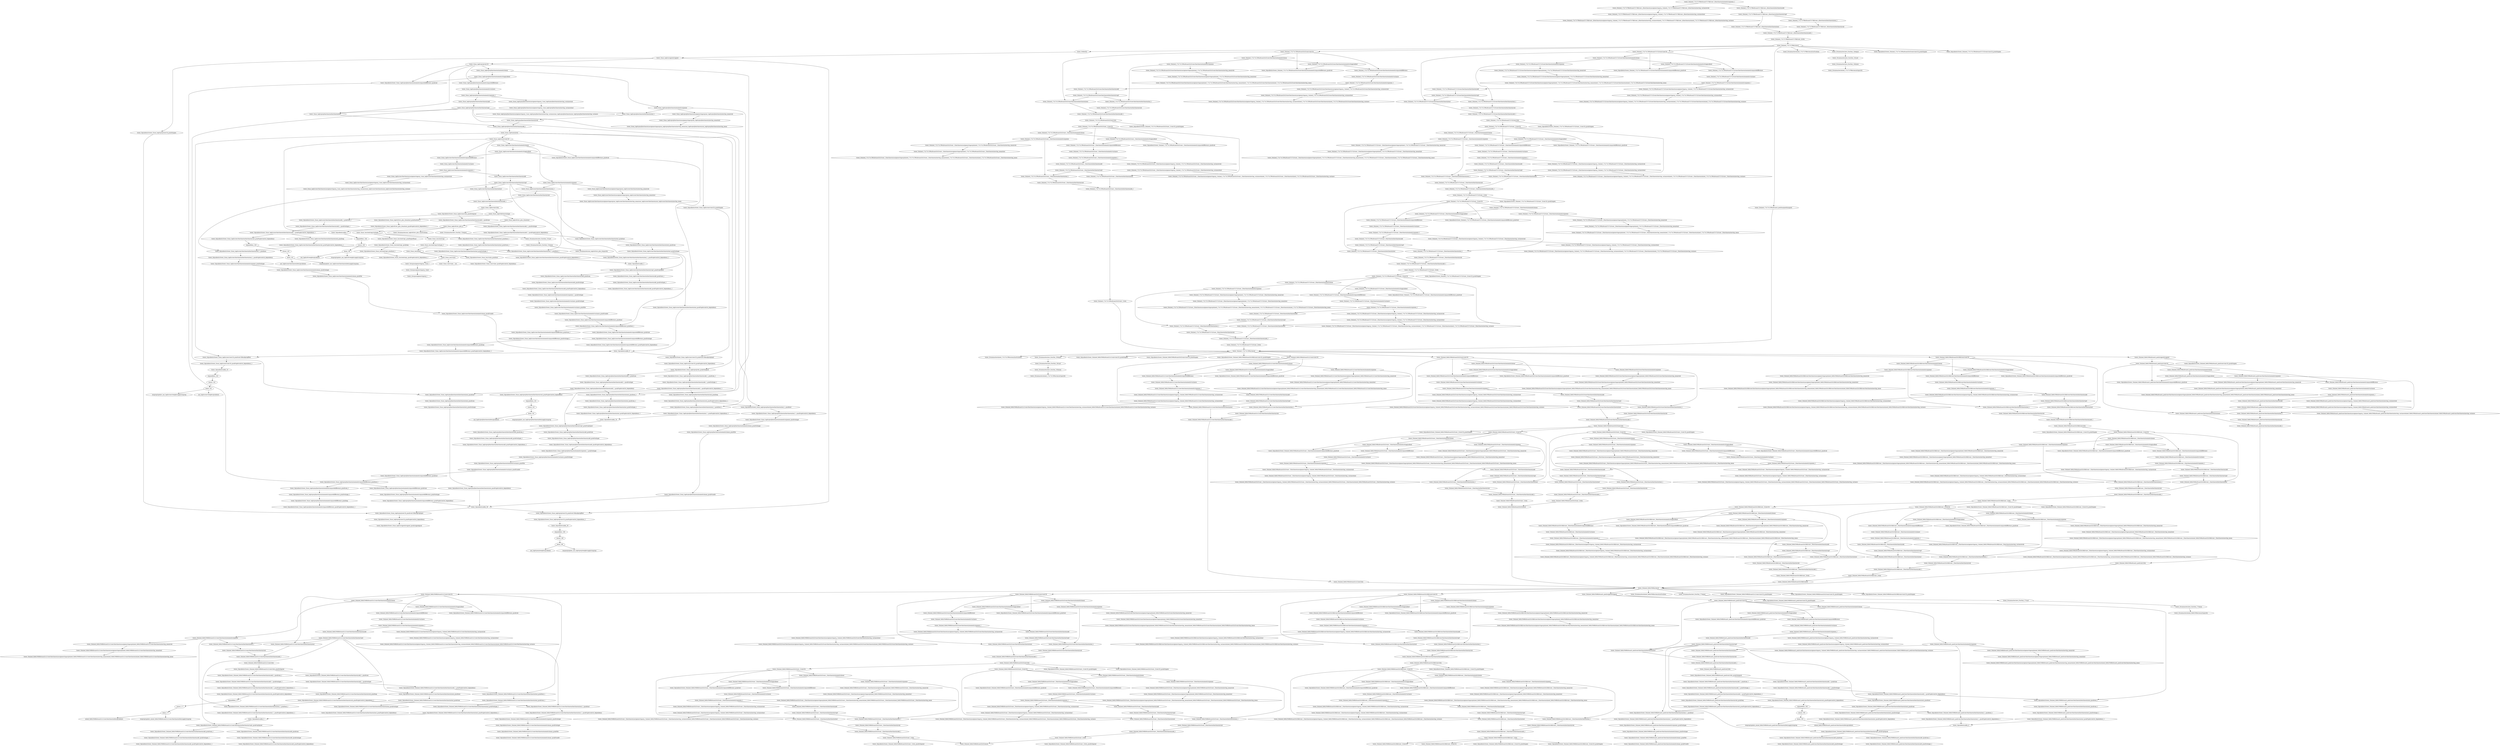 digraph{
"tower_0/mixed_17x17x768e/branch7x7dbl/conv_4/batchnorm/moments/squeeze_1"->"tower_0/mixed_17x17x768e/branch7x7dbl/conv_4/batchnorm/assignmovingavg_1/mixed_17x17x768e/branch7x7dbl/conv_4/batchnorm/moving_variance/sub"
"tower_0/mixed_17x17x768e/branch7x7dbl/conv_4/batchnorm/assignmovingavg_1/mixed_17x17x768e/branch7x7dbl/conv_4/batchnorm/moving_variance/sub"->"tower_0/mixed_17x17x768e/branch7x7dbl/conv_4/batchnorm/assignmovingavg_1/mixed_17x17x768e/branch7x7dbl/conv_4/batchnorm/moving_variance/mul"
"tower_0/mixed_17x17x768e/branch7x7dbl/conv_4/batchnorm/assignmovingavg_1/mixed_17x17x768e/branch7x7dbl/conv_4/batchnorm/moving_variance/mul"->"tower_0/mixed_17x17x768e/branch7x7dbl/conv_4/batchnorm/assignmovingavg_1/mixed_17x17x768e/branch7x7dbl/conv_4/batchnorm/moving_variance/mixed_17x17x768e/branch7x7dbl/conv_4/batchnorm/mixed_17x17x768e/branch7x7dbl/conv_4/batchnorm/moving_variance"
"tower_0/mixed_17x17x768e/branch7x7dbl/conv_4/batchnorm/moments/squeeze_1"->"tower_0/mixed_17x17x768e/branch7x7dbl/conv_4/batchnorm/batchnorm/add"
"tower_0/mixed_17x17x768e/branch7x7dbl/conv_4/batchnorm/batchnorm/add"->"tower_0/mixed_17x17x768e/branch7x7dbl/conv_4/batchnorm/batchnorm/rsqrt"
"tower_0/mixed_17x17x768e/branch7x7dbl/conv_4/batchnorm/batchnorm/rsqrt"->"tower_0/mixed_17x17x768e/branch7x7dbl/conv_4/batchnorm/batchnorm/mul"
"tower_0/mixed_17x17x768e/branch7x7dbl/conv_4/batchnorm/batchnorm/rsqrt"->"tower_0/mixed_17x17x768e/branch7x7dbl/conv_4/batchnorm/batchnorm/mul_1"
"tower_0/mixed_17x17x768e/branch7x7dbl/conv_4/batchnorm/batchnorm/mul_1"->"tower_0/mixed_17x17x768e/branch7x7dbl/conv_4/batchnorm/batchnorm/sub"
"tower_0/mixed_17x17x768e/branch7x7dbl/conv_4/batchnorm/batchnorm/mul"->"tower_0/mixed_17x17x768e/branch7x7dbl/conv_4/batchnorm/batchnorm/add_1"
"tower_0/mixed_17x17x768e/branch7x7dbl/conv_4/batchnorm/batchnorm/sub"->"tower_0/mixed_17x17x768e/branch7x7dbl/conv_4/batchnorm/batchnorm/add_1"
"tower_0/mixed_17x17x768e/branch7x7dbl/conv_4/batchnorm/batchnorm/add_1"->"tower_0/mixed_17x17x768e/branch7x7dbl/conv_4/relu"
"tower_0/mixed_17x17x768e/branch7x7dbl/conv_4/relu"->"tower_0/mixed_17x17x768e/concat"
"tower_0/mixed_17x17x768e/concat"->"tower_0/identity"
"tower_0/identity"->"tower_0/aux_logits/avgpool/avgpool"
"tower_0/aux_logits/avgpool/avgpool"->"tower_0/aux_logits/proj/conv2d"
"tower_0/aux_logits/proj/conv2d"->"tower_0/aux_logits/proj/batchnorm/moments/mean"
"tower_0/aux_logits/proj/batchnorm/moments/mean"->"tower_0/aux_logits/proj/batchnorm/moments/stopgradient"
"tower_0/aux_logits/proj/conv2d"->"tower_0/aux_logits/proj/batchnorm/moments/squareddifference"
"tower_0/aux_logits/proj/batchnorm/moments/stopgradient"->"tower_0/aux_logits/proj/batchnorm/moments/squareddifference"
"tower_0/aux_logits/proj/batchnorm/moments/squareddifference"->"tower_0/aux_logits/proj/batchnorm/moments/variance"
"tower_0/aux_logits/proj/batchnorm/moments/mean"->"tower_0/aux_logits/proj/batchnorm/moments/squeeze"
"tower_0/aux_logits/proj/batchnorm/moments/variance"->"tower_0/aux_logits/proj/batchnorm/moments/squeeze_1"
"tower_0/aux_logits/proj/batchnorm/moments/squeeze"->"tower_0/aux_logits/proj/batchnorm/assignmovingavg/aux_logits/proj/batchnorm/moving_mean/sub"
"tower_0/aux_logits/proj/batchnorm/assignmovingavg/aux_logits/proj/batchnorm/moving_mean/sub"->"tower_0/aux_logits/proj/batchnorm/assignmovingavg/aux_logits/proj/batchnorm/moving_mean/mul"
"tower_0/aux_logits/proj/batchnorm/assignmovingavg/aux_logits/proj/batchnorm/moving_mean/mul"->"tower_0/aux_logits/proj/batchnorm/assignmovingavg/aux_logits/proj/batchnorm/moving_mean/aux_logits/proj/batchnorm/aux_logits/proj/batchnorm/moving_mean"
"tower_0/aux_logits/proj/batchnorm/moments/squeeze_1"->"tower_0/aux_logits/proj/batchnorm/assignmovingavg_1/aux_logits/proj/batchnorm/moving_variance/sub"
"tower_0/aux_logits/proj/batchnorm/assignmovingavg_1/aux_logits/proj/batchnorm/moving_variance/sub"->"tower_0/aux_logits/proj/batchnorm/assignmovingavg_1/aux_logits/proj/batchnorm/moving_variance/mul"
"tower_0/aux_logits/proj/batchnorm/assignmovingavg_1/aux_logits/proj/batchnorm/moving_variance/mul"->"tower_0/aux_logits/proj/batchnorm/assignmovingavg_1/aux_logits/proj/batchnorm/moving_variance/aux_logits/proj/batchnorm/aux_logits/proj/batchnorm/moving_variance"
"tower_0/aux_logits/proj/batchnorm/moments/squeeze_1"->"tower_0/aux_logits/proj/batchnorm/batchnorm/add"
"tower_0/aux_logits/proj/batchnorm/batchnorm/add"->"tower_0/aux_logits/proj/batchnorm/batchnorm/rsqrt"
"tower_0/aux_logits/proj/conv2d"->"tower_0/aux_logits/proj/batchnorm/batchnorm/mul"
"tower_0/aux_logits/proj/batchnorm/batchnorm/rsqrt"->"tower_0/aux_logits/proj/batchnorm/batchnorm/mul"
"tower_0/aux_logits/proj/batchnorm/moments/squeeze"->"tower_0/aux_logits/proj/batchnorm/batchnorm/mul_1"
"tower_0/aux_logits/proj/batchnorm/batchnorm/rsqrt"->"tower_0/aux_logits/proj/batchnorm/batchnorm/mul_1"
"tower_0/aux_logits/proj/batchnorm/batchnorm/mul_1"->"tower_0/aux_logits/proj/batchnorm/batchnorm/sub"
"tower_0/aux_logits/proj/batchnorm/batchnorm/mul"->"tower_0/aux_logits/proj/batchnorm/batchnorm/add_1"
"tower_0/aux_logits/proj/batchnorm/batchnorm/sub"->"tower_0/aux_logits/proj/batchnorm/batchnorm/add_1"
"tower_0/aux_logits/proj/batchnorm/batchnorm/add_1"->"tower_0/aux_logits/proj/relu"
"tower_0/aux_logits/proj/relu"->"tower_0/aux_logits/conv/conv2d"
"tower_0/aux_logits/conv/conv2d"->"tower_0/aux_logits/conv/batchnorm/moments/mean"
"tower_0/aux_logits/conv/batchnorm/moments/mean"->"tower_0/aux_logits/conv/batchnorm/moments/stopgradient"
"tower_0/aux_logits/conv/conv2d"->"tower_0/aux_logits/conv/batchnorm/moments/squareddifference"
"tower_0/aux_logits/conv/batchnorm/moments/stopgradient"->"tower_0/aux_logits/conv/batchnorm/moments/squareddifference"
"tower_0/aux_logits/conv/batchnorm/moments/squareddifference"->"tower_0/aux_logits/conv/batchnorm/moments/variance"
"tower_0/aux_logits/conv/batchnorm/moments/mean"->"tower_0/aux_logits/conv/batchnorm/moments/squeeze"
"tower_0/aux_logits/conv/batchnorm/moments/variance"->"tower_0/aux_logits/conv/batchnorm/moments/squeeze_1"
"tower_0/aux_logits/conv/batchnorm/moments/squeeze"->"tower_0/aux_logits/conv/batchnorm/assignmovingavg/aux_logits/conv/batchnorm/moving_mean/sub"
"tower_0/aux_logits/conv/batchnorm/assignmovingavg/aux_logits/conv/batchnorm/moving_mean/sub"->"tower_0/aux_logits/conv/batchnorm/assignmovingavg/aux_logits/conv/batchnorm/moving_mean/mul"
"tower_0/aux_logits/conv/batchnorm/assignmovingavg/aux_logits/conv/batchnorm/moving_mean/mul"->"tower_0/aux_logits/conv/batchnorm/assignmovingavg/aux_logits/conv/batchnorm/moving_mean/aux_logits/conv/batchnorm/aux_logits/conv/batchnorm/moving_mean"
"tower_0/aux_logits/conv/batchnorm/moments/squeeze_1"->"tower_0/aux_logits/conv/batchnorm/assignmovingavg_1/aux_logits/conv/batchnorm/moving_variance/sub"
"tower_0/aux_logits/conv/batchnorm/assignmovingavg_1/aux_logits/conv/batchnorm/moving_variance/sub"->"tower_0/aux_logits/conv/batchnorm/assignmovingavg_1/aux_logits/conv/batchnorm/moving_variance/mul"
"tower_0/aux_logits/conv/batchnorm/assignmovingavg_1/aux_logits/conv/batchnorm/moving_variance/mul"->"tower_0/aux_logits/conv/batchnorm/assignmovingavg_1/aux_logits/conv/batchnorm/moving_variance/aux_logits/conv/batchnorm/aux_logits/conv/batchnorm/moving_variance"
"tower_0/aux_logits/conv/batchnorm/moments/squeeze_1"->"tower_0/aux_logits/conv/batchnorm/batchnorm/add"
"tower_0/aux_logits/conv/batchnorm/batchnorm/add"->"tower_0/aux_logits/conv/batchnorm/batchnorm/rsqrt"
"tower_0/aux_logits/conv/conv2d"->"tower_0/aux_logits/conv/batchnorm/batchnorm/mul"
"tower_0/aux_logits/conv/batchnorm/batchnorm/rsqrt"->"tower_0/aux_logits/conv/batchnorm/batchnorm/mul"
"tower_0/aux_logits/conv/batchnorm/moments/squeeze"->"tower_0/aux_logits/conv/batchnorm/batchnorm/mul_1"
"tower_0/aux_logits/conv/batchnorm/batchnorm/rsqrt"->"tower_0/aux_logits/conv/batchnorm/batchnorm/mul_1"
"tower_0/aux_logits/conv/batchnorm/batchnorm/mul_1"->"tower_0/aux_logits/conv/batchnorm/batchnorm/sub"
"tower_0/aux_logits/conv/batchnorm/batchnorm/mul"->"tower_0/aux_logits/conv/batchnorm/batchnorm/add_1"
"tower_0/aux_logits/conv/batchnorm/batchnorm/sub"->"tower_0/aux_logits/conv/batchnorm/batchnorm/add_1"
"tower_0/aux_logits/conv/batchnorm/batchnorm/add_1"->"tower_0/aux_logits/conv/relu"
"tower_0/aux_logits/conv/relu"->"tower_0/aux_logits/flatten/reshape"
"tower_0/aux_logits/flatten/reshape"->"tower_0/aux_logits/fc/xw_plus_b/matmul"
"tower_0/aux_logits/fc/xw_plus_b/matmul"->"tower_0/aux_logits/fc/xw_plus_b"
"tower_0/mixed_17x17x768e/concat"->"tower_0/mixed_17x17x1280a/branch3x3/conv/conv2d"
"tower_0/mixed_17x17x1280a/branch3x3/conv/conv2d"->"tower_0/mixed_17x17x1280a/branch3x3/conv/batchnorm/moments/mean"
"tower_0/mixed_17x17x1280a/branch3x3/conv/batchnorm/moments/mean"->"tower_0/mixed_17x17x1280a/branch3x3/conv/batchnorm/moments/stopgradient"
"tower_0/mixed_17x17x1280a/branch3x3/conv/conv2d"->"tower_0/mixed_17x17x1280a/branch3x3/conv/batchnorm/moments/squareddifference"
"tower_0/mixed_17x17x1280a/branch3x3/conv/batchnorm/moments/stopgradient"->"tower_0/mixed_17x17x1280a/branch3x3/conv/batchnorm/moments/squareddifference"
"tower_0/mixed_17x17x1280a/branch3x3/conv/batchnorm/moments/squareddifference"->"tower_0/mixed_17x17x1280a/branch3x3/conv/batchnorm/moments/variance"
"tower_0/mixed_17x17x1280a/branch3x3/conv/batchnorm/moments/mean"->"tower_0/mixed_17x17x1280a/branch3x3/conv/batchnorm/moments/squeeze"
"tower_0/mixed_17x17x1280a/branch3x3/conv/batchnorm/moments/variance"->"tower_0/mixed_17x17x1280a/branch3x3/conv/batchnorm/moments/squeeze_1"
"tower_0/mixed_17x17x1280a/branch3x3/conv/batchnorm/moments/squeeze"->"tower_0/mixed_17x17x1280a/branch3x3/conv/batchnorm/assignmovingavg/mixed_17x17x1280a/branch3x3/conv/batchnorm/moving_mean/sub"
"tower_0/mixed_17x17x1280a/branch3x3/conv/batchnorm/assignmovingavg/mixed_17x17x1280a/branch3x3/conv/batchnorm/moving_mean/sub"->"tower_0/mixed_17x17x1280a/branch3x3/conv/batchnorm/assignmovingavg/mixed_17x17x1280a/branch3x3/conv/batchnorm/moving_mean/mul"
"tower_0/mixed_17x17x1280a/branch3x3/conv/batchnorm/assignmovingavg/mixed_17x17x1280a/branch3x3/conv/batchnorm/moving_mean/mul"->"tower_0/mixed_17x17x1280a/branch3x3/conv/batchnorm/assignmovingavg/mixed_17x17x1280a/branch3x3/conv/batchnorm/moving_mean/mixed_17x17x1280a/branch3x3/conv/batchnorm/mixed_17x17x1280a/branch3x3/conv/batchnorm/moving_mean"
"tower_0/mixed_17x17x1280a/branch3x3/conv/batchnorm/moments/squeeze_1"->"tower_0/mixed_17x17x1280a/branch3x3/conv/batchnorm/assignmovingavg_1/mixed_17x17x1280a/branch3x3/conv/batchnorm/moving_variance/sub"
"tower_0/mixed_17x17x1280a/branch3x3/conv/batchnorm/assignmovingavg_1/mixed_17x17x1280a/branch3x3/conv/batchnorm/moving_variance/sub"->"tower_0/mixed_17x17x1280a/branch3x3/conv/batchnorm/assignmovingavg_1/mixed_17x17x1280a/branch3x3/conv/batchnorm/moving_variance/mul"
"tower_0/mixed_17x17x1280a/branch3x3/conv/batchnorm/assignmovingavg_1/mixed_17x17x1280a/branch3x3/conv/batchnorm/moving_variance/mul"->"tower_0/mixed_17x17x1280a/branch3x3/conv/batchnorm/assignmovingavg_1/mixed_17x17x1280a/branch3x3/conv/batchnorm/moving_variance/mixed_17x17x1280a/branch3x3/conv/batchnorm/mixed_17x17x1280a/branch3x3/conv/batchnorm/moving_variance"
"tower_0/mixed_17x17x1280a/branch3x3/conv/batchnorm/moments/squeeze_1"->"tower_0/mixed_17x17x1280a/branch3x3/conv/batchnorm/batchnorm/add"
"tower_0/mixed_17x17x1280a/branch3x3/conv/batchnorm/batchnorm/add"->"tower_0/mixed_17x17x1280a/branch3x3/conv/batchnorm/batchnorm/rsqrt"
"tower_0/mixed_17x17x1280a/branch3x3/conv/conv2d"->"tower_0/mixed_17x17x1280a/branch3x3/conv/batchnorm/batchnorm/mul"
"tower_0/mixed_17x17x1280a/branch3x3/conv/batchnorm/batchnorm/rsqrt"->"tower_0/mixed_17x17x1280a/branch3x3/conv/batchnorm/batchnorm/mul"
"tower_0/mixed_17x17x1280a/branch3x3/conv/batchnorm/moments/squeeze"->"tower_0/mixed_17x17x1280a/branch3x3/conv/batchnorm/batchnorm/mul_1"
"tower_0/mixed_17x17x1280a/branch3x3/conv/batchnorm/batchnorm/rsqrt"->"tower_0/mixed_17x17x1280a/branch3x3/conv/batchnorm/batchnorm/mul_1"
"tower_0/mixed_17x17x1280a/branch3x3/conv/batchnorm/batchnorm/mul_1"->"tower_0/mixed_17x17x1280a/branch3x3/conv/batchnorm/batchnorm/sub"
"tower_0/mixed_17x17x1280a/branch3x3/conv/batchnorm/batchnorm/mul"->"tower_0/mixed_17x17x1280a/branch3x3/conv/batchnorm/batchnorm/add_1"
"tower_0/mixed_17x17x1280a/branch3x3/conv/batchnorm/batchnorm/sub"->"tower_0/mixed_17x17x1280a/branch3x3/conv/batchnorm/batchnorm/add_1"
"tower_0/mixed_17x17x1280a/branch3x3/conv/batchnorm/batchnorm/add_1"->"tower_0/mixed_17x17x1280a/branch3x3/conv/relu"
"tower_0/mixed_17x17x1280a/branch3x3/conv/relu"->"tower_0/mixed_17x17x1280a/branch3x3/conv_1/conv2d"
"tower_0/mixed_17x17x1280a/branch3x3/conv_1/conv2d"->"tower_0/mixed_17x17x1280a/branch3x3/conv_1/batchnorm/moments/mean"
"tower_0/mixed_17x17x1280a/branch3x3/conv_1/batchnorm/moments/mean"->"tower_0/mixed_17x17x1280a/branch3x3/conv_1/batchnorm/moments/stopgradient"
"tower_0/mixed_17x17x1280a/branch3x3/conv_1/conv2d"->"tower_0/mixed_17x17x1280a/branch3x3/conv_1/batchnorm/moments/squareddifference"
"tower_0/mixed_17x17x1280a/branch3x3/conv_1/batchnorm/moments/stopgradient"->"tower_0/mixed_17x17x1280a/branch3x3/conv_1/batchnorm/moments/squareddifference"
"tower_0/mixed_17x17x1280a/branch3x3/conv_1/batchnorm/moments/squareddifference"->"tower_0/mixed_17x17x1280a/branch3x3/conv_1/batchnorm/moments/variance"
"tower_0/mixed_17x17x1280a/branch3x3/conv_1/batchnorm/moments/mean"->"tower_0/mixed_17x17x1280a/branch3x3/conv_1/batchnorm/moments/squeeze"
"tower_0/mixed_17x17x1280a/branch3x3/conv_1/batchnorm/moments/variance"->"tower_0/mixed_17x17x1280a/branch3x3/conv_1/batchnorm/moments/squeeze_1"
"tower_0/mixed_17x17x1280a/branch3x3/conv_1/batchnorm/moments/squeeze"->"tower_0/mixed_17x17x1280a/branch3x3/conv_1/batchnorm/assignmovingavg/mixed_17x17x1280a/branch3x3/conv_1/batchnorm/moving_mean/sub"
"tower_0/mixed_17x17x1280a/branch3x3/conv_1/batchnorm/assignmovingavg/mixed_17x17x1280a/branch3x3/conv_1/batchnorm/moving_mean/sub"->"tower_0/mixed_17x17x1280a/branch3x3/conv_1/batchnorm/assignmovingavg/mixed_17x17x1280a/branch3x3/conv_1/batchnorm/moving_mean/mul"
"tower_0/mixed_17x17x1280a/branch3x3/conv_1/batchnorm/assignmovingavg/mixed_17x17x1280a/branch3x3/conv_1/batchnorm/moving_mean/mul"->"tower_0/mixed_17x17x1280a/branch3x3/conv_1/batchnorm/assignmovingavg/mixed_17x17x1280a/branch3x3/conv_1/batchnorm/moving_mean/mixed_17x17x1280a/branch3x3/conv_1/batchnorm/mixed_17x17x1280a/branch3x3/conv_1/batchnorm/moving_mean"
"tower_0/mixed_17x17x1280a/branch3x3/conv_1/batchnorm/moments/squeeze_1"->"tower_0/mixed_17x17x1280a/branch3x3/conv_1/batchnorm/assignmovingavg_1/mixed_17x17x1280a/branch3x3/conv_1/batchnorm/moving_variance/sub"
"tower_0/mixed_17x17x1280a/branch3x3/conv_1/batchnorm/assignmovingavg_1/mixed_17x17x1280a/branch3x3/conv_1/batchnorm/moving_variance/sub"->"tower_0/mixed_17x17x1280a/branch3x3/conv_1/batchnorm/assignmovingavg_1/mixed_17x17x1280a/branch3x3/conv_1/batchnorm/moving_variance/mul"
"tower_0/mixed_17x17x1280a/branch3x3/conv_1/batchnorm/assignmovingavg_1/mixed_17x17x1280a/branch3x3/conv_1/batchnorm/moving_variance/mul"->"tower_0/mixed_17x17x1280a/branch3x3/conv_1/batchnorm/assignmovingavg_1/mixed_17x17x1280a/branch3x3/conv_1/batchnorm/moving_variance/mixed_17x17x1280a/branch3x3/conv_1/batchnorm/mixed_17x17x1280a/branch3x3/conv_1/batchnorm/moving_variance"
"tower_0/mixed_17x17x1280a/branch3x3/conv_1/batchnorm/moments/squeeze_1"->"tower_0/mixed_17x17x1280a/branch3x3/conv_1/batchnorm/batchnorm/add"
"tower_0/mixed_17x17x1280a/branch3x3/conv_1/batchnorm/batchnorm/add"->"tower_0/mixed_17x17x1280a/branch3x3/conv_1/batchnorm/batchnorm/rsqrt"
"tower_0/mixed_17x17x1280a/branch3x3/conv_1/conv2d"->"tower_0/mixed_17x17x1280a/branch3x3/conv_1/batchnorm/batchnorm/mul"
"tower_0/mixed_17x17x1280a/branch3x3/conv_1/batchnorm/batchnorm/rsqrt"->"tower_0/mixed_17x17x1280a/branch3x3/conv_1/batchnorm/batchnorm/mul"
"tower_0/mixed_17x17x1280a/branch3x3/conv_1/batchnorm/moments/squeeze"->"tower_0/mixed_17x17x1280a/branch3x3/conv_1/batchnorm/batchnorm/mul_1"
"tower_0/mixed_17x17x1280a/branch3x3/conv_1/batchnorm/batchnorm/rsqrt"->"tower_0/mixed_17x17x1280a/branch3x3/conv_1/batchnorm/batchnorm/mul_1"
"tower_0/mixed_17x17x1280a/branch3x3/conv_1/batchnorm/batchnorm/mul_1"->"tower_0/mixed_17x17x1280a/branch3x3/conv_1/batchnorm/batchnorm/sub"
"tower_0/mixed_17x17x1280a/branch3x3/conv_1/batchnorm/batchnorm/mul"->"tower_0/mixed_17x17x1280a/branch3x3/conv_1/batchnorm/batchnorm/add_1"
"tower_0/mixed_17x17x1280a/branch3x3/conv_1/batchnorm/batchnorm/sub"->"tower_0/mixed_17x17x1280a/branch3x3/conv_1/batchnorm/batchnorm/add_1"
"tower_0/mixed_17x17x1280a/branch3x3/conv_1/batchnorm/batchnorm/add_1"->"tower_0/mixed_17x17x1280a/branch3x3/conv_1/relu"
"tower_0/mixed_17x17x768e/concat"->"tower_0/mixed_17x17x1280a/branch7x7x3/conv/conv2d"
"tower_0/mixed_17x17x1280a/branch7x7x3/conv/conv2d"->"tower_0/mixed_17x17x1280a/branch7x7x3/conv/batchnorm/moments/mean"
"tower_0/mixed_17x17x1280a/branch7x7x3/conv/batchnorm/moments/mean"->"tower_0/mixed_17x17x1280a/branch7x7x3/conv/batchnorm/moments/stopgradient"
"tower_0/mixed_17x17x1280a/branch7x7x3/conv/conv2d"->"tower_0/mixed_17x17x1280a/branch7x7x3/conv/batchnorm/moments/squareddifference"
"tower_0/mixed_17x17x1280a/branch7x7x3/conv/batchnorm/moments/stopgradient"->"tower_0/mixed_17x17x1280a/branch7x7x3/conv/batchnorm/moments/squareddifference"
"tower_0/mixed_17x17x1280a/branch7x7x3/conv/batchnorm/moments/squareddifference"->"tower_0/mixed_17x17x1280a/branch7x7x3/conv/batchnorm/moments/variance"
"tower_0/mixed_17x17x1280a/branch7x7x3/conv/batchnorm/moments/mean"->"tower_0/mixed_17x17x1280a/branch7x7x3/conv/batchnorm/moments/squeeze"
"tower_0/mixed_17x17x1280a/branch7x7x3/conv/batchnorm/moments/variance"->"tower_0/mixed_17x17x1280a/branch7x7x3/conv/batchnorm/moments/squeeze_1"
"tower_0/mixed_17x17x1280a/branch7x7x3/conv/batchnorm/moments/squeeze"->"tower_0/mixed_17x17x1280a/branch7x7x3/conv/batchnorm/assignmovingavg/mixed_17x17x1280a/branch7x7x3/conv/batchnorm/moving_mean/sub"
"tower_0/mixed_17x17x1280a/branch7x7x3/conv/batchnorm/assignmovingavg/mixed_17x17x1280a/branch7x7x3/conv/batchnorm/moving_mean/sub"->"tower_0/mixed_17x17x1280a/branch7x7x3/conv/batchnorm/assignmovingavg/mixed_17x17x1280a/branch7x7x3/conv/batchnorm/moving_mean/mul"
"tower_0/mixed_17x17x1280a/branch7x7x3/conv/batchnorm/assignmovingavg/mixed_17x17x1280a/branch7x7x3/conv/batchnorm/moving_mean/mul"->"tower_0/mixed_17x17x1280a/branch7x7x3/conv/batchnorm/assignmovingavg/mixed_17x17x1280a/branch7x7x3/conv/batchnorm/moving_mean/mixed_17x17x1280a/branch7x7x3/conv/batchnorm/mixed_17x17x1280a/branch7x7x3/conv/batchnorm/moving_mean"
"tower_0/mixed_17x17x1280a/branch7x7x3/conv/batchnorm/moments/squeeze_1"->"tower_0/mixed_17x17x1280a/branch7x7x3/conv/batchnorm/assignmovingavg_1/mixed_17x17x1280a/branch7x7x3/conv/batchnorm/moving_variance/sub"
"tower_0/mixed_17x17x1280a/branch7x7x3/conv/batchnorm/assignmovingavg_1/mixed_17x17x1280a/branch7x7x3/conv/batchnorm/moving_variance/sub"->"tower_0/mixed_17x17x1280a/branch7x7x3/conv/batchnorm/assignmovingavg_1/mixed_17x17x1280a/branch7x7x3/conv/batchnorm/moving_variance/mul"
"tower_0/mixed_17x17x1280a/branch7x7x3/conv/batchnorm/assignmovingavg_1/mixed_17x17x1280a/branch7x7x3/conv/batchnorm/moving_variance/mul"->"tower_0/mixed_17x17x1280a/branch7x7x3/conv/batchnorm/assignmovingavg_1/mixed_17x17x1280a/branch7x7x3/conv/batchnorm/moving_variance/mixed_17x17x1280a/branch7x7x3/conv/batchnorm/mixed_17x17x1280a/branch7x7x3/conv/batchnorm/moving_variance"
"tower_0/mixed_17x17x1280a/branch7x7x3/conv/batchnorm/moments/squeeze_1"->"tower_0/mixed_17x17x1280a/branch7x7x3/conv/batchnorm/batchnorm/add"
"tower_0/mixed_17x17x1280a/branch7x7x3/conv/batchnorm/batchnorm/add"->"tower_0/mixed_17x17x1280a/branch7x7x3/conv/batchnorm/batchnorm/rsqrt"
"tower_0/mixed_17x17x1280a/branch7x7x3/conv/conv2d"->"tower_0/mixed_17x17x1280a/branch7x7x3/conv/batchnorm/batchnorm/mul"
"tower_0/mixed_17x17x1280a/branch7x7x3/conv/batchnorm/batchnorm/rsqrt"->"tower_0/mixed_17x17x1280a/branch7x7x3/conv/batchnorm/batchnorm/mul"
"tower_0/mixed_17x17x1280a/branch7x7x3/conv/batchnorm/moments/squeeze"->"tower_0/mixed_17x17x1280a/branch7x7x3/conv/batchnorm/batchnorm/mul_1"
"tower_0/mixed_17x17x1280a/branch7x7x3/conv/batchnorm/batchnorm/rsqrt"->"tower_0/mixed_17x17x1280a/branch7x7x3/conv/batchnorm/batchnorm/mul_1"
"tower_0/mixed_17x17x1280a/branch7x7x3/conv/batchnorm/batchnorm/mul_1"->"tower_0/mixed_17x17x1280a/branch7x7x3/conv/batchnorm/batchnorm/sub"
"tower_0/mixed_17x17x1280a/branch7x7x3/conv/batchnorm/batchnorm/mul"->"tower_0/mixed_17x17x1280a/branch7x7x3/conv/batchnorm/batchnorm/add_1"
"tower_0/mixed_17x17x1280a/branch7x7x3/conv/batchnorm/batchnorm/sub"->"tower_0/mixed_17x17x1280a/branch7x7x3/conv/batchnorm/batchnorm/add_1"
"tower_0/mixed_17x17x1280a/branch7x7x3/conv/batchnorm/batchnorm/add_1"->"tower_0/mixed_17x17x1280a/branch7x7x3/conv/relu"
"tower_0/mixed_17x17x1280a/branch7x7x3/conv/relu"->"tower_0/mixed_17x17x1280a/branch7x7x3/conv_1/conv2d"
"tower_0/mixed_17x17x1280a/branch7x7x3/conv_1/conv2d"->"tower_0/mixed_17x17x1280a/branch7x7x3/conv_1/batchnorm/moments/mean"
"tower_0/mixed_17x17x1280a/branch7x7x3/conv_1/batchnorm/moments/mean"->"tower_0/mixed_17x17x1280a/branch7x7x3/conv_1/batchnorm/moments/stopgradient"
"tower_0/mixed_17x17x1280a/branch7x7x3/conv_1/conv2d"->"tower_0/mixed_17x17x1280a/branch7x7x3/conv_1/batchnorm/moments/squareddifference"
"tower_0/mixed_17x17x1280a/branch7x7x3/conv_1/batchnorm/moments/stopgradient"->"tower_0/mixed_17x17x1280a/branch7x7x3/conv_1/batchnorm/moments/squareddifference"
"tower_0/mixed_17x17x1280a/branch7x7x3/conv_1/batchnorm/moments/squareddifference"->"tower_0/mixed_17x17x1280a/branch7x7x3/conv_1/batchnorm/moments/variance"
"tower_0/mixed_17x17x1280a/branch7x7x3/conv_1/batchnorm/moments/mean"->"tower_0/mixed_17x17x1280a/branch7x7x3/conv_1/batchnorm/moments/squeeze"
"tower_0/mixed_17x17x1280a/branch7x7x3/conv_1/batchnorm/moments/variance"->"tower_0/mixed_17x17x1280a/branch7x7x3/conv_1/batchnorm/moments/squeeze_1"
"tower_0/mixed_17x17x1280a/branch7x7x3/conv_1/batchnorm/moments/squeeze"->"tower_0/mixed_17x17x1280a/branch7x7x3/conv_1/batchnorm/assignmovingavg/mixed_17x17x1280a/branch7x7x3/conv_1/batchnorm/moving_mean/sub"
"tower_0/mixed_17x17x1280a/branch7x7x3/conv_1/batchnorm/assignmovingavg/mixed_17x17x1280a/branch7x7x3/conv_1/batchnorm/moving_mean/sub"->"tower_0/mixed_17x17x1280a/branch7x7x3/conv_1/batchnorm/assignmovingavg/mixed_17x17x1280a/branch7x7x3/conv_1/batchnorm/moving_mean/mul"
"tower_0/mixed_17x17x1280a/branch7x7x3/conv_1/batchnorm/assignmovingavg/mixed_17x17x1280a/branch7x7x3/conv_1/batchnorm/moving_mean/mul"->"tower_0/mixed_17x17x1280a/branch7x7x3/conv_1/batchnorm/assignmovingavg/mixed_17x17x1280a/branch7x7x3/conv_1/batchnorm/moving_mean/mixed_17x17x1280a/branch7x7x3/conv_1/batchnorm/mixed_17x17x1280a/branch7x7x3/conv_1/batchnorm/moving_mean"
"tower_0/mixed_17x17x1280a/branch7x7x3/conv_1/batchnorm/moments/squeeze_1"->"tower_0/mixed_17x17x1280a/branch7x7x3/conv_1/batchnorm/assignmovingavg_1/mixed_17x17x1280a/branch7x7x3/conv_1/batchnorm/moving_variance/sub"
"tower_0/mixed_17x17x1280a/branch7x7x3/conv_1/batchnorm/assignmovingavg_1/mixed_17x17x1280a/branch7x7x3/conv_1/batchnorm/moving_variance/sub"->"tower_0/mixed_17x17x1280a/branch7x7x3/conv_1/batchnorm/assignmovingavg_1/mixed_17x17x1280a/branch7x7x3/conv_1/batchnorm/moving_variance/mul"
"tower_0/mixed_17x17x1280a/branch7x7x3/conv_1/batchnorm/assignmovingavg_1/mixed_17x17x1280a/branch7x7x3/conv_1/batchnorm/moving_variance/mul"->"tower_0/mixed_17x17x1280a/branch7x7x3/conv_1/batchnorm/assignmovingavg_1/mixed_17x17x1280a/branch7x7x3/conv_1/batchnorm/moving_variance/mixed_17x17x1280a/branch7x7x3/conv_1/batchnorm/mixed_17x17x1280a/branch7x7x3/conv_1/batchnorm/moving_variance"
"tower_0/mixed_17x17x1280a/branch7x7x3/conv_1/batchnorm/moments/squeeze_1"->"tower_0/mixed_17x17x1280a/branch7x7x3/conv_1/batchnorm/batchnorm/add"
"tower_0/mixed_17x17x1280a/branch7x7x3/conv_1/batchnorm/batchnorm/add"->"tower_0/mixed_17x17x1280a/branch7x7x3/conv_1/batchnorm/batchnorm/rsqrt"
"tower_0/mixed_17x17x1280a/branch7x7x3/conv_1/conv2d"->"tower_0/mixed_17x17x1280a/branch7x7x3/conv_1/batchnorm/batchnorm/mul"
"tower_0/mixed_17x17x1280a/branch7x7x3/conv_1/batchnorm/batchnorm/rsqrt"->"tower_0/mixed_17x17x1280a/branch7x7x3/conv_1/batchnorm/batchnorm/mul"
"tower_0/mixed_17x17x1280a/branch7x7x3/conv_1/batchnorm/moments/squeeze"->"tower_0/mixed_17x17x1280a/branch7x7x3/conv_1/batchnorm/batchnorm/mul_1"
"tower_0/mixed_17x17x1280a/branch7x7x3/conv_1/batchnorm/batchnorm/rsqrt"->"tower_0/mixed_17x17x1280a/branch7x7x3/conv_1/batchnorm/batchnorm/mul_1"
"tower_0/mixed_17x17x1280a/branch7x7x3/conv_1/batchnorm/batchnorm/mul_1"->"tower_0/mixed_17x17x1280a/branch7x7x3/conv_1/batchnorm/batchnorm/sub"
"tower_0/mixed_17x17x1280a/branch7x7x3/conv_1/batchnorm/batchnorm/mul"->"tower_0/mixed_17x17x1280a/branch7x7x3/conv_1/batchnorm/batchnorm/add_1"
"tower_0/mixed_17x17x1280a/branch7x7x3/conv_1/batchnorm/batchnorm/sub"->"tower_0/mixed_17x17x1280a/branch7x7x3/conv_1/batchnorm/batchnorm/add_1"
"tower_0/mixed_17x17x1280a/branch7x7x3/conv_1/batchnorm/batchnorm/add_1"->"tower_0/mixed_17x17x1280a/branch7x7x3/conv_1/relu"
"tower_0/mixed_17x17x1280a/branch7x7x3/conv_1/relu"->"tower_0/mixed_17x17x1280a/branch7x7x3/conv_2/conv2d"
"tower_0/mixed_17x17x1280a/branch7x7x3/conv_2/conv2d"->"tower_0/mixed_17x17x1280a/branch7x7x3/conv_2/batchnorm/moments/mean"
"tower_0/mixed_17x17x1280a/branch7x7x3/conv_2/batchnorm/moments/mean"->"tower_0/mixed_17x17x1280a/branch7x7x3/conv_2/batchnorm/moments/stopgradient"
"tower_0/mixed_17x17x1280a/branch7x7x3/conv_2/conv2d"->"tower_0/mixed_17x17x1280a/branch7x7x3/conv_2/batchnorm/moments/squareddifference"
"tower_0/mixed_17x17x1280a/branch7x7x3/conv_2/batchnorm/moments/stopgradient"->"tower_0/mixed_17x17x1280a/branch7x7x3/conv_2/batchnorm/moments/squareddifference"
"tower_0/mixed_17x17x1280a/branch7x7x3/conv_2/batchnorm/moments/squareddifference"->"tower_0/mixed_17x17x1280a/branch7x7x3/conv_2/batchnorm/moments/variance"
"tower_0/mixed_17x17x1280a/branch7x7x3/conv_2/batchnorm/moments/mean"->"tower_0/mixed_17x17x1280a/branch7x7x3/conv_2/batchnorm/moments/squeeze"
"tower_0/mixed_17x17x1280a/branch7x7x3/conv_2/batchnorm/moments/variance"->"tower_0/mixed_17x17x1280a/branch7x7x3/conv_2/batchnorm/moments/squeeze_1"
"tower_0/mixed_17x17x1280a/branch7x7x3/conv_2/batchnorm/moments/squeeze"->"tower_0/mixed_17x17x1280a/branch7x7x3/conv_2/batchnorm/assignmovingavg/mixed_17x17x1280a/branch7x7x3/conv_2/batchnorm/moving_mean/sub"
"tower_0/mixed_17x17x1280a/branch7x7x3/conv_2/batchnorm/assignmovingavg/mixed_17x17x1280a/branch7x7x3/conv_2/batchnorm/moving_mean/sub"->"tower_0/mixed_17x17x1280a/branch7x7x3/conv_2/batchnorm/assignmovingavg/mixed_17x17x1280a/branch7x7x3/conv_2/batchnorm/moving_mean/mul"
"tower_0/mixed_17x17x1280a/branch7x7x3/conv_2/batchnorm/assignmovingavg/mixed_17x17x1280a/branch7x7x3/conv_2/batchnorm/moving_mean/mul"->"tower_0/mixed_17x17x1280a/branch7x7x3/conv_2/batchnorm/assignmovingavg/mixed_17x17x1280a/branch7x7x3/conv_2/batchnorm/moving_mean/mixed_17x17x1280a/branch7x7x3/conv_2/batchnorm/mixed_17x17x1280a/branch7x7x3/conv_2/batchnorm/moving_mean"
"tower_0/mixed_17x17x1280a/branch7x7x3/conv_2/batchnorm/moments/squeeze_1"->"tower_0/mixed_17x17x1280a/branch7x7x3/conv_2/batchnorm/assignmovingavg_1/mixed_17x17x1280a/branch7x7x3/conv_2/batchnorm/moving_variance/sub"
"tower_0/mixed_17x17x1280a/branch7x7x3/conv_2/batchnorm/assignmovingavg_1/mixed_17x17x1280a/branch7x7x3/conv_2/batchnorm/moving_variance/sub"->"tower_0/mixed_17x17x1280a/branch7x7x3/conv_2/batchnorm/assignmovingavg_1/mixed_17x17x1280a/branch7x7x3/conv_2/batchnorm/moving_variance/mul"
"tower_0/mixed_17x17x1280a/branch7x7x3/conv_2/batchnorm/assignmovingavg_1/mixed_17x17x1280a/branch7x7x3/conv_2/batchnorm/moving_variance/mul"->"tower_0/mixed_17x17x1280a/branch7x7x3/conv_2/batchnorm/assignmovingavg_1/mixed_17x17x1280a/branch7x7x3/conv_2/batchnorm/moving_variance/mixed_17x17x1280a/branch7x7x3/conv_2/batchnorm/mixed_17x17x1280a/branch7x7x3/conv_2/batchnorm/moving_variance"
"tower_0/mixed_17x17x1280a/branch7x7x3/conv_2/batchnorm/moments/squeeze_1"->"tower_0/mixed_17x17x1280a/branch7x7x3/conv_2/batchnorm/batchnorm/add"
"tower_0/mixed_17x17x1280a/branch7x7x3/conv_2/batchnorm/batchnorm/add"->"tower_0/mixed_17x17x1280a/branch7x7x3/conv_2/batchnorm/batchnorm/rsqrt"
"tower_0/mixed_17x17x1280a/branch7x7x3/conv_2/conv2d"->"tower_0/mixed_17x17x1280a/branch7x7x3/conv_2/batchnorm/batchnorm/mul"
"tower_0/mixed_17x17x1280a/branch7x7x3/conv_2/batchnorm/batchnorm/rsqrt"->"tower_0/mixed_17x17x1280a/branch7x7x3/conv_2/batchnorm/batchnorm/mul"
"tower_0/mixed_17x17x1280a/branch7x7x3/conv_2/batchnorm/moments/squeeze"->"tower_0/mixed_17x17x1280a/branch7x7x3/conv_2/batchnorm/batchnorm/mul_1"
"tower_0/mixed_17x17x1280a/branch7x7x3/conv_2/batchnorm/batchnorm/rsqrt"->"tower_0/mixed_17x17x1280a/branch7x7x3/conv_2/batchnorm/batchnorm/mul_1"
"tower_0/mixed_17x17x1280a/branch7x7x3/conv_2/batchnorm/batchnorm/mul_1"->"tower_0/mixed_17x17x1280a/branch7x7x3/conv_2/batchnorm/batchnorm/sub"
"tower_0/mixed_17x17x1280a/branch7x7x3/conv_2/batchnorm/batchnorm/mul"->"tower_0/mixed_17x17x1280a/branch7x7x3/conv_2/batchnorm/batchnorm/add_1"
"tower_0/mixed_17x17x1280a/branch7x7x3/conv_2/batchnorm/batchnorm/sub"->"tower_0/mixed_17x17x1280a/branch7x7x3/conv_2/batchnorm/batchnorm/add_1"
"tower_0/mixed_17x17x1280a/branch7x7x3/conv_2/batchnorm/batchnorm/add_1"->"tower_0/mixed_17x17x1280a/branch7x7x3/conv_2/relu"
"tower_0/mixed_17x17x1280a/branch7x7x3/conv_2/relu"->"tower_0/mixed_17x17x1280a/branch7x7x3/conv_3/conv2d"
"tower_0/mixed_17x17x1280a/branch7x7x3/conv_3/conv2d"->"tower_0/mixed_17x17x1280a/branch7x7x3/conv_3/batchnorm/moments/mean"
"tower_0/mixed_17x17x1280a/branch7x7x3/conv_3/batchnorm/moments/mean"->"tower_0/mixed_17x17x1280a/branch7x7x3/conv_3/batchnorm/moments/stopgradient"
"tower_0/mixed_17x17x1280a/branch7x7x3/conv_3/conv2d"->"tower_0/mixed_17x17x1280a/branch7x7x3/conv_3/batchnorm/moments/squareddifference"
"tower_0/mixed_17x17x1280a/branch7x7x3/conv_3/batchnorm/moments/stopgradient"->"tower_0/mixed_17x17x1280a/branch7x7x3/conv_3/batchnorm/moments/squareddifference"
"tower_0/mixed_17x17x1280a/branch7x7x3/conv_3/batchnorm/moments/squareddifference"->"tower_0/mixed_17x17x1280a/branch7x7x3/conv_3/batchnorm/moments/variance"
"tower_0/mixed_17x17x1280a/branch7x7x3/conv_3/batchnorm/moments/mean"->"tower_0/mixed_17x17x1280a/branch7x7x3/conv_3/batchnorm/moments/squeeze"
"tower_0/mixed_17x17x1280a/branch7x7x3/conv_3/batchnorm/moments/variance"->"tower_0/mixed_17x17x1280a/branch7x7x3/conv_3/batchnorm/moments/squeeze_1"
"tower_0/mixed_17x17x1280a/branch7x7x3/conv_3/batchnorm/moments/squeeze"->"tower_0/mixed_17x17x1280a/branch7x7x3/conv_3/batchnorm/assignmovingavg/mixed_17x17x1280a/branch7x7x3/conv_3/batchnorm/moving_mean/sub"
"tower_0/mixed_17x17x1280a/branch7x7x3/conv_3/batchnorm/assignmovingavg/mixed_17x17x1280a/branch7x7x3/conv_3/batchnorm/moving_mean/sub"->"tower_0/mixed_17x17x1280a/branch7x7x3/conv_3/batchnorm/assignmovingavg/mixed_17x17x1280a/branch7x7x3/conv_3/batchnorm/moving_mean/mul"
"tower_0/mixed_17x17x1280a/branch7x7x3/conv_3/batchnorm/assignmovingavg/mixed_17x17x1280a/branch7x7x3/conv_3/batchnorm/moving_mean/mul"->"tower_0/mixed_17x17x1280a/branch7x7x3/conv_3/batchnorm/assignmovingavg/mixed_17x17x1280a/branch7x7x3/conv_3/batchnorm/moving_mean/mixed_17x17x1280a/branch7x7x3/conv_3/batchnorm/mixed_17x17x1280a/branch7x7x3/conv_3/batchnorm/moving_mean"
"tower_0/mixed_17x17x1280a/branch7x7x3/conv_3/batchnorm/moments/squeeze_1"->"tower_0/mixed_17x17x1280a/branch7x7x3/conv_3/batchnorm/assignmovingavg_1/mixed_17x17x1280a/branch7x7x3/conv_3/batchnorm/moving_variance/sub"
"tower_0/mixed_17x17x1280a/branch7x7x3/conv_3/batchnorm/assignmovingavg_1/mixed_17x17x1280a/branch7x7x3/conv_3/batchnorm/moving_variance/sub"->"tower_0/mixed_17x17x1280a/branch7x7x3/conv_3/batchnorm/assignmovingavg_1/mixed_17x17x1280a/branch7x7x3/conv_3/batchnorm/moving_variance/mul"
"tower_0/mixed_17x17x1280a/branch7x7x3/conv_3/batchnorm/assignmovingavg_1/mixed_17x17x1280a/branch7x7x3/conv_3/batchnorm/moving_variance/mul"->"tower_0/mixed_17x17x1280a/branch7x7x3/conv_3/batchnorm/assignmovingavg_1/mixed_17x17x1280a/branch7x7x3/conv_3/batchnorm/moving_variance/mixed_17x17x1280a/branch7x7x3/conv_3/batchnorm/mixed_17x17x1280a/branch7x7x3/conv_3/batchnorm/moving_variance"
"tower_0/mixed_17x17x1280a/branch7x7x3/conv_3/batchnorm/moments/squeeze_1"->"tower_0/mixed_17x17x1280a/branch7x7x3/conv_3/batchnorm/batchnorm/add"
"tower_0/mixed_17x17x1280a/branch7x7x3/conv_3/batchnorm/batchnorm/add"->"tower_0/mixed_17x17x1280a/branch7x7x3/conv_3/batchnorm/batchnorm/rsqrt"
"tower_0/mixed_17x17x1280a/branch7x7x3/conv_3/conv2d"->"tower_0/mixed_17x17x1280a/branch7x7x3/conv_3/batchnorm/batchnorm/mul"
"tower_0/mixed_17x17x1280a/branch7x7x3/conv_3/batchnorm/batchnorm/rsqrt"->"tower_0/mixed_17x17x1280a/branch7x7x3/conv_3/batchnorm/batchnorm/mul"
"tower_0/mixed_17x17x1280a/branch7x7x3/conv_3/batchnorm/moments/squeeze"->"tower_0/mixed_17x17x1280a/branch7x7x3/conv_3/batchnorm/batchnorm/mul_1"
"tower_0/mixed_17x17x1280a/branch7x7x3/conv_3/batchnorm/batchnorm/rsqrt"->"tower_0/mixed_17x17x1280a/branch7x7x3/conv_3/batchnorm/batchnorm/mul_1"
"tower_0/mixed_17x17x1280a/branch7x7x3/conv_3/batchnorm/batchnorm/mul_1"->"tower_0/mixed_17x17x1280a/branch7x7x3/conv_3/batchnorm/batchnorm/sub"
"tower_0/mixed_17x17x1280a/branch7x7x3/conv_3/batchnorm/batchnorm/mul"->"tower_0/mixed_17x17x1280a/branch7x7x3/conv_3/batchnorm/batchnorm/add_1"
"tower_0/mixed_17x17x1280a/branch7x7x3/conv_3/batchnorm/batchnorm/sub"->"tower_0/mixed_17x17x1280a/branch7x7x3/conv_3/batchnorm/batchnorm/add_1"
"tower_0/mixed_17x17x1280a/branch7x7x3/conv_3/batchnorm/batchnorm/add_1"->"tower_0/mixed_17x17x1280a/branch7x7x3/conv_3/relu"
"tower_0/mixed_17x17x768e/concat"->"tower_0/mixed_17x17x1280a/branch_pool/maxpool/maxpool"
"tower_0/mixed_17x17x1280a/branch3x3/conv_1/relu"->"tower_0/mixed_17x17x1280a/concat"
"tower_0/mixed_17x17x1280a/branch7x7x3/conv_3/relu"->"tower_0/mixed_17x17x1280a/concat"
"tower_0/mixed_17x17x1280a/branch_pool/maxpool/maxpool"->"tower_0/mixed_17x17x1280a/concat"
"tower_0/mixed_17x17x1280a/concat"->"tower_0/mixed_8x8x2048a/branch1x1/conv/conv2d"
"tower_0/mixed_8x8x2048a/branch1x1/conv/conv2d"->"tower_0/mixed_8x8x2048a/branch1x1/conv/batchnorm/moments/mean"
"tower_0/mixed_8x8x2048a/branch1x1/conv/batchnorm/moments/mean"->"tower_0/mixed_8x8x2048a/branch1x1/conv/batchnorm/moments/stopgradient"
"tower_0/mixed_8x8x2048a/branch1x1/conv/conv2d"->"tower_0/mixed_8x8x2048a/branch1x1/conv/batchnorm/moments/squareddifference"
"tower_0/mixed_8x8x2048a/branch1x1/conv/batchnorm/moments/stopgradient"->"tower_0/mixed_8x8x2048a/branch1x1/conv/batchnorm/moments/squareddifference"
"tower_0/mixed_8x8x2048a/branch1x1/conv/batchnorm/moments/squareddifference"->"tower_0/mixed_8x8x2048a/branch1x1/conv/batchnorm/moments/variance"
"tower_0/mixed_8x8x2048a/branch1x1/conv/batchnorm/moments/mean"->"tower_0/mixed_8x8x2048a/branch1x1/conv/batchnorm/moments/squeeze"
"tower_0/mixed_8x8x2048a/branch1x1/conv/batchnorm/moments/variance"->"tower_0/mixed_8x8x2048a/branch1x1/conv/batchnorm/moments/squeeze_1"
"tower_0/mixed_8x8x2048a/branch1x1/conv/batchnorm/moments/squeeze"->"tower_0/mixed_8x8x2048a/branch1x1/conv/batchnorm/assignmovingavg/mixed_8x8x2048a/branch1x1/conv/batchnorm/moving_mean/sub"
"tower_0/mixed_8x8x2048a/branch1x1/conv/batchnorm/assignmovingavg/mixed_8x8x2048a/branch1x1/conv/batchnorm/moving_mean/sub"->"tower_0/mixed_8x8x2048a/branch1x1/conv/batchnorm/assignmovingavg/mixed_8x8x2048a/branch1x1/conv/batchnorm/moving_mean/mul"
"tower_0/mixed_8x8x2048a/branch1x1/conv/batchnorm/assignmovingavg/mixed_8x8x2048a/branch1x1/conv/batchnorm/moving_mean/mul"->"tower_0/mixed_8x8x2048a/branch1x1/conv/batchnorm/assignmovingavg/mixed_8x8x2048a/branch1x1/conv/batchnorm/moving_mean/mixed_8x8x2048a/branch1x1/conv/batchnorm/mixed_8x8x2048a/branch1x1/conv/batchnorm/moving_mean"
"tower_0/mixed_8x8x2048a/branch1x1/conv/batchnorm/moments/squeeze_1"->"tower_0/mixed_8x8x2048a/branch1x1/conv/batchnorm/assignmovingavg_1/mixed_8x8x2048a/branch1x1/conv/batchnorm/moving_variance/sub"
"tower_0/mixed_8x8x2048a/branch1x1/conv/batchnorm/assignmovingavg_1/mixed_8x8x2048a/branch1x1/conv/batchnorm/moving_variance/sub"->"tower_0/mixed_8x8x2048a/branch1x1/conv/batchnorm/assignmovingavg_1/mixed_8x8x2048a/branch1x1/conv/batchnorm/moving_variance/mul"
"tower_0/mixed_8x8x2048a/branch1x1/conv/batchnorm/assignmovingavg_1/mixed_8x8x2048a/branch1x1/conv/batchnorm/moving_variance/mul"->"tower_0/mixed_8x8x2048a/branch1x1/conv/batchnorm/assignmovingavg_1/mixed_8x8x2048a/branch1x1/conv/batchnorm/moving_variance/mixed_8x8x2048a/branch1x1/conv/batchnorm/mixed_8x8x2048a/branch1x1/conv/batchnorm/moving_variance"
"tower_0/mixed_8x8x2048a/branch1x1/conv/batchnorm/moments/squeeze_1"->"tower_0/mixed_8x8x2048a/branch1x1/conv/batchnorm/batchnorm/add"
"tower_0/mixed_8x8x2048a/branch1x1/conv/batchnorm/batchnorm/add"->"tower_0/mixed_8x8x2048a/branch1x1/conv/batchnorm/batchnorm/rsqrt"
"tower_0/mixed_8x8x2048a/branch1x1/conv/conv2d"->"tower_0/mixed_8x8x2048a/branch1x1/conv/batchnorm/batchnorm/mul"
"tower_0/mixed_8x8x2048a/branch1x1/conv/batchnorm/batchnorm/rsqrt"->"tower_0/mixed_8x8x2048a/branch1x1/conv/batchnorm/batchnorm/mul"
"tower_0/mixed_8x8x2048a/branch1x1/conv/batchnorm/moments/squeeze"->"tower_0/mixed_8x8x2048a/branch1x1/conv/batchnorm/batchnorm/mul_1"
"tower_0/mixed_8x8x2048a/branch1x1/conv/batchnorm/batchnorm/rsqrt"->"tower_0/mixed_8x8x2048a/branch1x1/conv/batchnorm/batchnorm/mul_1"
"tower_0/mixed_8x8x2048a/branch1x1/conv/batchnorm/batchnorm/mul_1"->"tower_0/mixed_8x8x2048a/branch1x1/conv/batchnorm/batchnorm/sub"
"tower_0/mixed_8x8x2048a/branch1x1/conv/batchnorm/batchnorm/mul"->"tower_0/mixed_8x8x2048a/branch1x1/conv/batchnorm/batchnorm/add_1"
"tower_0/mixed_8x8x2048a/branch1x1/conv/batchnorm/batchnorm/sub"->"tower_0/mixed_8x8x2048a/branch1x1/conv/batchnorm/batchnorm/add_1"
"tower_0/mixed_8x8x2048a/branch1x1/conv/batchnorm/batchnorm/add_1"->"tower_0/mixed_8x8x2048a/branch1x1/conv/relu"
"tower_0/mixed_17x17x1280a/concat"->"tower_0/mixed_8x8x2048a/branch3x3/conv/conv2d"
"tower_0/mixed_8x8x2048a/branch3x3/conv/conv2d"->"tower_0/mixed_8x8x2048a/branch3x3/conv/batchnorm/moments/mean"
"tower_0/mixed_8x8x2048a/branch3x3/conv/batchnorm/moments/mean"->"tower_0/mixed_8x8x2048a/branch3x3/conv/batchnorm/moments/stopgradient"
"tower_0/mixed_8x8x2048a/branch3x3/conv/conv2d"->"tower_0/mixed_8x8x2048a/branch3x3/conv/batchnorm/moments/squareddifference"
"tower_0/mixed_8x8x2048a/branch3x3/conv/batchnorm/moments/stopgradient"->"tower_0/mixed_8x8x2048a/branch3x3/conv/batchnorm/moments/squareddifference"
"tower_0/mixed_8x8x2048a/branch3x3/conv/batchnorm/moments/squareddifference"->"tower_0/mixed_8x8x2048a/branch3x3/conv/batchnorm/moments/variance"
"tower_0/mixed_8x8x2048a/branch3x3/conv/batchnorm/moments/mean"->"tower_0/mixed_8x8x2048a/branch3x3/conv/batchnorm/moments/squeeze"
"tower_0/mixed_8x8x2048a/branch3x3/conv/batchnorm/moments/variance"->"tower_0/mixed_8x8x2048a/branch3x3/conv/batchnorm/moments/squeeze_1"
"tower_0/mixed_8x8x2048a/branch3x3/conv/batchnorm/moments/squeeze"->"tower_0/mixed_8x8x2048a/branch3x3/conv/batchnorm/assignmovingavg/mixed_8x8x2048a/branch3x3/conv/batchnorm/moving_mean/sub"
"tower_0/mixed_8x8x2048a/branch3x3/conv/batchnorm/assignmovingavg/mixed_8x8x2048a/branch3x3/conv/batchnorm/moving_mean/sub"->"tower_0/mixed_8x8x2048a/branch3x3/conv/batchnorm/assignmovingavg/mixed_8x8x2048a/branch3x3/conv/batchnorm/moving_mean/mul"
"tower_0/mixed_8x8x2048a/branch3x3/conv/batchnorm/assignmovingavg/mixed_8x8x2048a/branch3x3/conv/batchnorm/moving_mean/mul"->"tower_0/mixed_8x8x2048a/branch3x3/conv/batchnorm/assignmovingavg/mixed_8x8x2048a/branch3x3/conv/batchnorm/moving_mean/mixed_8x8x2048a/branch3x3/conv/batchnorm/mixed_8x8x2048a/branch3x3/conv/batchnorm/moving_mean"
"tower_0/mixed_8x8x2048a/branch3x3/conv/batchnorm/moments/squeeze_1"->"tower_0/mixed_8x8x2048a/branch3x3/conv/batchnorm/assignmovingavg_1/mixed_8x8x2048a/branch3x3/conv/batchnorm/moving_variance/sub"
"tower_0/mixed_8x8x2048a/branch3x3/conv/batchnorm/assignmovingavg_1/mixed_8x8x2048a/branch3x3/conv/batchnorm/moving_variance/sub"->"tower_0/mixed_8x8x2048a/branch3x3/conv/batchnorm/assignmovingavg_1/mixed_8x8x2048a/branch3x3/conv/batchnorm/moving_variance/mul"
"tower_0/mixed_8x8x2048a/branch3x3/conv/batchnorm/assignmovingavg_1/mixed_8x8x2048a/branch3x3/conv/batchnorm/moving_variance/mul"->"tower_0/mixed_8x8x2048a/branch3x3/conv/batchnorm/assignmovingavg_1/mixed_8x8x2048a/branch3x3/conv/batchnorm/moving_variance/mixed_8x8x2048a/branch3x3/conv/batchnorm/mixed_8x8x2048a/branch3x3/conv/batchnorm/moving_variance"
"tower_0/mixed_8x8x2048a/branch3x3/conv/batchnorm/moments/squeeze_1"->"tower_0/mixed_8x8x2048a/branch3x3/conv/batchnorm/batchnorm/add"
"tower_0/mixed_8x8x2048a/branch3x3/conv/batchnorm/batchnorm/add"->"tower_0/mixed_8x8x2048a/branch3x3/conv/batchnorm/batchnorm/rsqrt"
"tower_0/mixed_8x8x2048a/branch3x3/conv/conv2d"->"tower_0/mixed_8x8x2048a/branch3x3/conv/batchnorm/batchnorm/mul"
"tower_0/mixed_8x8x2048a/branch3x3/conv/batchnorm/batchnorm/rsqrt"->"tower_0/mixed_8x8x2048a/branch3x3/conv/batchnorm/batchnorm/mul"
"tower_0/mixed_8x8x2048a/branch3x3/conv/batchnorm/moments/squeeze"->"tower_0/mixed_8x8x2048a/branch3x3/conv/batchnorm/batchnorm/mul_1"
"tower_0/mixed_8x8x2048a/branch3x3/conv/batchnorm/batchnorm/rsqrt"->"tower_0/mixed_8x8x2048a/branch3x3/conv/batchnorm/batchnorm/mul_1"
"tower_0/mixed_8x8x2048a/branch3x3/conv/batchnorm/batchnorm/mul_1"->"tower_0/mixed_8x8x2048a/branch3x3/conv/batchnorm/batchnorm/sub"
"tower_0/mixed_8x8x2048a/branch3x3/conv/batchnorm/batchnorm/mul"->"tower_0/mixed_8x8x2048a/branch3x3/conv/batchnorm/batchnorm/add_1"
"tower_0/mixed_8x8x2048a/branch3x3/conv/batchnorm/batchnorm/sub"->"tower_0/mixed_8x8x2048a/branch3x3/conv/batchnorm/batchnorm/add_1"
"tower_0/mixed_8x8x2048a/branch3x3/conv/batchnorm/batchnorm/add_1"->"tower_0/mixed_8x8x2048a/branch3x3/conv/relu"
"tower_0/mixed_8x8x2048a/branch3x3/conv/relu"->"tower_0/mixed_8x8x2048a/branch3x3/conv_1/conv2d"
"tower_0/mixed_8x8x2048a/branch3x3/conv_1/conv2d"->"tower_0/mixed_8x8x2048a/branch3x3/conv_1/batchnorm/moments/mean"
"tower_0/mixed_8x8x2048a/branch3x3/conv_1/batchnorm/moments/mean"->"tower_0/mixed_8x8x2048a/branch3x3/conv_1/batchnorm/moments/stopgradient"
"tower_0/mixed_8x8x2048a/branch3x3/conv_1/conv2d"->"tower_0/mixed_8x8x2048a/branch3x3/conv_1/batchnorm/moments/squareddifference"
"tower_0/mixed_8x8x2048a/branch3x3/conv_1/batchnorm/moments/stopgradient"->"tower_0/mixed_8x8x2048a/branch3x3/conv_1/batchnorm/moments/squareddifference"
"tower_0/mixed_8x8x2048a/branch3x3/conv_1/batchnorm/moments/squareddifference"->"tower_0/mixed_8x8x2048a/branch3x3/conv_1/batchnorm/moments/variance"
"tower_0/mixed_8x8x2048a/branch3x3/conv_1/batchnorm/moments/mean"->"tower_0/mixed_8x8x2048a/branch3x3/conv_1/batchnorm/moments/squeeze"
"tower_0/mixed_8x8x2048a/branch3x3/conv_1/batchnorm/moments/variance"->"tower_0/mixed_8x8x2048a/branch3x3/conv_1/batchnorm/moments/squeeze_1"
"tower_0/mixed_8x8x2048a/branch3x3/conv_1/batchnorm/moments/squeeze"->"tower_0/mixed_8x8x2048a/branch3x3/conv_1/batchnorm/assignmovingavg/mixed_8x8x2048a/branch3x3/conv_1/batchnorm/moving_mean/sub"
"tower_0/mixed_8x8x2048a/branch3x3/conv_1/batchnorm/assignmovingavg/mixed_8x8x2048a/branch3x3/conv_1/batchnorm/moving_mean/sub"->"tower_0/mixed_8x8x2048a/branch3x3/conv_1/batchnorm/assignmovingavg/mixed_8x8x2048a/branch3x3/conv_1/batchnorm/moving_mean/mul"
"tower_0/mixed_8x8x2048a/branch3x3/conv_1/batchnorm/assignmovingavg/mixed_8x8x2048a/branch3x3/conv_1/batchnorm/moving_mean/mul"->"tower_0/mixed_8x8x2048a/branch3x3/conv_1/batchnorm/assignmovingavg/mixed_8x8x2048a/branch3x3/conv_1/batchnorm/moving_mean/mixed_8x8x2048a/branch3x3/conv_1/batchnorm/mixed_8x8x2048a/branch3x3/conv_1/batchnorm/moving_mean"
"tower_0/mixed_8x8x2048a/branch3x3/conv_1/batchnorm/moments/squeeze_1"->"tower_0/mixed_8x8x2048a/branch3x3/conv_1/batchnorm/assignmovingavg_1/mixed_8x8x2048a/branch3x3/conv_1/batchnorm/moving_variance/sub"
"tower_0/mixed_8x8x2048a/branch3x3/conv_1/batchnorm/assignmovingavg_1/mixed_8x8x2048a/branch3x3/conv_1/batchnorm/moving_variance/sub"->"tower_0/mixed_8x8x2048a/branch3x3/conv_1/batchnorm/assignmovingavg_1/mixed_8x8x2048a/branch3x3/conv_1/batchnorm/moving_variance/mul"
"tower_0/mixed_8x8x2048a/branch3x3/conv_1/batchnorm/assignmovingavg_1/mixed_8x8x2048a/branch3x3/conv_1/batchnorm/moving_variance/mul"->"tower_0/mixed_8x8x2048a/branch3x3/conv_1/batchnorm/assignmovingavg_1/mixed_8x8x2048a/branch3x3/conv_1/batchnorm/moving_variance/mixed_8x8x2048a/branch3x3/conv_1/batchnorm/mixed_8x8x2048a/branch3x3/conv_1/batchnorm/moving_variance"
"tower_0/mixed_8x8x2048a/branch3x3/conv_1/batchnorm/moments/squeeze_1"->"tower_0/mixed_8x8x2048a/branch3x3/conv_1/batchnorm/batchnorm/add"
"tower_0/mixed_8x8x2048a/branch3x3/conv_1/batchnorm/batchnorm/add"->"tower_0/mixed_8x8x2048a/branch3x3/conv_1/batchnorm/batchnorm/rsqrt"
"tower_0/mixed_8x8x2048a/branch3x3/conv_1/conv2d"->"tower_0/mixed_8x8x2048a/branch3x3/conv_1/batchnorm/batchnorm/mul"
"tower_0/mixed_8x8x2048a/branch3x3/conv_1/batchnorm/batchnorm/rsqrt"->"tower_0/mixed_8x8x2048a/branch3x3/conv_1/batchnorm/batchnorm/mul"
"tower_0/mixed_8x8x2048a/branch3x3/conv_1/batchnorm/moments/squeeze"->"tower_0/mixed_8x8x2048a/branch3x3/conv_1/batchnorm/batchnorm/mul_1"
"tower_0/mixed_8x8x2048a/branch3x3/conv_1/batchnorm/batchnorm/rsqrt"->"tower_0/mixed_8x8x2048a/branch3x3/conv_1/batchnorm/batchnorm/mul_1"
"tower_0/mixed_8x8x2048a/branch3x3/conv_1/batchnorm/batchnorm/mul_1"->"tower_0/mixed_8x8x2048a/branch3x3/conv_1/batchnorm/batchnorm/sub"
"tower_0/mixed_8x8x2048a/branch3x3/conv_1/batchnorm/batchnorm/mul"->"tower_0/mixed_8x8x2048a/branch3x3/conv_1/batchnorm/batchnorm/add_1"
"tower_0/mixed_8x8x2048a/branch3x3/conv_1/batchnorm/batchnorm/sub"->"tower_0/mixed_8x8x2048a/branch3x3/conv_1/batchnorm/batchnorm/add_1"
"tower_0/mixed_8x8x2048a/branch3x3/conv_1/batchnorm/batchnorm/add_1"->"tower_0/mixed_8x8x2048a/branch3x3/conv_1/relu"
"tower_0/mixed_8x8x2048a/branch3x3/conv/relu"->"tower_0/mixed_8x8x2048a/branch3x3/conv_2/conv2d"
"tower_0/mixed_8x8x2048a/branch3x3/conv_2/conv2d"->"tower_0/mixed_8x8x2048a/branch3x3/conv_2/batchnorm/moments/mean"
"tower_0/mixed_8x8x2048a/branch3x3/conv_2/batchnorm/moments/mean"->"tower_0/mixed_8x8x2048a/branch3x3/conv_2/batchnorm/moments/stopgradient"
"tower_0/mixed_8x8x2048a/branch3x3/conv_2/conv2d"->"tower_0/mixed_8x8x2048a/branch3x3/conv_2/batchnorm/moments/squareddifference"
"tower_0/mixed_8x8x2048a/branch3x3/conv_2/batchnorm/moments/stopgradient"->"tower_0/mixed_8x8x2048a/branch3x3/conv_2/batchnorm/moments/squareddifference"
"tower_0/mixed_8x8x2048a/branch3x3/conv_2/batchnorm/moments/squareddifference"->"tower_0/mixed_8x8x2048a/branch3x3/conv_2/batchnorm/moments/variance"
"tower_0/mixed_8x8x2048a/branch3x3/conv_2/batchnorm/moments/mean"->"tower_0/mixed_8x8x2048a/branch3x3/conv_2/batchnorm/moments/squeeze"
"tower_0/mixed_8x8x2048a/branch3x3/conv_2/batchnorm/moments/variance"->"tower_0/mixed_8x8x2048a/branch3x3/conv_2/batchnorm/moments/squeeze_1"
"tower_0/mixed_8x8x2048a/branch3x3/conv_2/batchnorm/moments/squeeze"->"tower_0/mixed_8x8x2048a/branch3x3/conv_2/batchnorm/assignmovingavg/mixed_8x8x2048a/branch3x3/conv_2/batchnorm/moving_mean/sub"
"tower_0/mixed_8x8x2048a/branch3x3/conv_2/batchnorm/assignmovingavg/mixed_8x8x2048a/branch3x3/conv_2/batchnorm/moving_mean/sub"->"tower_0/mixed_8x8x2048a/branch3x3/conv_2/batchnorm/assignmovingavg/mixed_8x8x2048a/branch3x3/conv_2/batchnorm/moving_mean/mul"
"tower_0/mixed_8x8x2048a/branch3x3/conv_2/batchnorm/assignmovingavg/mixed_8x8x2048a/branch3x3/conv_2/batchnorm/moving_mean/mul"->"tower_0/mixed_8x8x2048a/branch3x3/conv_2/batchnorm/assignmovingavg/mixed_8x8x2048a/branch3x3/conv_2/batchnorm/moving_mean/mixed_8x8x2048a/branch3x3/conv_2/batchnorm/mixed_8x8x2048a/branch3x3/conv_2/batchnorm/moving_mean"
"tower_0/mixed_8x8x2048a/branch3x3/conv_2/batchnorm/moments/squeeze_1"->"tower_0/mixed_8x8x2048a/branch3x3/conv_2/batchnorm/assignmovingavg_1/mixed_8x8x2048a/branch3x3/conv_2/batchnorm/moving_variance/sub"
"tower_0/mixed_8x8x2048a/branch3x3/conv_2/batchnorm/assignmovingavg_1/mixed_8x8x2048a/branch3x3/conv_2/batchnorm/moving_variance/sub"->"tower_0/mixed_8x8x2048a/branch3x3/conv_2/batchnorm/assignmovingavg_1/mixed_8x8x2048a/branch3x3/conv_2/batchnorm/moving_variance/mul"
"tower_0/mixed_8x8x2048a/branch3x3/conv_2/batchnorm/assignmovingavg_1/mixed_8x8x2048a/branch3x3/conv_2/batchnorm/moving_variance/mul"->"tower_0/mixed_8x8x2048a/branch3x3/conv_2/batchnorm/assignmovingavg_1/mixed_8x8x2048a/branch3x3/conv_2/batchnorm/moving_variance/mixed_8x8x2048a/branch3x3/conv_2/batchnorm/mixed_8x8x2048a/branch3x3/conv_2/batchnorm/moving_variance"
"tower_0/mixed_8x8x2048a/branch3x3/conv_2/batchnorm/moments/squeeze_1"->"tower_0/mixed_8x8x2048a/branch3x3/conv_2/batchnorm/batchnorm/add"
"tower_0/mixed_8x8x2048a/branch3x3/conv_2/batchnorm/batchnorm/add"->"tower_0/mixed_8x8x2048a/branch3x3/conv_2/batchnorm/batchnorm/rsqrt"
"tower_0/mixed_8x8x2048a/branch3x3/conv_2/conv2d"->"tower_0/mixed_8x8x2048a/branch3x3/conv_2/batchnorm/batchnorm/mul"
"tower_0/mixed_8x8x2048a/branch3x3/conv_2/batchnorm/batchnorm/rsqrt"->"tower_0/mixed_8x8x2048a/branch3x3/conv_2/batchnorm/batchnorm/mul"
"tower_0/mixed_8x8x2048a/branch3x3/conv_2/batchnorm/moments/squeeze"->"tower_0/mixed_8x8x2048a/branch3x3/conv_2/batchnorm/batchnorm/mul_1"
"tower_0/mixed_8x8x2048a/branch3x3/conv_2/batchnorm/batchnorm/rsqrt"->"tower_0/mixed_8x8x2048a/branch3x3/conv_2/batchnorm/batchnorm/mul_1"
"tower_0/mixed_8x8x2048a/branch3x3/conv_2/batchnorm/batchnorm/mul_1"->"tower_0/mixed_8x8x2048a/branch3x3/conv_2/batchnorm/batchnorm/sub"
"tower_0/mixed_8x8x2048a/branch3x3/conv_2/batchnorm/batchnorm/mul"->"tower_0/mixed_8x8x2048a/branch3x3/conv_2/batchnorm/batchnorm/add_1"
"tower_0/mixed_8x8x2048a/branch3x3/conv_2/batchnorm/batchnorm/sub"->"tower_0/mixed_8x8x2048a/branch3x3/conv_2/batchnorm/batchnorm/add_1"
"tower_0/mixed_8x8x2048a/branch3x3/conv_2/batchnorm/batchnorm/add_1"->"tower_0/mixed_8x8x2048a/branch3x3/conv_2/relu"
"tower_0/mixed_8x8x2048a/branch3x3/conv_1/relu"->"tower_0/mixed_8x8x2048a/branch3x3/concat"
"tower_0/mixed_8x8x2048a/branch3x3/conv_2/relu"->"tower_0/mixed_8x8x2048a/branch3x3/concat"
"tower_0/mixed_17x17x1280a/concat"->"tower_0/mixed_8x8x2048a/branch3x3dbl/conv/conv2d"
"tower_0/mixed_8x8x2048a/branch3x3dbl/conv/conv2d"->"tower_0/mixed_8x8x2048a/branch3x3dbl/conv/batchnorm/moments/mean"
"tower_0/mixed_8x8x2048a/branch3x3dbl/conv/batchnorm/moments/mean"->"tower_0/mixed_8x8x2048a/branch3x3dbl/conv/batchnorm/moments/stopgradient"
"tower_0/mixed_8x8x2048a/branch3x3dbl/conv/conv2d"->"tower_0/mixed_8x8x2048a/branch3x3dbl/conv/batchnorm/moments/squareddifference"
"tower_0/mixed_8x8x2048a/branch3x3dbl/conv/batchnorm/moments/stopgradient"->"tower_0/mixed_8x8x2048a/branch3x3dbl/conv/batchnorm/moments/squareddifference"
"tower_0/mixed_8x8x2048a/branch3x3dbl/conv/batchnorm/moments/squareddifference"->"tower_0/mixed_8x8x2048a/branch3x3dbl/conv/batchnorm/moments/variance"
"tower_0/mixed_8x8x2048a/branch3x3dbl/conv/batchnorm/moments/mean"->"tower_0/mixed_8x8x2048a/branch3x3dbl/conv/batchnorm/moments/squeeze"
"tower_0/mixed_8x8x2048a/branch3x3dbl/conv/batchnorm/moments/variance"->"tower_0/mixed_8x8x2048a/branch3x3dbl/conv/batchnorm/moments/squeeze_1"
"tower_0/mixed_8x8x2048a/branch3x3dbl/conv/batchnorm/moments/squeeze"->"tower_0/mixed_8x8x2048a/branch3x3dbl/conv/batchnorm/assignmovingavg/mixed_8x8x2048a/branch3x3dbl/conv/batchnorm/moving_mean/sub"
"tower_0/mixed_8x8x2048a/branch3x3dbl/conv/batchnorm/assignmovingavg/mixed_8x8x2048a/branch3x3dbl/conv/batchnorm/moving_mean/sub"->"tower_0/mixed_8x8x2048a/branch3x3dbl/conv/batchnorm/assignmovingavg/mixed_8x8x2048a/branch3x3dbl/conv/batchnorm/moving_mean/mul"
"tower_0/mixed_8x8x2048a/branch3x3dbl/conv/batchnorm/assignmovingavg/mixed_8x8x2048a/branch3x3dbl/conv/batchnorm/moving_mean/mul"->"tower_0/mixed_8x8x2048a/branch3x3dbl/conv/batchnorm/assignmovingavg/mixed_8x8x2048a/branch3x3dbl/conv/batchnorm/moving_mean/mixed_8x8x2048a/branch3x3dbl/conv/batchnorm/mixed_8x8x2048a/branch3x3dbl/conv/batchnorm/moving_mean"
"tower_0/mixed_8x8x2048a/branch3x3dbl/conv/batchnorm/moments/squeeze_1"->"tower_0/mixed_8x8x2048a/branch3x3dbl/conv/batchnorm/assignmovingavg_1/mixed_8x8x2048a/branch3x3dbl/conv/batchnorm/moving_variance/sub"
"tower_0/mixed_8x8x2048a/branch3x3dbl/conv/batchnorm/assignmovingavg_1/mixed_8x8x2048a/branch3x3dbl/conv/batchnorm/moving_variance/sub"->"tower_0/mixed_8x8x2048a/branch3x3dbl/conv/batchnorm/assignmovingavg_1/mixed_8x8x2048a/branch3x3dbl/conv/batchnorm/moving_variance/mul"
"tower_0/mixed_8x8x2048a/branch3x3dbl/conv/batchnorm/assignmovingavg_1/mixed_8x8x2048a/branch3x3dbl/conv/batchnorm/moving_variance/mul"->"tower_0/mixed_8x8x2048a/branch3x3dbl/conv/batchnorm/assignmovingavg_1/mixed_8x8x2048a/branch3x3dbl/conv/batchnorm/moving_variance/mixed_8x8x2048a/branch3x3dbl/conv/batchnorm/mixed_8x8x2048a/branch3x3dbl/conv/batchnorm/moving_variance"
"tower_0/mixed_8x8x2048a/branch3x3dbl/conv/batchnorm/moments/squeeze_1"->"tower_0/mixed_8x8x2048a/branch3x3dbl/conv/batchnorm/batchnorm/add"
"tower_0/mixed_8x8x2048a/branch3x3dbl/conv/batchnorm/batchnorm/add"->"tower_0/mixed_8x8x2048a/branch3x3dbl/conv/batchnorm/batchnorm/rsqrt"
"tower_0/mixed_8x8x2048a/branch3x3dbl/conv/conv2d"->"tower_0/mixed_8x8x2048a/branch3x3dbl/conv/batchnorm/batchnorm/mul"
"tower_0/mixed_8x8x2048a/branch3x3dbl/conv/batchnorm/batchnorm/rsqrt"->"tower_0/mixed_8x8x2048a/branch3x3dbl/conv/batchnorm/batchnorm/mul"
"tower_0/mixed_8x8x2048a/branch3x3dbl/conv/batchnorm/moments/squeeze"->"tower_0/mixed_8x8x2048a/branch3x3dbl/conv/batchnorm/batchnorm/mul_1"
"tower_0/mixed_8x8x2048a/branch3x3dbl/conv/batchnorm/batchnorm/rsqrt"->"tower_0/mixed_8x8x2048a/branch3x3dbl/conv/batchnorm/batchnorm/mul_1"
"tower_0/mixed_8x8x2048a/branch3x3dbl/conv/batchnorm/batchnorm/mul_1"->"tower_0/mixed_8x8x2048a/branch3x3dbl/conv/batchnorm/batchnorm/sub"
"tower_0/mixed_8x8x2048a/branch3x3dbl/conv/batchnorm/batchnorm/mul"->"tower_0/mixed_8x8x2048a/branch3x3dbl/conv/batchnorm/batchnorm/add_1"
"tower_0/mixed_8x8x2048a/branch3x3dbl/conv/batchnorm/batchnorm/sub"->"tower_0/mixed_8x8x2048a/branch3x3dbl/conv/batchnorm/batchnorm/add_1"
"tower_0/mixed_8x8x2048a/branch3x3dbl/conv/batchnorm/batchnorm/add_1"->"tower_0/mixed_8x8x2048a/branch3x3dbl/conv/relu"
"tower_0/mixed_8x8x2048a/branch3x3dbl/conv/relu"->"tower_0/mixed_8x8x2048a/branch3x3dbl/conv_1/conv2d"
"tower_0/mixed_8x8x2048a/branch3x3dbl/conv_1/conv2d"->"tower_0/mixed_8x8x2048a/branch3x3dbl/conv_1/batchnorm/moments/mean"
"tower_0/mixed_8x8x2048a/branch3x3dbl/conv_1/batchnorm/moments/mean"->"tower_0/mixed_8x8x2048a/branch3x3dbl/conv_1/batchnorm/moments/stopgradient"
"tower_0/mixed_8x8x2048a/branch3x3dbl/conv_1/conv2d"->"tower_0/mixed_8x8x2048a/branch3x3dbl/conv_1/batchnorm/moments/squareddifference"
"tower_0/mixed_8x8x2048a/branch3x3dbl/conv_1/batchnorm/moments/stopgradient"->"tower_0/mixed_8x8x2048a/branch3x3dbl/conv_1/batchnorm/moments/squareddifference"
"tower_0/mixed_8x8x2048a/branch3x3dbl/conv_1/batchnorm/moments/squareddifference"->"tower_0/mixed_8x8x2048a/branch3x3dbl/conv_1/batchnorm/moments/variance"
"tower_0/mixed_8x8x2048a/branch3x3dbl/conv_1/batchnorm/moments/mean"->"tower_0/mixed_8x8x2048a/branch3x3dbl/conv_1/batchnorm/moments/squeeze"
"tower_0/mixed_8x8x2048a/branch3x3dbl/conv_1/batchnorm/moments/variance"->"tower_0/mixed_8x8x2048a/branch3x3dbl/conv_1/batchnorm/moments/squeeze_1"
"tower_0/mixed_8x8x2048a/branch3x3dbl/conv_1/batchnorm/moments/squeeze"->"tower_0/mixed_8x8x2048a/branch3x3dbl/conv_1/batchnorm/assignmovingavg/mixed_8x8x2048a/branch3x3dbl/conv_1/batchnorm/moving_mean/sub"
"tower_0/mixed_8x8x2048a/branch3x3dbl/conv_1/batchnorm/assignmovingavg/mixed_8x8x2048a/branch3x3dbl/conv_1/batchnorm/moving_mean/sub"->"tower_0/mixed_8x8x2048a/branch3x3dbl/conv_1/batchnorm/assignmovingavg/mixed_8x8x2048a/branch3x3dbl/conv_1/batchnorm/moving_mean/mul"
"tower_0/mixed_8x8x2048a/branch3x3dbl/conv_1/batchnorm/assignmovingavg/mixed_8x8x2048a/branch3x3dbl/conv_1/batchnorm/moving_mean/mul"->"tower_0/mixed_8x8x2048a/branch3x3dbl/conv_1/batchnorm/assignmovingavg/mixed_8x8x2048a/branch3x3dbl/conv_1/batchnorm/moving_mean/mixed_8x8x2048a/branch3x3dbl/conv_1/batchnorm/mixed_8x8x2048a/branch3x3dbl/conv_1/batchnorm/moving_mean"
"tower_0/mixed_8x8x2048a/branch3x3dbl/conv_1/batchnorm/moments/squeeze_1"->"tower_0/mixed_8x8x2048a/branch3x3dbl/conv_1/batchnorm/assignmovingavg_1/mixed_8x8x2048a/branch3x3dbl/conv_1/batchnorm/moving_variance/sub"
"tower_0/mixed_8x8x2048a/branch3x3dbl/conv_1/batchnorm/assignmovingavg_1/mixed_8x8x2048a/branch3x3dbl/conv_1/batchnorm/moving_variance/sub"->"tower_0/mixed_8x8x2048a/branch3x3dbl/conv_1/batchnorm/assignmovingavg_1/mixed_8x8x2048a/branch3x3dbl/conv_1/batchnorm/moving_variance/mul"
"tower_0/mixed_8x8x2048a/branch3x3dbl/conv_1/batchnorm/assignmovingavg_1/mixed_8x8x2048a/branch3x3dbl/conv_1/batchnorm/moving_variance/mul"->"tower_0/mixed_8x8x2048a/branch3x3dbl/conv_1/batchnorm/assignmovingavg_1/mixed_8x8x2048a/branch3x3dbl/conv_1/batchnorm/moving_variance/mixed_8x8x2048a/branch3x3dbl/conv_1/batchnorm/mixed_8x8x2048a/branch3x3dbl/conv_1/batchnorm/moving_variance"
"tower_0/mixed_8x8x2048a/branch3x3dbl/conv_1/batchnorm/moments/squeeze_1"->"tower_0/mixed_8x8x2048a/branch3x3dbl/conv_1/batchnorm/batchnorm/add"
"tower_0/mixed_8x8x2048a/branch3x3dbl/conv_1/batchnorm/batchnorm/add"->"tower_0/mixed_8x8x2048a/branch3x3dbl/conv_1/batchnorm/batchnorm/rsqrt"
"tower_0/mixed_8x8x2048a/branch3x3dbl/conv_1/conv2d"->"tower_0/mixed_8x8x2048a/branch3x3dbl/conv_1/batchnorm/batchnorm/mul"
"tower_0/mixed_8x8x2048a/branch3x3dbl/conv_1/batchnorm/batchnorm/rsqrt"->"tower_0/mixed_8x8x2048a/branch3x3dbl/conv_1/batchnorm/batchnorm/mul"
"tower_0/mixed_8x8x2048a/branch3x3dbl/conv_1/batchnorm/moments/squeeze"->"tower_0/mixed_8x8x2048a/branch3x3dbl/conv_1/batchnorm/batchnorm/mul_1"
"tower_0/mixed_8x8x2048a/branch3x3dbl/conv_1/batchnorm/batchnorm/rsqrt"->"tower_0/mixed_8x8x2048a/branch3x3dbl/conv_1/batchnorm/batchnorm/mul_1"
"tower_0/mixed_8x8x2048a/branch3x3dbl/conv_1/batchnorm/batchnorm/mul_1"->"tower_0/mixed_8x8x2048a/branch3x3dbl/conv_1/batchnorm/batchnorm/sub"
"tower_0/mixed_8x8x2048a/branch3x3dbl/conv_1/batchnorm/batchnorm/mul"->"tower_0/mixed_8x8x2048a/branch3x3dbl/conv_1/batchnorm/batchnorm/add_1"
"tower_0/mixed_8x8x2048a/branch3x3dbl/conv_1/batchnorm/batchnorm/sub"->"tower_0/mixed_8x8x2048a/branch3x3dbl/conv_1/batchnorm/batchnorm/add_1"
"tower_0/mixed_8x8x2048a/branch3x3dbl/conv_1/batchnorm/batchnorm/add_1"->"tower_0/mixed_8x8x2048a/branch3x3dbl/conv_1/relu"
"tower_0/mixed_8x8x2048a/branch3x3dbl/conv_1/relu"->"tower_0/mixed_8x8x2048a/branch3x3dbl/conv_2/conv2d"
"tower_0/mixed_8x8x2048a/branch3x3dbl/conv_2/conv2d"->"tower_0/mixed_8x8x2048a/branch3x3dbl/conv_2/batchnorm/moments/mean"
"tower_0/mixed_8x8x2048a/branch3x3dbl/conv_2/batchnorm/moments/mean"->"tower_0/mixed_8x8x2048a/branch3x3dbl/conv_2/batchnorm/moments/stopgradient"
"tower_0/mixed_8x8x2048a/branch3x3dbl/conv_2/conv2d"->"tower_0/mixed_8x8x2048a/branch3x3dbl/conv_2/batchnorm/moments/squareddifference"
"tower_0/mixed_8x8x2048a/branch3x3dbl/conv_2/batchnorm/moments/stopgradient"->"tower_0/mixed_8x8x2048a/branch3x3dbl/conv_2/batchnorm/moments/squareddifference"
"tower_0/mixed_8x8x2048a/branch3x3dbl/conv_2/batchnorm/moments/squareddifference"->"tower_0/mixed_8x8x2048a/branch3x3dbl/conv_2/batchnorm/moments/variance"
"tower_0/mixed_8x8x2048a/branch3x3dbl/conv_2/batchnorm/moments/mean"->"tower_0/mixed_8x8x2048a/branch3x3dbl/conv_2/batchnorm/moments/squeeze"
"tower_0/mixed_8x8x2048a/branch3x3dbl/conv_2/batchnorm/moments/variance"->"tower_0/mixed_8x8x2048a/branch3x3dbl/conv_2/batchnorm/moments/squeeze_1"
"tower_0/mixed_8x8x2048a/branch3x3dbl/conv_2/batchnorm/moments/squeeze"->"tower_0/mixed_8x8x2048a/branch3x3dbl/conv_2/batchnorm/assignmovingavg/mixed_8x8x2048a/branch3x3dbl/conv_2/batchnorm/moving_mean/sub"
"tower_0/mixed_8x8x2048a/branch3x3dbl/conv_2/batchnorm/assignmovingavg/mixed_8x8x2048a/branch3x3dbl/conv_2/batchnorm/moving_mean/sub"->"tower_0/mixed_8x8x2048a/branch3x3dbl/conv_2/batchnorm/assignmovingavg/mixed_8x8x2048a/branch3x3dbl/conv_2/batchnorm/moving_mean/mul"
"tower_0/mixed_8x8x2048a/branch3x3dbl/conv_2/batchnorm/assignmovingavg/mixed_8x8x2048a/branch3x3dbl/conv_2/batchnorm/moving_mean/mul"->"tower_0/mixed_8x8x2048a/branch3x3dbl/conv_2/batchnorm/assignmovingavg/mixed_8x8x2048a/branch3x3dbl/conv_2/batchnorm/moving_mean/mixed_8x8x2048a/branch3x3dbl/conv_2/batchnorm/mixed_8x8x2048a/branch3x3dbl/conv_2/batchnorm/moving_mean"
"tower_0/mixed_8x8x2048a/branch3x3dbl/conv_2/batchnorm/moments/squeeze_1"->"tower_0/mixed_8x8x2048a/branch3x3dbl/conv_2/batchnorm/assignmovingavg_1/mixed_8x8x2048a/branch3x3dbl/conv_2/batchnorm/moving_variance/sub"
"tower_0/mixed_8x8x2048a/branch3x3dbl/conv_2/batchnorm/assignmovingavg_1/mixed_8x8x2048a/branch3x3dbl/conv_2/batchnorm/moving_variance/sub"->"tower_0/mixed_8x8x2048a/branch3x3dbl/conv_2/batchnorm/assignmovingavg_1/mixed_8x8x2048a/branch3x3dbl/conv_2/batchnorm/moving_variance/mul"
"tower_0/mixed_8x8x2048a/branch3x3dbl/conv_2/batchnorm/assignmovingavg_1/mixed_8x8x2048a/branch3x3dbl/conv_2/batchnorm/moving_variance/mul"->"tower_0/mixed_8x8x2048a/branch3x3dbl/conv_2/batchnorm/assignmovingavg_1/mixed_8x8x2048a/branch3x3dbl/conv_2/batchnorm/moving_variance/mixed_8x8x2048a/branch3x3dbl/conv_2/batchnorm/mixed_8x8x2048a/branch3x3dbl/conv_2/batchnorm/moving_variance"
"tower_0/mixed_8x8x2048a/branch3x3dbl/conv_2/batchnorm/moments/squeeze_1"->"tower_0/mixed_8x8x2048a/branch3x3dbl/conv_2/batchnorm/batchnorm/add"
"tower_0/mixed_8x8x2048a/branch3x3dbl/conv_2/batchnorm/batchnorm/add"->"tower_0/mixed_8x8x2048a/branch3x3dbl/conv_2/batchnorm/batchnorm/rsqrt"
"tower_0/mixed_8x8x2048a/branch3x3dbl/conv_2/conv2d"->"tower_0/mixed_8x8x2048a/branch3x3dbl/conv_2/batchnorm/batchnorm/mul"
"tower_0/mixed_8x8x2048a/branch3x3dbl/conv_2/batchnorm/batchnorm/rsqrt"->"tower_0/mixed_8x8x2048a/branch3x3dbl/conv_2/batchnorm/batchnorm/mul"
"tower_0/mixed_8x8x2048a/branch3x3dbl/conv_2/batchnorm/moments/squeeze"->"tower_0/mixed_8x8x2048a/branch3x3dbl/conv_2/batchnorm/batchnorm/mul_1"
"tower_0/mixed_8x8x2048a/branch3x3dbl/conv_2/batchnorm/batchnorm/rsqrt"->"tower_0/mixed_8x8x2048a/branch3x3dbl/conv_2/batchnorm/batchnorm/mul_1"
"tower_0/mixed_8x8x2048a/branch3x3dbl/conv_2/batchnorm/batchnorm/mul_1"->"tower_0/mixed_8x8x2048a/branch3x3dbl/conv_2/batchnorm/batchnorm/sub"
"tower_0/mixed_8x8x2048a/branch3x3dbl/conv_2/batchnorm/batchnorm/mul"->"tower_0/mixed_8x8x2048a/branch3x3dbl/conv_2/batchnorm/batchnorm/add_1"
"tower_0/mixed_8x8x2048a/branch3x3dbl/conv_2/batchnorm/batchnorm/sub"->"tower_0/mixed_8x8x2048a/branch3x3dbl/conv_2/batchnorm/batchnorm/add_1"
"tower_0/mixed_8x8x2048a/branch3x3dbl/conv_2/batchnorm/batchnorm/add_1"->"tower_0/mixed_8x8x2048a/branch3x3dbl/conv_2/relu"
"tower_0/mixed_8x8x2048a/branch3x3dbl/conv_1/relu"->"tower_0/mixed_8x8x2048a/branch3x3dbl/conv_3/conv2d"
"tower_0/mixed_8x8x2048a/branch3x3dbl/conv_3/conv2d"->"tower_0/mixed_8x8x2048a/branch3x3dbl/conv_3/batchnorm/moments/mean"
"tower_0/mixed_8x8x2048a/branch3x3dbl/conv_3/batchnorm/moments/mean"->"tower_0/mixed_8x8x2048a/branch3x3dbl/conv_3/batchnorm/moments/stopgradient"
"tower_0/mixed_8x8x2048a/branch3x3dbl/conv_3/conv2d"->"tower_0/mixed_8x8x2048a/branch3x3dbl/conv_3/batchnorm/moments/squareddifference"
"tower_0/mixed_8x8x2048a/branch3x3dbl/conv_3/batchnorm/moments/stopgradient"->"tower_0/mixed_8x8x2048a/branch3x3dbl/conv_3/batchnorm/moments/squareddifference"
"tower_0/mixed_8x8x2048a/branch3x3dbl/conv_3/batchnorm/moments/squareddifference"->"tower_0/mixed_8x8x2048a/branch3x3dbl/conv_3/batchnorm/moments/variance"
"tower_0/mixed_8x8x2048a/branch3x3dbl/conv_3/batchnorm/moments/mean"->"tower_0/mixed_8x8x2048a/branch3x3dbl/conv_3/batchnorm/moments/squeeze"
"tower_0/mixed_8x8x2048a/branch3x3dbl/conv_3/batchnorm/moments/variance"->"tower_0/mixed_8x8x2048a/branch3x3dbl/conv_3/batchnorm/moments/squeeze_1"
"tower_0/mixed_8x8x2048a/branch3x3dbl/conv_3/batchnorm/moments/squeeze"->"tower_0/mixed_8x8x2048a/branch3x3dbl/conv_3/batchnorm/assignmovingavg/mixed_8x8x2048a/branch3x3dbl/conv_3/batchnorm/moving_mean/sub"
"tower_0/mixed_8x8x2048a/branch3x3dbl/conv_3/batchnorm/assignmovingavg/mixed_8x8x2048a/branch3x3dbl/conv_3/batchnorm/moving_mean/sub"->"tower_0/mixed_8x8x2048a/branch3x3dbl/conv_3/batchnorm/assignmovingavg/mixed_8x8x2048a/branch3x3dbl/conv_3/batchnorm/moving_mean/mul"
"tower_0/mixed_8x8x2048a/branch3x3dbl/conv_3/batchnorm/assignmovingavg/mixed_8x8x2048a/branch3x3dbl/conv_3/batchnorm/moving_mean/mul"->"tower_0/mixed_8x8x2048a/branch3x3dbl/conv_3/batchnorm/assignmovingavg/mixed_8x8x2048a/branch3x3dbl/conv_3/batchnorm/moving_mean/mixed_8x8x2048a/branch3x3dbl/conv_3/batchnorm/mixed_8x8x2048a/branch3x3dbl/conv_3/batchnorm/moving_mean"
"tower_0/mixed_8x8x2048a/branch3x3dbl/conv_3/batchnorm/moments/squeeze_1"->"tower_0/mixed_8x8x2048a/branch3x3dbl/conv_3/batchnorm/assignmovingavg_1/mixed_8x8x2048a/branch3x3dbl/conv_3/batchnorm/moving_variance/sub"
"tower_0/mixed_8x8x2048a/branch3x3dbl/conv_3/batchnorm/assignmovingavg_1/mixed_8x8x2048a/branch3x3dbl/conv_3/batchnorm/moving_variance/sub"->"tower_0/mixed_8x8x2048a/branch3x3dbl/conv_3/batchnorm/assignmovingavg_1/mixed_8x8x2048a/branch3x3dbl/conv_3/batchnorm/moving_variance/mul"
"tower_0/mixed_8x8x2048a/branch3x3dbl/conv_3/batchnorm/assignmovingavg_1/mixed_8x8x2048a/branch3x3dbl/conv_3/batchnorm/moving_variance/mul"->"tower_0/mixed_8x8x2048a/branch3x3dbl/conv_3/batchnorm/assignmovingavg_1/mixed_8x8x2048a/branch3x3dbl/conv_3/batchnorm/moving_variance/mixed_8x8x2048a/branch3x3dbl/conv_3/batchnorm/mixed_8x8x2048a/branch3x3dbl/conv_3/batchnorm/moving_variance"
"tower_0/mixed_8x8x2048a/branch3x3dbl/conv_3/batchnorm/moments/squeeze_1"->"tower_0/mixed_8x8x2048a/branch3x3dbl/conv_3/batchnorm/batchnorm/add"
"tower_0/mixed_8x8x2048a/branch3x3dbl/conv_3/batchnorm/batchnorm/add"->"tower_0/mixed_8x8x2048a/branch3x3dbl/conv_3/batchnorm/batchnorm/rsqrt"
"tower_0/mixed_8x8x2048a/branch3x3dbl/conv_3/conv2d"->"tower_0/mixed_8x8x2048a/branch3x3dbl/conv_3/batchnorm/batchnorm/mul"
"tower_0/mixed_8x8x2048a/branch3x3dbl/conv_3/batchnorm/batchnorm/rsqrt"->"tower_0/mixed_8x8x2048a/branch3x3dbl/conv_3/batchnorm/batchnorm/mul"
"tower_0/mixed_8x8x2048a/branch3x3dbl/conv_3/batchnorm/moments/squeeze"->"tower_0/mixed_8x8x2048a/branch3x3dbl/conv_3/batchnorm/batchnorm/mul_1"
"tower_0/mixed_8x8x2048a/branch3x3dbl/conv_3/batchnorm/batchnorm/rsqrt"->"tower_0/mixed_8x8x2048a/branch3x3dbl/conv_3/batchnorm/batchnorm/mul_1"
"tower_0/mixed_8x8x2048a/branch3x3dbl/conv_3/batchnorm/batchnorm/mul_1"->"tower_0/mixed_8x8x2048a/branch3x3dbl/conv_3/batchnorm/batchnorm/sub"
"tower_0/mixed_8x8x2048a/branch3x3dbl/conv_3/batchnorm/batchnorm/mul"->"tower_0/mixed_8x8x2048a/branch3x3dbl/conv_3/batchnorm/batchnorm/add_1"
"tower_0/mixed_8x8x2048a/branch3x3dbl/conv_3/batchnorm/batchnorm/sub"->"tower_0/mixed_8x8x2048a/branch3x3dbl/conv_3/batchnorm/batchnorm/add_1"
"tower_0/mixed_8x8x2048a/branch3x3dbl/conv_3/batchnorm/batchnorm/add_1"->"tower_0/mixed_8x8x2048a/branch3x3dbl/conv_3/relu"
"tower_0/mixed_8x8x2048a/branch3x3dbl/conv_2/relu"->"tower_0/mixed_8x8x2048a/branch3x3dbl/concat"
"tower_0/mixed_8x8x2048a/branch3x3dbl/conv_3/relu"->"tower_0/mixed_8x8x2048a/branch3x3dbl/concat"
"tower_0/mixed_17x17x1280a/concat"->"tower_0/mixed_8x8x2048a/branch_pool/avgpool/avgpool"
"tower_0/mixed_8x8x2048a/branch_pool/avgpool/avgpool"->"tower_0/mixed_8x8x2048a/branch_pool/conv/conv2d"
"tower_0/mixed_8x8x2048a/branch_pool/conv/conv2d"->"tower_0/mixed_8x8x2048a/branch_pool/conv/batchnorm/moments/mean"
"tower_0/mixed_8x8x2048a/branch_pool/conv/batchnorm/moments/mean"->"tower_0/mixed_8x8x2048a/branch_pool/conv/batchnorm/moments/stopgradient"
"tower_0/mixed_8x8x2048a/branch_pool/conv/conv2d"->"tower_0/mixed_8x8x2048a/branch_pool/conv/batchnorm/moments/squareddifference"
"tower_0/mixed_8x8x2048a/branch_pool/conv/batchnorm/moments/stopgradient"->"tower_0/mixed_8x8x2048a/branch_pool/conv/batchnorm/moments/squareddifference"
"tower_0/mixed_8x8x2048a/branch_pool/conv/batchnorm/moments/squareddifference"->"tower_0/mixed_8x8x2048a/branch_pool/conv/batchnorm/moments/variance"
"tower_0/mixed_8x8x2048a/branch_pool/conv/batchnorm/moments/mean"->"tower_0/mixed_8x8x2048a/branch_pool/conv/batchnorm/moments/squeeze"
"tower_0/mixed_8x8x2048a/branch_pool/conv/batchnorm/moments/variance"->"tower_0/mixed_8x8x2048a/branch_pool/conv/batchnorm/moments/squeeze_1"
"tower_0/mixed_8x8x2048a/branch_pool/conv/batchnorm/moments/squeeze"->"tower_0/mixed_8x8x2048a/branch_pool/conv/batchnorm/assignmovingavg/mixed_8x8x2048a/branch_pool/conv/batchnorm/moving_mean/sub"
"tower_0/mixed_8x8x2048a/branch_pool/conv/batchnorm/assignmovingavg/mixed_8x8x2048a/branch_pool/conv/batchnorm/moving_mean/sub"->"tower_0/mixed_8x8x2048a/branch_pool/conv/batchnorm/assignmovingavg/mixed_8x8x2048a/branch_pool/conv/batchnorm/moving_mean/mul"
"tower_0/mixed_8x8x2048a/branch_pool/conv/batchnorm/assignmovingavg/mixed_8x8x2048a/branch_pool/conv/batchnorm/moving_mean/mul"->"tower_0/mixed_8x8x2048a/branch_pool/conv/batchnorm/assignmovingavg/mixed_8x8x2048a/branch_pool/conv/batchnorm/moving_mean/mixed_8x8x2048a/branch_pool/conv/batchnorm/mixed_8x8x2048a/branch_pool/conv/batchnorm/moving_mean"
"tower_0/mixed_8x8x2048a/branch_pool/conv/batchnorm/moments/squeeze_1"->"tower_0/mixed_8x8x2048a/branch_pool/conv/batchnorm/assignmovingavg_1/mixed_8x8x2048a/branch_pool/conv/batchnorm/moving_variance/sub"
"tower_0/mixed_8x8x2048a/branch_pool/conv/batchnorm/assignmovingavg_1/mixed_8x8x2048a/branch_pool/conv/batchnorm/moving_variance/sub"->"tower_0/mixed_8x8x2048a/branch_pool/conv/batchnorm/assignmovingavg_1/mixed_8x8x2048a/branch_pool/conv/batchnorm/moving_variance/mul"
"tower_0/mixed_8x8x2048a/branch_pool/conv/batchnorm/assignmovingavg_1/mixed_8x8x2048a/branch_pool/conv/batchnorm/moving_variance/mul"->"tower_0/mixed_8x8x2048a/branch_pool/conv/batchnorm/assignmovingavg_1/mixed_8x8x2048a/branch_pool/conv/batchnorm/moving_variance/mixed_8x8x2048a/branch_pool/conv/batchnorm/mixed_8x8x2048a/branch_pool/conv/batchnorm/moving_variance"
"tower_0/mixed_8x8x2048a/branch_pool/conv/batchnorm/moments/squeeze_1"->"tower_0/mixed_8x8x2048a/branch_pool/conv/batchnorm/batchnorm/add"
"tower_0/mixed_8x8x2048a/branch_pool/conv/batchnorm/batchnorm/add"->"tower_0/mixed_8x8x2048a/branch_pool/conv/batchnorm/batchnorm/rsqrt"
"tower_0/mixed_8x8x2048a/branch_pool/conv/conv2d"->"tower_0/mixed_8x8x2048a/branch_pool/conv/batchnorm/batchnorm/mul"
"tower_0/mixed_8x8x2048a/branch_pool/conv/batchnorm/batchnorm/rsqrt"->"tower_0/mixed_8x8x2048a/branch_pool/conv/batchnorm/batchnorm/mul"
"tower_0/mixed_8x8x2048a/branch_pool/conv/batchnorm/moments/squeeze"->"tower_0/mixed_8x8x2048a/branch_pool/conv/batchnorm/batchnorm/mul_1"
"tower_0/mixed_8x8x2048a/branch_pool/conv/batchnorm/batchnorm/rsqrt"->"tower_0/mixed_8x8x2048a/branch_pool/conv/batchnorm/batchnorm/mul_1"
"tower_0/mixed_8x8x2048a/branch_pool/conv/batchnorm/batchnorm/mul_1"->"tower_0/mixed_8x8x2048a/branch_pool/conv/batchnorm/batchnorm/sub"
"tower_0/mixed_8x8x2048a/branch_pool/conv/batchnorm/batchnorm/mul"->"tower_0/mixed_8x8x2048a/branch_pool/conv/batchnorm/batchnorm/add_1"
"tower_0/mixed_8x8x2048a/branch_pool/conv/batchnorm/batchnorm/sub"->"tower_0/mixed_8x8x2048a/branch_pool/conv/batchnorm/batchnorm/add_1"
"tower_0/mixed_8x8x2048a/branch_pool/conv/batchnorm/batchnorm/add_1"->"tower_0/mixed_8x8x2048a/branch_pool/conv/relu"
"tower_0/mixed_8x8x2048a/branch1x1/conv/relu"->"tower_0/mixed_8x8x2048a/concat"
"tower_0/mixed_8x8x2048a/branch3x3/concat"->"tower_0/mixed_8x8x2048a/concat"
"tower_0/mixed_8x8x2048a/branch3x3dbl/concat"->"tower_0/mixed_8x8x2048a/concat"
"tower_0/mixed_8x8x2048a/branch_pool/conv/relu"->"tower_0/mixed_8x8x2048a/concat"
"tower_0/mixed_8x8x2048a/concat"->"tower_0/mixed_8x8x2048b/branch1x1/conv/conv2d"
"tower_0/mixed_8x8x2048b/branch1x1/conv/conv2d"->"tower_0/mixed_8x8x2048b/branch1x1/conv/batchnorm/moments/mean"
"tower_0/mixed_8x8x2048b/branch1x1/conv/batchnorm/moments/mean"->"tower_0/mixed_8x8x2048b/branch1x1/conv/batchnorm/moments/stopgradient"
"tower_0/mixed_8x8x2048b/branch1x1/conv/conv2d"->"tower_0/mixed_8x8x2048b/branch1x1/conv/batchnorm/moments/squareddifference"
"tower_0/mixed_8x8x2048b/branch1x1/conv/batchnorm/moments/stopgradient"->"tower_0/mixed_8x8x2048b/branch1x1/conv/batchnorm/moments/squareddifference"
"tower_0/mixed_8x8x2048b/branch1x1/conv/batchnorm/moments/squareddifference"->"tower_0/mixed_8x8x2048b/branch1x1/conv/batchnorm/moments/variance"
"tower_0/mixed_8x8x2048b/branch1x1/conv/batchnorm/moments/mean"->"tower_0/mixed_8x8x2048b/branch1x1/conv/batchnorm/moments/squeeze"
"tower_0/mixed_8x8x2048b/branch1x1/conv/batchnorm/moments/variance"->"tower_0/mixed_8x8x2048b/branch1x1/conv/batchnorm/moments/squeeze_1"
"tower_0/mixed_8x8x2048b/branch1x1/conv/batchnorm/moments/squeeze"->"tower_0/mixed_8x8x2048b/branch1x1/conv/batchnorm/assignmovingavg/mixed_8x8x2048b/branch1x1/conv/batchnorm/moving_mean/sub"
"tower_0/mixed_8x8x2048b/branch1x1/conv/batchnorm/assignmovingavg/mixed_8x8x2048b/branch1x1/conv/batchnorm/moving_mean/sub"->"tower_0/mixed_8x8x2048b/branch1x1/conv/batchnorm/assignmovingavg/mixed_8x8x2048b/branch1x1/conv/batchnorm/moving_mean/mul"
"tower_0/mixed_8x8x2048b/branch1x1/conv/batchnorm/assignmovingavg/mixed_8x8x2048b/branch1x1/conv/batchnorm/moving_mean/mul"->"tower_0/mixed_8x8x2048b/branch1x1/conv/batchnorm/assignmovingavg/mixed_8x8x2048b/branch1x1/conv/batchnorm/moving_mean/mixed_8x8x2048b/branch1x1/conv/batchnorm/mixed_8x8x2048b/branch1x1/conv/batchnorm/moving_mean"
"tower_0/mixed_8x8x2048b/branch1x1/conv/batchnorm/moments/squeeze_1"->"tower_0/mixed_8x8x2048b/branch1x1/conv/batchnorm/assignmovingavg_1/mixed_8x8x2048b/branch1x1/conv/batchnorm/moving_variance/sub"
"tower_0/mixed_8x8x2048b/branch1x1/conv/batchnorm/assignmovingavg_1/mixed_8x8x2048b/branch1x1/conv/batchnorm/moving_variance/sub"->"tower_0/mixed_8x8x2048b/branch1x1/conv/batchnorm/assignmovingavg_1/mixed_8x8x2048b/branch1x1/conv/batchnorm/moving_variance/mul"
"tower_0/mixed_8x8x2048b/branch1x1/conv/batchnorm/assignmovingavg_1/mixed_8x8x2048b/branch1x1/conv/batchnorm/moving_variance/mul"->"tower_0/mixed_8x8x2048b/branch1x1/conv/batchnorm/assignmovingavg_1/mixed_8x8x2048b/branch1x1/conv/batchnorm/moving_variance/mixed_8x8x2048b/branch1x1/conv/batchnorm/mixed_8x8x2048b/branch1x1/conv/batchnorm/moving_variance"
"tower_0/mixed_8x8x2048b/branch1x1/conv/batchnorm/moments/squeeze_1"->"tower_0/mixed_8x8x2048b/branch1x1/conv/batchnorm/batchnorm/add"
"tower_0/mixed_8x8x2048b/branch1x1/conv/batchnorm/batchnorm/add"->"tower_0/mixed_8x8x2048b/branch1x1/conv/batchnorm/batchnorm/rsqrt"
"tower_0/mixed_8x8x2048b/branch1x1/conv/conv2d"->"tower_0/mixed_8x8x2048b/branch1x1/conv/batchnorm/batchnorm/mul"
"tower_0/mixed_8x8x2048b/branch1x1/conv/batchnorm/batchnorm/rsqrt"->"tower_0/mixed_8x8x2048b/branch1x1/conv/batchnorm/batchnorm/mul"
"tower_0/mixed_8x8x2048b/branch1x1/conv/batchnorm/moments/squeeze"->"tower_0/mixed_8x8x2048b/branch1x1/conv/batchnorm/batchnorm/mul_1"
"tower_0/mixed_8x8x2048b/branch1x1/conv/batchnorm/batchnorm/rsqrt"->"tower_0/mixed_8x8x2048b/branch1x1/conv/batchnorm/batchnorm/mul_1"
"tower_0/mixed_8x8x2048b/branch1x1/conv/batchnorm/batchnorm/mul_1"->"tower_0/mixed_8x8x2048b/branch1x1/conv/batchnorm/batchnorm/sub"
"tower_0/mixed_8x8x2048b/branch1x1/conv/batchnorm/batchnorm/mul"->"tower_0/mixed_8x8x2048b/branch1x1/conv/batchnorm/batchnorm/add_1"
"tower_0/mixed_8x8x2048b/branch1x1/conv/batchnorm/batchnorm/sub"->"tower_0/mixed_8x8x2048b/branch1x1/conv/batchnorm/batchnorm/add_1"
"tower_0/mixed_8x8x2048b/branch1x1/conv/batchnorm/batchnorm/add_1"->"tower_0/mixed_8x8x2048b/branch1x1/conv/relu"
"tower_0/mixed_8x8x2048a/concat"->"tower_0/mixed_8x8x2048b/branch3x3/conv/conv2d"
"tower_0/mixed_8x8x2048b/branch3x3/conv/conv2d"->"tower_0/mixed_8x8x2048b/branch3x3/conv/batchnorm/moments/mean"
"tower_0/mixed_8x8x2048b/branch3x3/conv/batchnorm/moments/mean"->"tower_0/mixed_8x8x2048b/branch3x3/conv/batchnorm/moments/stopgradient"
"tower_0/mixed_8x8x2048b/branch3x3/conv/conv2d"->"tower_0/mixed_8x8x2048b/branch3x3/conv/batchnorm/moments/squareddifference"
"tower_0/mixed_8x8x2048b/branch3x3/conv/batchnorm/moments/stopgradient"->"tower_0/mixed_8x8x2048b/branch3x3/conv/batchnorm/moments/squareddifference"
"tower_0/mixed_8x8x2048b/branch3x3/conv/batchnorm/moments/squareddifference"->"tower_0/mixed_8x8x2048b/branch3x3/conv/batchnorm/moments/variance"
"tower_0/mixed_8x8x2048b/branch3x3/conv/batchnorm/moments/mean"->"tower_0/mixed_8x8x2048b/branch3x3/conv/batchnorm/moments/squeeze"
"tower_0/mixed_8x8x2048b/branch3x3/conv/batchnorm/moments/variance"->"tower_0/mixed_8x8x2048b/branch3x3/conv/batchnorm/moments/squeeze_1"
"tower_0/mixed_8x8x2048b/branch3x3/conv/batchnorm/moments/squeeze"->"tower_0/mixed_8x8x2048b/branch3x3/conv/batchnorm/assignmovingavg/mixed_8x8x2048b/branch3x3/conv/batchnorm/moving_mean/sub"
"tower_0/mixed_8x8x2048b/branch3x3/conv/batchnorm/assignmovingavg/mixed_8x8x2048b/branch3x3/conv/batchnorm/moving_mean/sub"->"tower_0/mixed_8x8x2048b/branch3x3/conv/batchnorm/assignmovingavg/mixed_8x8x2048b/branch3x3/conv/batchnorm/moving_mean/mul"
"tower_0/mixed_8x8x2048b/branch3x3/conv/batchnorm/assignmovingavg/mixed_8x8x2048b/branch3x3/conv/batchnorm/moving_mean/mul"->"tower_0/mixed_8x8x2048b/branch3x3/conv/batchnorm/assignmovingavg/mixed_8x8x2048b/branch3x3/conv/batchnorm/moving_mean/mixed_8x8x2048b/branch3x3/conv/batchnorm/mixed_8x8x2048b/branch3x3/conv/batchnorm/moving_mean"
"tower_0/mixed_8x8x2048b/branch3x3/conv/batchnorm/moments/squeeze_1"->"tower_0/mixed_8x8x2048b/branch3x3/conv/batchnorm/assignmovingavg_1/mixed_8x8x2048b/branch3x3/conv/batchnorm/moving_variance/sub"
"tower_0/mixed_8x8x2048b/branch3x3/conv/batchnorm/assignmovingavg_1/mixed_8x8x2048b/branch3x3/conv/batchnorm/moving_variance/sub"->"tower_0/mixed_8x8x2048b/branch3x3/conv/batchnorm/assignmovingavg_1/mixed_8x8x2048b/branch3x3/conv/batchnorm/moving_variance/mul"
"tower_0/mixed_8x8x2048b/branch3x3/conv/batchnorm/assignmovingavg_1/mixed_8x8x2048b/branch3x3/conv/batchnorm/moving_variance/mul"->"tower_0/mixed_8x8x2048b/branch3x3/conv/batchnorm/assignmovingavg_1/mixed_8x8x2048b/branch3x3/conv/batchnorm/moving_variance/mixed_8x8x2048b/branch3x3/conv/batchnorm/mixed_8x8x2048b/branch3x3/conv/batchnorm/moving_variance"
"tower_0/mixed_8x8x2048b/branch3x3/conv/batchnorm/moments/squeeze_1"->"tower_0/mixed_8x8x2048b/branch3x3/conv/batchnorm/batchnorm/add"
"tower_0/mixed_8x8x2048b/branch3x3/conv/batchnorm/batchnorm/add"->"tower_0/mixed_8x8x2048b/branch3x3/conv/batchnorm/batchnorm/rsqrt"
"tower_0/mixed_8x8x2048b/branch3x3/conv/conv2d"->"tower_0/mixed_8x8x2048b/branch3x3/conv/batchnorm/batchnorm/mul"
"tower_0/mixed_8x8x2048b/branch3x3/conv/batchnorm/batchnorm/rsqrt"->"tower_0/mixed_8x8x2048b/branch3x3/conv/batchnorm/batchnorm/mul"
"tower_0/mixed_8x8x2048b/branch3x3/conv/batchnorm/moments/squeeze"->"tower_0/mixed_8x8x2048b/branch3x3/conv/batchnorm/batchnorm/mul_1"
"tower_0/mixed_8x8x2048b/branch3x3/conv/batchnorm/batchnorm/rsqrt"->"tower_0/mixed_8x8x2048b/branch3x3/conv/batchnorm/batchnorm/mul_1"
"tower_0/mixed_8x8x2048b/branch3x3/conv/batchnorm/batchnorm/mul_1"->"tower_0/mixed_8x8x2048b/branch3x3/conv/batchnorm/batchnorm/sub"
"tower_0/mixed_8x8x2048b/branch3x3/conv/batchnorm/batchnorm/mul"->"tower_0/mixed_8x8x2048b/branch3x3/conv/batchnorm/batchnorm/add_1"
"tower_0/mixed_8x8x2048b/branch3x3/conv/batchnorm/batchnorm/sub"->"tower_0/mixed_8x8x2048b/branch3x3/conv/batchnorm/batchnorm/add_1"
"tower_0/mixed_8x8x2048b/branch3x3/conv/batchnorm/batchnorm/add_1"->"tower_0/mixed_8x8x2048b/branch3x3/conv/relu"
"tower_0/mixed_8x8x2048b/branch3x3/conv/relu"->"tower_0/mixed_8x8x2048b/branch3x3/conv_1/conv2d"
"tower_0/mixed_8x8x2048b/branch3x3/conv_1/conv2d"->"tower_0/mixed_8x8x2048b/branch3x3/conv_1/batchnorm/moments/mean"
"tower_0/mixed_8x8x2048b/branch3x3/conv_1/batchnorm/moments/mean"->"tower_0/mixed_8x8x2048b/branch3x3/conv_1/batchnorm/moments/stopgradient"
"tower_0/mixed_8x8x2048b/branch3x3/conv_1/conv2d"->"tower_0/mixed_8x8x2048b/branch3x3/conv_1/batchnorm/moments/squareddifference"
"tower_0/mixed_8x8x2048b/branch3x3/conv_1/batchnorm/moments/stopgradient"->"tower_0/mixed_8x8x2048b/branch3x3/conv_1/batchnorm/moments/squareddifference"
"tower_0/mixed_8x8x2048b/branch3x3/conv_1/batchnorm/moments/squareddifference"->"tower_0/mixed_8x8x2048b/branch3x3/conv_1/batchnorm/moments/variance"
"tower_0/mixed_8x8x2048b/branch3x3/conv_1/batchnorm/moments/mean"->"tower_0/mixed_8x8x2048b/branch3x3/conv_1/batchnorm/moments/squeeze"
"tower_0/mixed_8x8x2048b/branch3x3/conv_1/batchnorm/moments/variance"->"tower_0/mixed_8x8x2048b/branch3x3/conv_1/batchnorm/moments/squeeze_1"
"tower_0/mixed_8x8x2048b/branch3x3/conv_1/batchnorm/moments/squeeze"->"tower_0/mixed_8x8x2048b/branch3x3/conv_1/batchnorm/assignmovingavg/mixed_8x8x2048b/branch3x3/conv_1/batchnorm/moving_mean/sub"
"tower_0/mixed_8x8x2048b/branch3x3/conv_1/batchnorm/assignmovingavg/mixed_8x8x2048b/branch3x3/conv_1/batchnorm/moving_mean/sub"->"tower_0/mixed_8x8x2048b/branch3x3/conv_1/batchnorm/assignmovingavg/mixed_8x8x2048b/branch3x3/conv_1/batchnorm/moving_mean/mul"
"tower_0/mixed_8x8x2048b/branch3x3/conv_1/batchnorm/assignmovingavg/mixed_8x8x2048b/branch3x3/conv_1/batchnorm/moving_mean/mul"->"tower_0/mixed_8x8x2048b/branch3x3/conv_1/batchnorm/assignmovingavg/mixed_8x8x2048b/branch3x3/conv_1/batchnorm/moving_mean/mixed_8x8x2048b/branch3x3/conv_1/batchnorm/mixed_8x8x2048b/branch3x3/conv_1/batchnorm/moving_mean"
"tower_0/mixed_8x8x2048b/branch3x3/conv_1/batchnorm/moments/squeeze_1"->"tower_0/mixed_8x8x2048b/branch3x3/conv_1/batchnorm/assignmovingavg_1/mixed_8x8x2048b/branch3x3/conv_1/batchnorm/moving_variance/sub"
"tower_0/mixed_8x8x2048b/branch3x3/conv_1/batchnorm/assignmovingavg_1/mixed_8x8x2048b/branch3x3/conv_1/batchnorm/moving_variance/sub"->"tower_0/mixed_8x8x2048b/branch3x3/conv_1/batchnorm/assignmovingavg_1/mixed_8x8x2048b/branch3x3/conv_1/batchnorm/moving_variance/mul"
"tower_0/mixed_8x8x2048b/branch3x3/conv_1/batchnorm/assignmovingavg_1/mixed_8x8x2048b/branch3x3/conv_1/batchnorm/moving_variance/mul"->"tower_0/mixed_8x8x2048b/branch3x3/conv_1/batchnorm/assignmovingavg_1/mixed_8x8x2048b/branch3x3/conv_1/batchnorm/moving_variance/mixed_8x8x2048b/branch3x3/conv_1/batchnorm/mixed_8x8x2048b/branch3x3/conv_1/batchnorm/moving_variance"
"tower_0/mixed_8x8x2048b/branch3x3/conv_1/batchnorm/moments/squeeze_1"->"tower_0/mixed_8x8x2048b/branch3x3/conv_1/batchnorm/batchnorm/add"
"tower_0/mixed_8x8x2048b/branch3x3/conv_1/batchnorm/batchnorm/add"->"tower_0/mixed_8x8x2048b/branch3x3/conv_1/batchnorm/batchnorm/rsqrt"
"tower_0/mixed_8x8x2048b/branch3x3/conv_1/conv2d"->"tower_0/mixed_8x8x2048b/branch3x3/conv_1/batchnorm/batchnorm/mul"
"tower_0/mixed_8x8x2048b/branch3x3/conv_1/batchnorm/batchnorm/rsqrt"->"tower_0/mixed_8x8x2048b/branch3x3/conv_1/batchnorm/batchnorm/mul"
"tower_0/mixed_8x8x2048b/branch3x3/conv_1/batchnorm/moments/squeeze"->"tower_0/mixed_8x8x2048b/branch3x3/conv_1/batchnorm/batchnorm/mul_1"
"tower_0/mixed_8x8x2048b/branch3x3/conv_1/batchnorm/batchnorm/rsqrt"->"tower_0/mixed_8x8x2048b/branch3x3/conv_1/batchnorm/batchnorm/mul_1"
"tower_0/mixed_8x8x2048b/branch3x3/conv_1/batchnorm/batchnorm/mul_1"->"tower_0/mixed_8x8x2048b/branch3x3/conv_1/batchnorm/batchnorm/sub"
"tower_0/mixed_8x8x2048b/branch3x3/conv_1/batchnorm/batchnorm/mul"->"tower_0/mixed_8x8x2048b/branch3x3/conv_1/batchnorm/batchnorm/add_1"
"tower_0/mixed_8x8x2048b/branch3x3/conv_1/batchnorm/batchnorm/sub"->"tower_0/mixed_8x8x2048b/branch3x3/conv_1/batchnorm/batchnorm/add_1"
"tower_0/mixed_8x8x2048b/branch3x3/conv_1/batchnorm/batchnorm/add_1"->"tower_0/mixed_8x8x2048b/branch3x3/conv_1/relu"
"tower_0/mixed_8x8x2048b/branch3x3/conv/relu"->"tower_0/mixed_8x8x2048b/branch3x3/conv_2/conv2d"
"tower_0/mixed_8x8x2048b/branch3x3/conv_2/conv2d"->"tower_0/mixed_8x8x2048b/branch3x3/conv_2/batchnorm/moments/mean"
"tower_0/mixed_8x8x2048b/branch3x3/conv_2/batchnorm/moments/mean"->"tower_0/mixed_8x8x2048b/branch3x3/conv_2/batchnorm/moments/stopgradient"
"tower_0/mixed_8x8x2048b/branch3x3/conv_2/conv2d"->"tower_0/mixed_8x8x2048b/branch3x3/conv_2/batchnorm/moments/squareddifference"
"tower_0/mixed_8x8x2048b/branch3x3/conv_2/batchnorm/moments/stopgradient"->"tower_0/mixed_8x8x2048b/branch3x3/conv_2/batchnorm/moments/squareddifference"
"tower_0/mixed_8x8x2048b/branch3x3/conv_2/batchnorm/moments/squareddifference"->"tower_0/mixed_8x8x2048b/branch3x3/conv_2/batchnorm/moments/variance"
"tower_0/mixed_8x8x2048b/branch3x3/conv_2/batchnorm/moments/mean"->"tower_0/mixed_8x8x2048b/branch3x3/conv_2/batchnorm/moments/squeeze"
"tower_0/mixed_8x8x2048b/branch3x3/conv_2/batchnorm/moments/variance"->"tower_0/mixed_8x8x2048b/branch3x3/conv_2/batchnorm/moments/squeeze_1"
"tower_0/mixed_8x8x2048b/branch3x3/conv_2/batchnorm/moments/squeeze"->"tower_0/mixed_8x8x2048b/branch3x3/conv_2/batchnorm/assignmovingavg/mixed_8x8x2048b/branch3x3/conv_2/batchnorm/moving_mean/sub"
"tower_0/mixed_8x8x2048b/branch3x3/conv_2/batchnorm/assignmovingavg/mixed_8x8x2048b/branch3x3/conv_2/batchnorm/moving_mean/sub"->"tower_0/mixed_8x8x2048b/branch3x3/conv_2/batchnorm/assignmovingavg/mixed_8x8x2048b/branch3x3/conv_2/batchnorm/moving_mean/mul"
"tower_0/mixed_8x8x2048b/branch3x3/conv_2/batchnorm/assignmovingavg/mixed_8x8x2048b/branch3x3/conv_2/batchnorm/moving_mean/mul"->"tower_0/mixed_8x8x2048b/branch3x3/conv_2/batchnorm/assignmovingavg/mixed_8x8x2048b/branch3x3/conv_2/batchnorm/moving_mean/mixed_8x8x2048b/branch3x3/conv_2/batchnorm/mixed_8x8x2048b/branch3x3/conv_2/batchnorm/moving_mean"
"tower_0/mixed_8x8x2048b/branch3x3/conv_2/batchnorm/moments/squeeze_1"->"tower_0/mixed_8x8x2048b/branch3x3/conv_2/batchnorm/assignmovingavg_1/mixed_8x8x2048b/branch3x3/conv_2/batchnorm/moving_variance/sub"
"tower_0/mixed_8x8x2048b/branch3x3/conv_2/batchnorm/assignmovingavg_1/mixed_8x8x2048b/branch3x3/conv_2/batchnorm/moving_variance/sub"->"tower_0/mixed_8x8x2048b/branch3x3/conv_2/batchnorm/assignmovingavg_1/mixed_8x8x2048b/branch3x3/conv_2/batchnorm/moving_variance/mul"
"tower_0/mixed_8x8x2048b/branch3x3/conv_2/batchnorm/assignmovingavg_1/mixed_8x8x2048b/branch3x3/conv_2/batchnorm/moving_variance/mul"->"tower_0/mixed_8x8x2048b/branch3x3/conv_2/batchnorm/assignmovingavg_1/mixed_8x8x2048b/branch3x3/conv_2/batchnorm/moving_variance/mixed_8x8x2048b/branch3x3/conv_2/batchnorm/mixed_8x8x2048b/branch3x3/conv_2/batchnorm/moving_variance"
"tower_0/mixed_8x8x2048b/branch3x3/conv_2/batchnorm/moments/squeeze_1"->"tower_0/mixed_8x8x2048b/branch3x3/conv_2/batchnorm/batchnorm/add"
"tower_0/mixed_8x8x2048b/branch3x3/conv_2/batchnorm/batchnorm/add"->"tower_0/mixed_8x8x2048b/branch3x3/conv_2/batchnorm/batchnorm/rsqrt"
"tower_0/mixed_8x8x2048b/branch3x3/conv_2/conv2d"->"tower_0/mixed_8x8x2048b/branch3x3/conv_2/batchnorm/batchnorm/mul"
"tower_0/mixed_8x8x2048b/branch3x3/conv_2/batchnorm/batchnorm/rsqrt"->"tower_0/mixed_8x8x2048b/branch3x3/conv_2/batchnorm/batchnorm/mul"
"tower_0/mixed_8x8x2048b/branch3x3/conv_2/batchnorm/moments/squeeze"->"tower_0/mixed_8x8x2048b/branch3x3/conv_2/batchnorm/batchnorm/mul_1"
"tower_0/mixed_8x8x2048b/branch3x3/conv_2/batchnorm/batchnorm/rsqrt"->"tower_0/mixed_8x8x2048b/branch3x3/conv_2/batchnorm/batchnorm/mul_1"
"tower_0/mixed_8x8x2048b/branch3x3/conv_2/batchnorm/batchnorm/mul_1"->"tower_0/mixed_8x8x2048b/branch3x3/conv_2/batchnorm/batchnorm/sub"
"tower_0/mixed_8x8x2048b/branch3x3/conv_2/batchnorm/batchnorm/mul"->"tower_0/mixed_8x8x2048b/branch3x3/conv_2/batchnorm/batchnorm/add_1"
"tower_0/mixed_8x8x2048b/branch3x3/conv_2/batchnorm/batchnorm/sub"->"tower_0/mixed_8x8x2048b/branch3x3/conv_2/batchnorm/batchnorm/add_1"
"tower_0/mixed_8x8x2048b/branch3x3/conv_2/batchnorm/batchnorm/add_1"->"tower_0/mixed_8x8x2048b/branch3x3/conv_2/relu"
"tower_0/mixed_8x8x2048b/branch3x3/conv_1/relu"->"tower_0/mixed_8x8x2048b/branch3x3/concat"
"tower_0/mixed_8x8x2048b/branch3x3/conv_2/relu"->"tower_0/mixed_8x8x2048b/branch3x3/concat"
"tower_0/mixed_8x8x2048a/concat"->"tower_0/mixed_8x8x2048b/branch3x3dbl/conv/conv2d"
"tower_0/mixed_8x8x2048b/branch3x3dbl/conv/conv2d"->"tower_0/mixed_8x8x2048b/branch3x3dbl/conv/batchnorm/moments/mean"
"tower_0/mixed_8x8x2048b/branch3x3dbl/conv/batchnorm/moments/mean"->"tower_0/mixed_8x8x2048b/branch3x3dbl/conv/batchnorm/moments/stopgradient"
"tower_0/mixed_8x8x2048b/branch3x3dbl/conv/conv2d"->"tower_0/mixed_8x8x2048b/branch3x3dbl/conv/batchnorm/moments/squareddifference"
"tower_0/mixed_8x8x2048b/branch3x3dbl/conv/batchnorm/moments/stopgradient"->"tower_0/mixed_8x8x2048b/branch3x3dbl/conv/batchnorm/moments/squareddifference"
"tower_0/mixed_8x8x2048b/branch3x3dbl/conv/batchnorm/moments/squareddifference"->"tower_0/mixed_8x8x2048b/branch3x3dbl/conv/batchnorm/moments/variance"
"tower_0/mixed_8x8x2048b/branch3x3dbl/conv/batchnorm/moments/mean"->"tower_0/mixed_8x8x2048b/branch3x3dbl/conv/batchnorm/moments/squeeze"
"tower_0/mixed_8x8x2048b/branch3x3dbl/conv/batchnorm/moments/variance"->"tower_0/mixed_8x8x2048b/branch3x3dbl/conv/batchnorm/moments/squeeze_1"
"tower_0/mixed_8x8x2048b/branch3x3dbl/conv/batchnorm/moments/squeeze"->"tower_0/mixed_8x8x2048b/branch3x3dbl/conv/batchnorm/assignmovingavg/mixed_8x8x2048b/branch3x3dbl/conv/batchnorm/moving_mean/sub"
"tower_0/mixed_8x8x2048b/branch3x3dbl/conv/batchnorm/assignmovingavg/mixed_8x8x2048b/branch3x3dbl/conv/batchnorm/moving_mean/sub"->"tower_0/mixed_8x8x2048b/branch3x3dbl/conv/batchnorm/assignmovingavg/mixed_8x8x2048b/branch3x3dbl/conv/batchnorm/moving_mean/mul"
"tower_0/mixed_8x8x2048b/branch3x3dbl/conv/batchnorm/assignmovingavg/mixed_8x8x2048b/branch3x3dbl/conv/batchnorm/moving_mean/mul"->"tower_0/mixed_8x8x2048b/branch3x3dbl/conv/batchnorm/assignmovingavg/mixed_8x8x2048b/branch3x3dbl/conv/batchnorm/moving_mean/mixed_8x8x2048b/branch3x3dbl/conv/batchnorm/mixed_8x8x2048b/branch3x3dbl/conv/batchnorm/moving_mean"
"tower_0/mixed_8x8x2048b/branch3x3dbl/conv/batchnorm/moments/squeeze_1"->"tower_0/mixed_8x8x2048b/branch3x3dbl/conv/batchnorm/assignmovingavg_1/mixed_8x8x2048b/branch3x3dbl/conv/batchnorm/moving_variance/sub"
"tower_0/mixed_8x8x2048b/branch3x3dbl/conv/batchnorm/assignmovingavg_1/mixed_8x8x2048b/branch3x3dbl/conv/batchnorm/moving_variance/sub"->"tower_0/mixed_8x8x2048b/branch3x3dbl/conv/batchnorm/assignmovingavg_1/mixed_8x8x2048b/branch3x3dbl/conv/batchnorm/moving_variance/mul"
"tower_0/mixed_8x8x2048b/branch3x3dbl/conv/batchnorm/assignmovingavg_1/mixed_8x8x2048b/branch3x3dbl/conv/batchnorm/moving_variance/mul"->"tower_0/mixed_8x8x2048b/branch3x3dbl/conv/batchnorm/assignmovingavg_1/mixed_8x8x2048b/branch3x3dbl/conv/batchnorm/moving_variance/mixed_8x8x2048b/branch3x3dbl/conv/batchnorm/mixed_8x8x2048b/branch3x3dbl/conv/batchnorm/moving_variance"
"tower_0/mixed_8x8x2048b/branch3x3dbl/conv/batchnorm/moments/squeeze_1"->"tower_0/mixed_8x8x2048b/branch3x3dbl/conv/batchnorm/batchnorm/add"
"tower_0/mixed_8x8x2048b/branch3x3dbl/conv/batchnorm/batchnorm/add"->"tower_0/mixed_8x8x2048b/branch3x3dbl/conv/batchnorm/batchnorm/rsqrt"
"tower_0/mixed_8x8x2048b/branch3x3dbl/conv/conv2d"->"tower_0/mixed_8x8x2048b/branch3x3dbl/conv/batchnorm/batchnorm/mul"
"tower_0/mixed_8x8x2048b/branch3x3dbl/conv/batchnorm/batchnorm/rsqrt"->"tower_0/mixed_8x8x2048b/branch3x3dbl/conv/batchnorm/batchnorm/mul"
"tower_0/mixed_8x8x2048b/branch3x3dbl/conv/batchnorm/moments/squeeze"->"tower_0/mixed_8x8x2048b/branch3x3dbl/conv/batchnorm/batchnorm/mul_1"
"tower_0/mixed_8x8x2048b/branch3x3dbl/conv/batchnorm/batchnorm/rsqrt"->"tower_0/mixed_8x8x2048b/branch3x3dbl/conv/batchnorm/batchnorm/mul_1"
"tower_0/mixed_8x8x2048b/branch3x3dbl/conv/batchnorm/batchnorm/mul_1"->"tower_0/mixed_8x8x2048b/branch3x3dbl/conv/batchnorm/batchnorm/sub"
"tower_0/mixed_8x8x2048b/branch3x3dbl/conv/batchnorm/batchnorm/mul"->"tower_0/mixed_8x8x2048b/branch3x3dbl/conv/batchnorm/batchnorm/add_1"
"tower_0/mixed_8x8x2048b/branch3x3dbl/conv/batchnorm/batchnorm/sub"->"tower_0/mixed_8x8x2048b/branch3x3dbl/conv/batchnorm/batchnorm/add_1"
"tower_0/mixed_8x8x2048b/branch3x3dbl/conv/batchnorm/batchnorm/add_1"->"tower_0/mixed_8x8x2048b/branch3x3dbl/conv/relu"
"tower_0/mixed_8x8x2048b/branch3x3dbl/conv/relu"->"tower_0/mixed_8x8x2048b/branch3x3dbl/conv_1/conv2d"
"tower_0/mixed_8x8x2048b/branch3x3dbl/conv_1/conv2d"->"tower_0/mixed_8x8x2048b/branch3x3dbl/conv_1/batchnorm/moments/mean"
"tower_0/mixed_8x8x2048b/branch3x3dbl/conv_1/batchnorm/moments/mean"->"tower_0/mixed_8x8x2048b/branch3x3dbl/conv_1/batchnorm/moments/stopgradient"
"tower_0/mixed_8x8x2048b/branch3x3dbl/conv_1/conv2d"->"tower_0/mixed_8x8x2048b/branch3x3dbl/conv_1/batchnorm/moments/squareddifference"
"tower_0/mixed_8x8x2048b/branch3x3dbl/conv_1/batchnorm/moments/stopgradient"->"tower_0/mixed_8x8x2048b/branch3x3dbl/conv_1/batchnorm/moments/squareddifference"
"tower_0/mixed_8x8x2048b/branch3x3dbl/conv_1/batchnorm/moments/squareddifference"->"tower_0/mixed_8x8x2048b/branch3x3dbl/conv_1/batchnorm/moments/variance"
"tower_0/mixed_8x8x2048b/branch3x3dbl/conv_1/batchnorm/moments/mean"->"tower_0/mixed_8x8x2048b/branch3x3dbl/conv_1/batchnorm/moments/squeeze"
"tower_0/mixed_8x8x2048b/branch3x3dbl/conv_1/batchnorm/moments/variance"->"tower_0/mixed_8x8x2048b/branch3x3dbl/conv_1/batchnorm/moments/squeeze_1"
"tower_0/mixed_8x8x2048b/branch3x3dbl/conv_1/batchnorm/moments/squeeze"->"tower_0/mixed_8x8x2048b/branch3x3dbl/conv_1/batchnorm/assignmovingavg/mixed_8x8x2048b/branch3x3dbl/conv_1/batchnorm/moving_mean/sub"
"tower_0/mixed_8x8x2048b/branch3x3dbl/conv_1/batchnorm/assignmovingavg/mixed_8x8x2048b/branch3x3dbl/conv_1/batchnorm/moving_mean/sub"->"tower_0/mixed_8x8x2048b/branch3x3dbl/conv_1/batchnorm/assignmovingavg/mixed_8x8x2048b/branch3x3dbl/conv_1/batchnorm/moving_mean/mul"
"tower_0/mixed_8x8x2048b/branch3x3dbl/conv_1/batchnorm/assignmovingavg/mixed_8x8x2048b/branch3x3dbl/conv_1/batchnorm/moving_mean/mul"->"tower_0/mixed_8x8x2048b/branch3x3dbl/conv_1/batchnorm/assignmovingavg/mixed_8x8x2048b/branch3x3dbl/conv_1/batchnorm/moving_mean/mixed_8x8x2048b/branch3x3dbl/conv_1/batchnorm/mixed_8x8x2048b/branch3x3dbl/conv_1/batchnorm/moving_mean"
"tower_0/mixed_8x8x2048b/branch3x3dbl/conv_1/batchnorm/moments/squeeze_1"->"tower_0/mixed_8x8x2048b/branch3x3dbl/conv_1/batchnorm/assignmovingavg_1/mixed_8x8x2048b/branch3x3dbl/conv_1/batchnorm/moving_variance/sub"
"tower_0/mixed_8x8x2048b/branch3x3dbl/conv_1/batchnorm/assignmovingavg_1/mixed_8x8x2048b/branch3x3dbl/conv_1/batchnorm/moving_variance/sub"->"tower_0/mixed_8x8x2048b/branch3x3dbl/conv_1/batchnorm/assignmovingavg_1/mixed_8x8x2048b/branch3x3dbl/conv_1/batchnorm/moving_variance/mul"
"tower_0/mixed_8x8x2048b/branch3x3dbl/conv_1/batchnorm/assignmovingavg_1/mixed_8x8x2048b/branch3x3dbl/conv_1/batchnorm/moving_variance/mul"->"tower_0/mixed_8x8x2048b/branch3x3dbl/conv_1/batchnorm/assignmovingavg_1/mixed_8x8x2048b/branch3x3dbl/conv_1/batchnorm/moving_variance/mixed_8x8x2048b/branch3x3dbl/conv_1/batchnorm/mixed_8x8x2048b/branch3x3dbl/conv_1/batchnorm/moving_variance"
"tower_0/mixed_8x8x2048b/branch3x3dbl/conv_1/batchnorm/moments/squeeze_1"->"tower_0/mixed_8x8x2048b/branch3x3dbl/conv_1/batchnorm/batchnorm/add"
"tower_0/mixed_8x8x2048b/branch3x3dbl/conv_1/batchnorm/batchnorm/add"->"tower_0/mixed_8x8x2048b/branch3x3dbl/conv_1/batchnorm/batchnorm/rsqrt"
"tower_0/mixed_8x8x2048b/branch3x3dbl/conv_1/conv2d"->"tower_0/mixed_8x8x2048b/branch3x3dbl/conv_1/batchnorm/batchnorm/mul"
"tower_0/mixed_8x8x2048b/branch3x3dbl/conv_1/batchnorm/batchnorm/rsqrt"->"tower_0/mixed_8x8x2048b/branch3x3dbl/conv_1/batchnorm/batchnorm/mul"
"tower_0/mixed_8x8x2048b/branch3x3dbl/conv_1/batchnorm/moments/squeeze"->"tower_0/mixed_8x8x2048b/branch3x3dbl/conv_1/batchnorm/batchnorm/mul_1"
"tower_0/mixed_8x8x2048b/branch3x3dbl/conv_1/batchnorm/batchnorm/rsqrt"->"tower_0/mixed_8x8x2048b/branch3x3dbl/conv_1/batchnorm/batchnorm/mul_1"
"tower_0/mixed_8x8x2048b/branch3x3dbl/conv_1/batchnorm/batchnorm/mul_1"->"tower_0/mixed_8x8x2048b/branch3x3dbl/conv_1/batchnorm/batchnorm/sub"
"tower_0/mixed_8x8x2048b/branch3x3dbl/conv_1/batchnorm/batchnorm/mul"->"tower_0/mixed_8x8x2048b/branch3x3dbl/conv_1/batchnorm/batchnorm/add_1"
"tower_0/mixed_8x8x2048b/branch3x3dbl/conv_1/batchnorm/batchnorm/sub"->"tower_0/mixed_8x8x2048b/branch3x3dbl/conv_1/batchnorm/batchnorm/add_1"
"tower_0/mixed_8x8x2048b/branch3x3dbl/conv_1/batchnorm/batchnorm/add_1"->"tower_0/mixed_8x8x2048b/branch3x3dbl/conv_1/relu"
"tower_0/mixed_8x8x2048b/branch3x3dbl/conv_1/relu"->"tower_0/mixed_8x8x2048b/branch3x3dbl/conv_2/conv2d"
"tower_0/mixed_8x8x2048b/branch3x3dbl/conv_1/relu"->"tower_0/mixed_8x8x2048b/branch3x3dbl/conv_3/conv2d"
"tower_0/mixed_8x8x2048a/concat"->"tower_0/mixed_8x8x2048b/branch_pool/avgpool/avgpool"
"tower_0/mixed_8x8x2048b/branch_pool/avgpool/avgpool"->"tower_0/mixed_8x8x2048b/branch_pool/conv/conv2d"
"tower_0/mixed_8x8x2048b/branch_pool/conv/conv2d"->"tower_0/mixed_8x8x2048b/branch_pool/conv/batchnorm/moments/mean"
"tower_0/mixed_8x8x2048b/branch_pool/conv/batchnorm/moments/mean"->"tower_0/mixed_8x8x2048b/branch_pool/conv/batchnorm/moments/stopgradient"
"tower_0/mixed_8x8x2048b/branch_pool/conv/conv2d"->"tower_0/mixed_8x8x2048b/branch_pool/conv/batchnorm/moments/squareddifference"
"tower_0/mixed_8x8x2048b/branch_pool/conv/batchnorm/moments/stopgradient"->"tower_0/mixed_8x8x2048b/branch_pool/conv/batchnorm/moments/squareddifference"
"tower_0/mixed_8x8x2048b/branch_pool/conv/batchnorm/moments/squareddifference"->"tower_0/mixed_8x8x2048b/branch_pool/conv/batchnorm/moments/variance"
"tower_0/mixed_8x8x2048b/branch_pool/conv/batchnorm/moments/mean"->"tower_0/mixed_8x8x2048b/branch_pool/conv/batchnorm/moments/squeeze"
"tower_0/mixed_8x8x2048b/branch_pool/conv/batchnorm/moments/variance"->"tower_0/mixed_8x8x2048b/branch_pool/conv/batchnorm/moments/squeeze_1"
"tower_0/mixed_8x8x2048b/branch_pool/conv/batchnorm/moments/squeeze"->"tower_0/mixed_8x8x2048b/branch_pool/conv/batchnorm/assignmovingavg/mixed_8x8x2048b/branch_pool/conv/batchnorm/moving_mean/sub"
"tower_0/mixed_8x8x2048b/branch_pool/conv/batchnorm/assignmovingavg/mixed_8x8x2048b/branch_pool/conv/batchnorm/moving_mean/sub"->"tower_0/mixed_8x8x2048b/branch_pool/conv/batchnorm/assignmovingavg/mixed_8x8x2048b/branch_pool/conv/batchnorm/moving_mean/mul"
"tower_0/mixed_8x8x2048b/branch_pool/conv/batchnorm/assignmovingavg/mixed_8x8x2048b/branch_pool/conv/batchnorm/moving_mean/mul"->"tower_0/mixed_8x8x2048b/branch_pool/conv/batchnorm/assignmovingavg/mixed_8x8x2048b/branch_pool/conv/batchnorm/moving_mean/mixed_8x8x2048b/branch_pool/conv/batchnorm/mixed_8x8x2048b/branch_pool/conv/batchnorm/moving_mean"
"tower_0/mixed_8x8x2048b/branch_pool/conv/batchnorm/moments/squeeze_1"->"tower_0/mixed_8x8x2048b/branch_pool/conv/batchnorm/assignmovingavg_1/mixed_8x8x2048b/branch_pool/conv/batchnorm/moving_variance/sub"
"tower_0/mixed_8x8x2048b/branch_pool/conv/batchnorm/assignmovingavg_1/mixed_8x8x2048b/branch_pool/conv/batchnorm/moving_variance/sub"->"tower_0/mixed_8x8x2048b/branch_pool/conv/batchnorm/assignmovingavg_1/mixed_8x8x2048b/branch_pool/conv/batchnorm/moving_variance/mul"
"tower_0/mixed_8x8x2048b/branch_pool/conv/batchnorm/assignmovingavg_1/mixed_8x8x2048b/branch_pool/conv/batchnorm/moving_variance/mul"->"tower_0/mixed_8x8x2048b/branch_pool/conv/batchnorm/assignmovingavg_1/mixed_8x8x2048b/branch_pool/conv/batchnorm/moving_variance/mixed_8x8x2048b/branch_pool/conv/batchnorm/mixed_8x8x2048b/branch_pool/conv/batchnorm/moving_variance"
"tower_0/mixed_8x8x2048b/branch_pool/conv/batchnorm/moments/squeeze_1"->"tower_0/mixed_8x8x2048b/branch_pool/conv/batchnorm/batchnorm/add"
"tower_0/mixed_8x8x2048b/branch_pool/conv/batchnorm/batchnorm/add"->"tower_0/mixed_8x8x2048b/branch_pool/conv/batchnorm/batchnorm/rsqrt"
"tower_0/mixed_8x8x2048b/branch_pool/conv/conv2d"->"tower_0/mixed_8x8x2048b/branch_pool/conv/batchnorm/batchnorm/mul"
"tower_0/mixed_8x8x2048b/branch_pool/conv/batchnorm/batchnorm/rsqrt"->"tower_0/mixed_8x8x2048b/branch_pool/conv/batchnorm/batchnorm/mul"
"tower_0/mixed_8x8x2048b/branch_pool/conv/batchnorm/moments/squeeze"->"tower_0/mixed_8x8x2048b/branch_pool/conv/batchnorm/batchnorm/mul_1"
"tower_0/mixed_8x8x2048b/branch_pool/conv/batchnorm/batchnorm/rsqrt"->"tower_0/mixed_8x8x2048b/branch_pool/conv/batchnorm/batchnorm/mul_1"
"tower_0/mixed_8x8x2048b/branch_pool/conv/batchnorm/batchnorm/mul_1"->"tower_0/mixed_8x8x2048b/branch_pool/conv/batchnorm/batchnorm/sub"
"tower_0/mixed_8x8x2048b/branch_pool/conv/batchnorm/batchnorm/mul"->"tower_0/mixed_8x8x2048b/branch_pool/conv/batchnorm/batchnorm/add_1"
"tower_0/mixed_8x8x2048b/branch_pool/conv/batchnorm/batchnorm/sub"->"tower_0/mixed_8x8x2048b/branch_pool/conv/batchnorm/batchnorm/add_1"
"tower_0/mixed_8x8x2048b/branch_pool/conv/batchnorm/batchnorm/add_1"->"tower_0/mixed_8x8x2048b/branch_pool/conv/relu"
"tower_0/mixed_17x17x768e/concat"->"tower_0/summaries/mixed_17x17x768e/concat/activations"
"tower_0/mixed_17x17x768e/concat"->"tower_0/summaries/zero_fraction_14/equal"
"tower_0/summaries/zero_fraction_14/equal"->"tower_0/summaries/zero_fraction_14/cast"
"tower_0/summaries/zero_fraction_14/cast"->"tower_0/summaries/zero_fraction_14/mean"
"tower_0/summaries/zero_fraction_14/mean"->"tower_0/summaries/mixed_17x17x768e/concat/sparsity"
"tower_0/aux_logits/fc/xw_plus_b"->"tower_0/summaries/aux_logits/fc/xw_plus_b/activations"
"tower_0/aux_logits/fc/xw_plus_b"->"tower_0/summaries/zero_fraction_15/equal"
"tower_0/summaries/zero_fraction_15/equal"->"tower_0/summaries/zero_fraction_15/cast"
"tower_0/summaries/zero_fraction_15/cast"->"tower_0/summaries/zero_fraction_15/mean"
"tower_0/summaries/zero_fraction_15/mean"->"tower_0/summaries/aux_logits/fc/xw_plus_b/sparsity"
"tower_0/mixed_17x17x1280a/concat"->"tower_0/summaries/mixed_17x17x1280a/concat/activations"
"tower_0/mixed_17x17x1280a/concat"->"tower_0/summaries/zero_fraction_16/equal"
"tower_0/summaries/zero_fraction_16/equal"->"tower_0/summaries/zero_fraction_16/cast"
"tower_0/summaries/zero_fraction_16/cast"->"tower_0/summaries/zero_fraction_16/mean"
"tower_0/summaries/zero_fraction_16/mean"->"tower_0/summaries/mixed_17x17x1280a/concat/sparsity"
"tower_0/mixed_8x8x2048a/concat"->"tower_0/summaries/mixed_8x8x2048a/concat/activations"
"tower_0/mixed_8x8x2048a/concat"->"tower_0/summaries/zero_fraction_17/equal"
"tower_0/summaries/zero_fraction_17/equal"->"tower_0/summaries/zero_fraction_17/cast"
"tower_0/summaries/zero_fraction_17/cast"->"tower_0/summaries/zero_fraction_17/mean"
"tower_0/summaries/zero_fraction_17/mean"->"tower_0/summaries/mixed_8x8x2048a/concat/sparsity"
"tower_0/aux_logits/fc/xw_plus_b"->"tower_0/aux_loss/xentropy/reshape"
"tower_0/aux_loss/xentropy/reshape"->"tower_0/aux_loss/xentropy"
"tower_0/aux_loss/xentropy"->"tower_0/aux_loss/xentropy/reshape_2"
"tower_0/aux_loss/xentropy/reshape_2"->"tower_0/aux_loss/mean"
"tower_0/aux_loss/mean"->"tower_0/aux_loss/value"
"tower_0/aux_loss/value"->"tower_0/avg/assignmovingavg_1/sub_1"
"tower_0/avg/assignmovingavg_1/sub_1"->"tower_0/avg/assignmovingavg_1/mul"
"tower_0/avg/assignmovingavg_1/mul"->"tower_0/avg/assignmovingavg_1"
"tower_0/aux_loss/value"->"tower_0/aux_loss/value__raw_"
"tower_0/aux_loss/mean"->"tower_0/gradients/tower_0/aux_loss/value_grad/mul"
"tower_0/gradients/tower_0/aux_loss/value_grad/mul"->"tower_0/gradients/tower_0/aux_loss/value_grad/tuple/control_dependency"
"tower_0/aux_loss/xentropy/reshape"->"tower_0/gradients/tower_0/aux_loss/xentropy_grad/logsoftmax"
"tower_0/gradients/tower_0/aux_loss/xentropy_grad/logsoftmax"->"tower_0/gradients/tower_0/aux_loss/xentropy_grad/neg"
"tower_0/gradients/tower_0/aux_loss/xentropy_grad/neg"->"tower_0/gradients/tower_0/aux_loss/xentropy_grad/mul_1"
"tower_0/gradients/tower_0/aux_loss/xentropy_grad/mul_1"->"tower_0/gradients/tower_0/aux_loss/xentropy_grad/tuple/control_dependency_1"
"tower_0/aux_logits/flatten/reshape"->"tower_0/gradients/tower_0/aux_logits/fc/xw_plus_b/matmul_grad/matmul_1"
"tower_0/gradients/tower_0/aux_logits/fc/xw_plus_b/matmul_grad/matmul_1"->"tower_0/gradients/tower_0/aux_logits/fc/xw_plus_b/matmul_grad/tuple/control_dependency_1"
"tower_0/gradients/tower_0/aux_logits/fc/xw_plus_b/matmul_grad/tuple/control_dependency_1"->"tower_0/gradients/addn_1"
"tower_0/aux_logits/conv/relu"->"tower_0/gradients/tower_0/aux_logits/conv/relu_grad/relugrad"
"tower_0/gradients/tower_0/aux_logits/conv/relu_grad/relugrad"->"tower_0/gradients/tower_0/aux_logits/conv/batchnorm/batchnorm/add_1_grad/sum"
"tower_0/gradients/tower_0/aux_logits/conv/batchnorm/batchnorm/add_1_grad/sum"->"tower_0/gradients/tower_0/aux_logits/conv/batchnorm/batchnorm/add_1_grad/reshape"
"tower_0/gradients/tower_0/aux_logits/conv/relu_grad/relugrad"->"tower_0/gradients/tower_0/aux_logits/conv/batchnorm/batchnorm/add_1_grad/sum_1"
"tower_0/gradients/tower_0/aux_logits/conv/batchnorm/batchnorm/add_1_grad/sum_1"->"tower_0/gradients/tower_0/aux_logits/conv/batchnorm/batchnorm/add_1_grad/reshape_1"
"tower_0/gradients/tower_0/aux_logits/conv/batchnorm/batchnorm/add_1_grad/reshape"->"tower_0/gradients/tower_0/aux_logits/conv/batchnorm/batchnorm/add_1_grad/tuple/control_dependency"
"tower_0/gradients/tower_0/aux_logits/conv/batchnorm/batchnorm/add_1_grad/reshape_1"->"tower_0/gradients/tower_0/aux_logits/conv/batchnorm/batchnorm/add_1_grad/tuple/control_dependency_1"
"tower_0/gradients/tower_0/aux_logits/conv/batchnorm/batchnorm/add_1_grad/tuple/control_dependency"->"tower_0/gradients/tower_0/aux_logits/conv/batchnorm/batchnorm/mul_grad/mul"
"tower_0/aux_logits/conv/batchnorm/batchnorm/rsqrt"->"tower_0/gradients/tower_0/aux_logits/conv/batchnorm/batchnorm/mul_grad/mul"
"tower_0/gradients/tower_0/aux_logits/conv/batchnorm/batchnorm/mul_grad/mul"->"tower_0/gradients/tower_0/aux_logits/conv/batchnorm/batchnorm/mul_grad/sum"
"tower_0/gradients/tower_0/aux_logits/conv/batchnorm/batchnorm/mul_grad/sum"->"tower_0/gradients/tower_0/aux_logits/conv/batchnorm/batchnorm/mul_grad/reshape"
"tower_0/aux_logits/conv/conv2d"->"tower_0/gradients/tower_0/aux_logits/conv/batchnorm/batchnorm/mul_grad/mul_1"
"tower_0/gradients/tower_0/aux_logits/conv/batchnorm/batchnorm/add_1_grad/tuple/control_dependency"->"tower_0/gradients/tower_0/aux_logits/conv/batchnorm/batchnorm/mul_grad/mul_1"
"tower_0/gradients/tower_0/aux_logits/conv/batchnorm/batchnorm/mul_grad/mul_1"->"tower_0/gradients/tower_0/aux_logits/conv/batchnorm/batchnorm/mul_grad/sum_1"
"tower_0/gradients/tower_0/aux_logits/conv/batchnorm/batchnorm/mul_grad/sum_1"->"tower_0/gradients/tower_0/aux_logits/conv/batchnorm/batchnorm/mul_grad/reshape_1"
"tower_0/gradients/tower_0/aux_logits/conv/batchnorm/batchnorm/mul_grad/reshape"->"tower_0/gradients/tower_0/aux_logits/conv/batchnorm/batchnorm/mul_grad/tuple/control_dependency"
"tower_0/gradients/tower_0/aux_logits/conv/batchnorm/batchnorm/mul_grad/reshape_1"->"tower_0/gradients/tower_0/aux_logits/conv/batchnorm/batchnorm/mul_grad/tuple/control_dependency_1"
"tower_0/gradients/tower_0/aux_logits/conv/batchnorm/batchnorm/add_1_grad/tuple/control_dependency_1"->"tower_0/gradients/tower_0/aux_logits/conv/batchnorm/batchnorm/sub_grad/neg"
"tower_0/gradients/tower_0/aux_logits/conv/batchnorm/batchnorm/add_1_grad/tuple/control_dependency_1"->"tower_0/gradients/tower_0/aux_logits/conv/batchnorm/batchnorm/sub_grad/tuple/control_dependency"
"tower_0/gradients/tower_0/aux_logits/conv/batchnorm/batchnorm/sub_grad/neg"->"tower_0/gradients/tower_0/aux_logits/conv/batchnorm/batchnorm/sub_grad/tuple/control_dependency_1"
"tower_0/gradients/tower_0/aux_logits/conv/batchnorm/batchnorm/sub_grad/tuple/control_dependency_1"->"tower_0/gradients/tower_0/aux_logits/conv/batchnorm/batchnorm/mul_1_grad/mul"
"tower_0/aux_logits/conv/batchnorm/batchnorm/rsqrt"->"tower_0/gradients/tower_0/aux_logits/conv/batchnorm/batchnorm/mul_1_grad/mul"
"tower_0/gradients/tower_0/aux_logits/conv/batchnorm/batchnorm/sub_grad/tuple/control_dependency_1"->"tower_0/gradients/tower_0/aux_logits/conv/batchnorm/batchnorm/mul_1_grad/mul_1"
"tower_0/aux_logits/conv/batchnorm/moments/squeeze"->"tower_0/gradients/tower_0/aux_logits/conv/batchnorm/batchnorm/mul_1_grad/mul_1"
"tower_0/gradients/tower_0/aux_logits/conv/batchnorm/batchnorm/mul_1_grad/mul"->"tower_0/gradients/tower_0/aux_logits/conv/batchnorm/batchnorm/mul_1_grad/tuple/control_dependency"
"tower_0/gradients/tower_0/aux_logits/conv/batchnorm/batchnorm/mul_1_grad/mul_1"->"tower_0/gradients/tower_0/aux_logits/conv/batchnorm/batchnorm/mul_1_grad/tuple/control_dependency_1"
"tower_0/mixed_8x8x2048b/branch1x1/conv/relu"->"tower_0/gradients/tower_0/mixed_8x8x2048b/branch1x1/conv/relu_grad/relugrad"
"tower_0/mixed_8x8x2048b/branch_pool/conv/relu"->"tower_0/gradients/tower_0/mixed_8x8x2048b/branch_pool/conv/relu_grad/relugrad"
"tower_0/gradients/tower_0/aux_logits/conv/batchnorm/batchnorm/mul_1_grad/tuple/control_dependency"->"tower_0/gradients/tower_0/aux_logits/conv/batchnorm/moments/squeeze_grad/reshape"
"tower_0/gradients/tower_0/aux_logits/conv/batchnorm/batchnorm/mul_grad/tuple/control_dependency_1"->"tower_0/gradients/addn_2"
"tower_0/gradients/tower_0/aux_logits/conv/batchnorm/batchnorm/mul_1_grad/tuple/control_dependency_1"->"tower_0/gradients/addn_2"
"tower_0/aux_logits/conv/batchnorm/batchnorm/rsqrt"->"tower_0/gradients/tower_0/aux_logits/conv/batchnorm/batchnorm/rsqrt_grad/rsqrtgrad"
"tower_0/gradients/addn_2"->"tower_0/gradients/tower_0/aux_logits/conv/batchnorm/batchnorm/rsqrt_grad/rsqrtgrad"
"tower_0/gradients/tower_0/mixed_8x8x2048b/branch1x1/conv/relu_grad/relugrad"->"tower_0/gradients/tower_0/mixed_8x8x2048b/branch1x1/conv/batchnorm/batchnorm/add_1_grad/sum"
"tower_0/gradients/tower_0/mixed_8x8x2048b/branch1x1/conv/batchnorm/batchnorm/add_1_grad/sum"->"tower_0/gradients/tower_0/mixed_8x8x2048b/branch1x1/conv/batchnorm/batchnorm/add_1_grad/reshape"
"tower_0/gradients/tower_0/mixed_8x8x2048b/branch1x1/conv/relu_grad/relugrad"->"tower_0/gradients/tower_0/mixed_8x8x2048b/branch1x1/conv/batchnorm/batchnorm/add_1_grad/sum_1"
"tower_0/gradients/tower_0/mixed_8x8x2048b/branch1x1/conv/batchnorm/batchnorm/add_1_grad/sum_1"->"tower_0/gradients/tower_0/mixed_8x8x2048b/branch1x1/conv/batchnorm/batchnorm/add_1_grad/reshape_1"
"tower_0/gradients/tower_0/mixed_8x8x2048b/branch1x1/conv/batchnorm/batchnorm/add_1_grad/reshape"->"tower_0/gradients/tower_0/mixed_8x8x2048b/branch1x1/conv/batchnorm/batchnorm/add_1_grad/tuple/control_dependency"
"tower_0/gradients/tower_0/mixed_8x8x2048b/branch1x1/conv/batchnorm/batchnorm/add_1_grad/reshape_1"->"tower_0/gradients/tower_0/mixed_8x8x2048b/branch1x1/conv/batchnorm/batchnorm/add_1_grad/tuple/control_dependency_1"
"tower_0/mixed_8x8x2048b/branch3x3/conv_1/relu"->"tower_0/gradients/tower_0/mixed_8x8x2048b/branch3x3/conv_1/relu_grad/relugrad"
"tower_0/mixed_8x8x2048b/branch3x3/conv_2/relu"->"tower_0/gradients/tower_0/mixed_8x8x2048b/branch3x3/conv_2/relu_grad/relugrad"
"tower_0/gradients/tower_0/mixed_8x8x2048b/branch_pool/conv/relu_grad/relugrad"->"tower_0/gradients/tower_0/mixed_8x8x2048b/branch_pool/conv/batchnorm/batchnorm/add_1_grad/sum"
"tower_0/gradients/tower_0/mixed_8x8x2048b/branch_pool/conv/batchnorm/batchnorm/add_1_grad/sum"->"tower_0/gradients/tower_0/mixed_8x8x2048b/branch_pool/conv/batchnorm/batchnorm/add_1_grad/reshape"
"tower_0/gradients/tower_0/mixed_8x8x2048b/branch_pool/conv/relu_grad/relugrad"->"tower_0/gradients/tower_0/mixed_8x8x2048b/branch_pool/conv/batchnorm/batchnorm/add_1_grad/sum_1"
"tower_0/gradients/tower_0/mixed_8x8x2048b/branch_pool/conv/batchnorm/batchnorm/add_1_grad/sum_1"->"tower_0/gradients/tower_0/mixed_8x8x2048b/branch_pool/conv/batchnorm/batchnorm/add_1_grad/reshape_1"
"tower_0/gradients/tower_0/mixed_8x8x2048b/branch_pool/conv/batchnorm/batchnorm/add_1_grad/reshape"->"tower_0/gradients/tower_0/mixed_8x8x2048b/branch_pool/conv/batchnorm/batchnorm/add_1_grad/tuple/control_dependency"
"tower_0/gradients/tower_0/mixed_8x8x2048b/branch_pool/conv/batchnorm/batchnorm/add_1_grad/reshape_1"->"tower_0/gradients/tower_0/mixed_8x8x2048b/branch_pool/conv/batchnorm/batchnorm/add_1_grad/tuple/control_dependency_1"
"tower_0/gradients/tower_0/aux_logits/conv/batchnorm/batchnorm/rsqrt_grad/rsqrtgrad"->"tower_0/gradients/tower_0/aux_logits/conv/batchnorm/batchnorm/add_grad/sum"
"tower_0/gradients/tower_0/aux_logits/conv/batchnorm/batchnorm/add_grad/sum"->"tower_0/gradients/tower_0/aux_logits/conv/batchnorm/batchnorm/add_grad/reshape"
"tower_0/gradients/tower_0/aux_logits/conv/batchnorm/batchnorm/rsqrt_grad/rsqrtgrad"->"tower_0/gradients/tower_0/aux_logits/conv/batchnorm/batchnorm/add_grad/sum_1"
"tower_0/gradients/tower_0/aux_logits/conv/batchnorm/batchnorm/add_grad/sum_1"->"tower_0/gradients/tower_0/aux_logits/conv/batchnorm/batchnorm/add_grad/reshape_1"
"tower_0/gradients/tower_0/aux_logits/conv/batchnorm/batchnorm/add_grad/reshape"->"tower_0/gradients/tower_0/aux_logits/conv/batchnorm/batchnorm/add_grad/tuple/control_dependency"
"tower_0/gradients/tower_0/aux_logits/conv/batchnorm/batchnorm/add_grad/reshape_1"->"tower_0/gradients/tower_0/aux_logits/conv/batchnorm/batchnorm/add_grad/tuple/control_dependency_1"
"tower_0/gradients/tower_0/mixed_8x8x2048b/branch1x1/conv/batchnorm/batchnorm/add_1_grad/tuple/control_dependency"->"tower_0/gradients/tower_0/mixed_8x8x2048b/branch1x1/conv/batchnorm/batchnorm/mul_grad/mul"
"tower_0/mixed_8x8x2048b/branch1x1/conv/batchnorm/batchnorm/rsqrt"->"tower_0/gradients/tower_0/mixed_8x8x2048b/branch1x1/conv/batchnorm/batchnorm/mul_grad/mul"
"tower_0/gradients/tower_0/mixed_8x8x2048b/branch1x1/conv/batchnorm/batchnorm/mul_grad/mul"->"tower_0/gradients/tower_0/mixed_8x8x2048b/branch1x1/conv/batchnorm/batchnorm/mul_grad/sum"
"tower_0/gradients/tower_0/mixed_8x8x2048b/branch1x1/conv/batchnorm/batchnorm/mul_grad/sum"->"tower_0/gradients/tower_0/mixed_8x8x2048b/branch1x1/conv/batchnorm/batchnorm/mul_grad/reshape"
"tower_0/mixed_8x8x2048b/branch1x1/conv/conv2d"->"tower_0/gradients/tower_0/mixed_8x8x2048b/branch1x1/conv/batchnorm/batchnorm/mul_grad/mul_1"
"tower_0/gradients/tower_0/mixed_8x8x2048b/branch1x1/conv/batchnorm/batchnorm/add_1_grad/tuple/control_dependency"->"tower_0/gradients/tower_0/mixed_8x8x2048b/branch1x1/conv/batchnorm/batchnorm/mul_grad/mul_1"
"tower_0/gradients/tower_0/mixed_8x8x2048b/branch1x1/conv/batchnorm/batchnorm/mul_grad/mul_1"->"tower_0/gradients/tower_0/mixed_8x8x2048b/branch1x1/conv/batchnorm/batchnorm/mul_grad/sum_1"
"tower_0/gradients/tower_0/mixed_8x8x2048b/branch1x1/conv/batchnorm/batchnorm/mul_grad/sum_1"->"tower_0/gradients/tower_0/mixed_8x8x2048b/branch1x1/conv/batchnorm/batchnorm/mul_grad/reshape_1"
"tower_0/gradients/tower_0/mixed_8x8x2048b/branch1x1/conv/batchnorm/batchnorm/mul_grad/reshape"->"tower_0/gradients/tower_0/mixed_8x8x2048b/branch1x1/conv/batchnorm/batchnorm/mul_grad/tuple/control_dependency"
"tower_0/gradients/tower_0/mixed_8x8x2048b/branch1x1/conv/batchnorm/batchnorm/mul_grad/reshape_1"->"tower_0/gradients/tower_0/mixed_8x8x2048b/branch1x1/conv/batchnorm/batchnorm/mul_grad/tuple/control_dependency_1"
"tower_0/gradients/tower_0/mixed_8x8x2048b/branch1x1/conv/batchnorm/batchnorm/add_1_grad/tuple/control_dependency_1"->"tower_0/gradients/tower_0/mixed_8x8x2048b/branch1x1/conv/batchnorm/batchnorm/sub_grad/neg"
"tower_0/gradients/tower_0/mixed_8x8x2048b/branch1x1/conv/batchnorm/batchnorm/add_1_grad/tuple/control_dependency_1"->"tower_0/gradients/tower_0/mixed_8x8x2048b/branch1x1/conv/batchnorm/batchnorm/sub_grad/tuple/control_dependency"
"tower_0/gradients/tower_0/mixed_8x8x2048b/branch1x1/conv/batchnorm/batchnorm/sub_grad/neg"->"tower_0/gradients/tower_0/mixed_8x8x2048b/branch1x1/conv/batchnorm/batchnorm/sub_grad/tuple/control_dependency_1"
"tower_0/gradients/tower_0/mixed_8x8x2048b/branch_pool/conv/batchnorm/batchnorm/add_1_grad/tuple/control_dependency"->"tower_0/gradients/tower_0/mixed_8x8x2048b/branch_pool/conv/batchnorm/batchnorm/mul_grad/mul"
"tower_0/mixed_8x8x2048b/branch_pool/conv/batchnorm/batchnorm/rsqrt"->"tower_0/gradients/tower_0/mixed_8x8x2048b/branch_pool/conv/batchnorm/batchnorm/mul_grad/mul"
"tower_0/gradients/tower_0/mixed_8x8x2048b/branch_pool/conv/batchnorm/batchnorm/mul_grad/mul"->"tower_0/gradients/tower_0/mixed_8x8x2048b/branch_pool/conv/batchnorm/batchnorm/mul_grad/sum"
"tower_0/gradients/tower_0/mixed_8x8x2048b/branch_pool/conv/batchnorm/batchnorm/mul_grad/sum"->"tower_0/gradients/tower_0/mixed_8x8x2048b/branch_pool/conv/batchnorm/batchnorm/mul_grad/reshape"
"tower_0/mixed_8x8x2048b/branch_pool/conv/conv2d"->"tower_0/gradients/tower_0/mixed_8x8x2048b/branch_pool/conv/batchnorm/batchnorm/mul_grad/mul_1"
"tower_0/gradients/tower_0/mixed_8x8x2048b/branch_pool/conv/batchnorm/batchnorm/add_1_grad/tuple/control_dependency"->"tower_0/gradients/tower_0/mixed_8x8x2048b/branch_pool/conv/batchnorm/batchnorm/mul_grad/mul_1"
"tower_0/gradients/tower_0/mixed_8x8x2048b/branch_pool/conv/batchnorm/batchnorm/mul_grad/mul_1"->"tower_0/gradients/tower_0/mixed_8x8x2048b/branch_pool/conv/batchnorm/batchnorm/mul_grad/sum_1"
"tower_0/gradients/tower_0/mixed_8x8x2048b/branch_pool/conv/batchnorm/batchnorm/mul_grad/sum_1"->"tower_0/gradients/tower_0/mixed_8x8x2048b/branch_pool/conv/batchnorm/batchnorm/mul_grad/reshape_1"
"tower_0/gradients/tower_0/mixed_8x8x2048b/branch_pool/conv/batchnorm/batchnorm/mul_grad/reshape"->"tower_0/gradients/tower_0/mixed_8x8x2048b/branch_pool/conv/batchnorm/batchnorm/mul_grad/tuple/control_dependency"
"tower_0/gradients/tower_0/mixed_8x8x2048b/branch_pool/conv/batchnorm/batchnorm/mul_grad/reshape_1"->"tower_0/gradients/tower_0/mixed_8x8x2048b/branch_pool/conv/batchnorm/batchnorm/mul_grad/tuple/control_dependency_1"
"tower_0/gradients/tower_0/mixed_8x8x2048b/branch_pool/conv/batchnorm/batchnorm/add_1_grad/tuple/control_dependency_1"->"tower_0/gradients/tower_0/mixed_8x8x2048b/branch_pool/conv/batchnorm/batchnorm/sub_grad/neg"
"tower_0/gradients/tower_0/mixed_8x8x2048b/branch_pool/conv/batchnorm/batchnorm/add_1_grad/tuple/control_dependency_1"->"tower_0/gradients/tower_0/mixed_8x8x2048b/branch_pool/conv/batchnorm/batchnorm/sub_grad/tuple/control_dependency"
"tower_0/gradients/tower_0/mixed_8x8x2048b/branch_pool/conv/batchnorm/batchnorm/sub_grad/neg"->"tower_0/gradients/tower_0/mixed_8x8x2048b/branch_pool/conv/batchnorm/batchnorm/sub_grad/tuple/control_dependency_1"
"tower_0/gradients/tower_0/aux_logits/conv/batchnorm/batchnorm/add_grad/tuple/control_dependency"->"tower_0/gradients/tower_0/aux_logits/conv/batchnorm/moments/squeeze_1_grad/reshape"
"tower_0/gradients/tower_0/mixed_8x8x2048b/branch1x1/conv/batchnorm/batchnorm/sub_grad/tuple/control_dependency_1"->"tower_0/gradients/tower_0/mixed_8x8x2048b/branch1x1/conv/batchnorm/batchnorm/mul_1_grad/mul"
"tower_0/mixed_8x8x2048b/branch1x1/conv/batchnorm/batchnorm/rsqrt"->"tower_0/gradients/tower_0/mixed_8x8x2048b/branch1x1/conv/batchnorm/batchnorm/mul_1_grad/mul"
"tower_0/gradients/tower_0/mixed_8x8x2048b/branch1x1/conv/batchnorm/batchnorm/sub_grad/tuple/control_dependency_1"->"tower_0/gradients/tower_0/mixed_8x8x2048b/branch1x1/conv/batchnorm/batchnorm/mul_1_grad/mul_1"
"tower_0/mixed_8x8x2048b/branch1x1/conv/batchnorm/moments/squeeze"->"tower_0/gradients/tower_0/mixed_8x8x2048b/branch1x1/conv/batchnorm/batchnorm/mul_1_grad/mul_1"
"tower_0/gradients/tower_0/mixed_8x8x2048b/branch1x1/conv/batchnorm/batchnorm/mul_1_grad/mul"->"tower_0/gradients/tower_0/mixed_8x8x2048b/branch1x1/conv/batchnorm/batchnorm/mul_1_grad/tuple/control_dependency"
"tower_0/gradients/tower_0/mixed_8x8x2048b/branch1x1/conv/batchnorm/batchnorm/mul_1_grad/mul_1"->"tower_0/gradients/tower_0/mixed_8x8x2048b/branch1x1/conv/batchnorm/batchnorm/mul_1_grad/tuple/control_dependency_1"
"tower_0/gradients/tower_0/mixed_8x8x2048b/branch_pool/conv/batchnorm/batchnorm/sub_grad/tuple/control_dependency_1"->"tower_0/gradients/tower_0/mixed_8x8x2048b/branch_pool/conv/batchnorm/batchnorm/mul_1_grad/mul"
"tower_0/mixed_8x8x2048b/branch_pool/conv/batchnorm/batchnorm/rsqrt"->"tower_0/gradients/tower_0/mixed_8x8x2048b/branch_pool/conv/batchnorm/batchnorm/mul_1_grad/mul"
"tower_0/gradients/tower_0/mixed_8x8x2048b/branch_pool/conv/batchnorm/batchnorm/sub_grad/tuple/control_dependency_1"->"tower_0/gradients/tower_0/mixed_8x8x2048b/branch_pool/conv/batchnorm/batchnorm/mul_1_grad/mul_1"
"tower_0/mixed_8x8x2048b/branch_pool/conv/batchnorm/moments/squeeze"->"tower_0/gradients/tower_0/mixed_8x8x2048b/branch_pool/conv/batchnorm/batchnorm/mul_1_grad/mul_1"
"tower_0/gradients/tower_0/mixed_8x8x2048b/branch_pool/conv/batchnorm/batchnorm/mul_1_grad/mul"->"tower_0/gradients/tower_0/mixed_8x8x2048b/branch_pool/conv/batchnorm/batchnorm/mul_1_grad/tuple/control_dependency"
"tower_0/gradients/tower_0/mixed_8x8x2048b/branch_pool/conv/batchnorm/batchnorm/mul_1_grad/mul_1"->"tower_0/gradients/tower_0/mixed_8x8x2048b/branch_pool/conv/batchnorm/batchnorm/mul_1_grad/tuple/control_dependency_1"
"tower_0/gradients/tower_0/aux_logits/conv/batchnorm/moments/squeeze_1_grad/reshape"->"tower_0/gradients/tower_0/aux_logits/conv/batchnorm/moments/variance_grad/reshape"
"tower_0/gradients/tower_0/aux_logits/conv/batchnorm/moments/variance_grad/reshape"->"tower_0/gradients/tower_0/aux_logits/conv/batchnorm/moments/variance_grad/tile"
"tower_0/gradients/tower_0/aux_logits/conv/batchnorm/moments/variance_grad/tile"->"tower_0/gradients/tower_0/aux_logits/conv/batchnorm/moments/variance_grad/truediv"
"tower_0/gradients/tower_0/mixed_8x8x2048b/branch1x1/conv/batchnorm/batchnorm/mul_1_grad/tuple/control_dependency"->"tower_0/gradients/tower_0/mixed_8x8x2048b/branch1x1/conv/batchnorm/moments/squeeze_grad/reshape"
"tower_0/gradients/tower_0/mixed_8x8x2048b/branch1x1/conv/batchnorm/batchnorm/mul_grad/tuple/control_dependency_1"->"tower_0/gradients/addn_3"
"tower_0/gradients/tower_0/mixed_8x8x2048b/branch1x1/conv/batchnorm/batchnorm/mul_1_grad/tuple/control_dependency_1"->"tower_0/gradients/addn_3"
"tower_0/mixed_8x8x2048b/branch1x1/conv/batchnorm/batchnorm/rsqrt"->"tower_0/gradients/tower_0/mixed_8x8x2048b/branch1x1/conv/batchnorm/batchnorm/rsqrt_grad/rsqrtgrad"
"tower_0/gradients/addn_3"->"tower_0/gradients/tower_0/mixed_8x8x2048b/branch1x1/conv/batchnorm/batchnorm/rsqrt_grad/rsqrtgrad"
"tower_0/gradients/tower_0/mixed_8x8x2048b/branch_pool/conv/batchnorm/batchnorm/mul_1_grad/tuple/control_dependency"->"tower_0/gradients/tower_0/mixed_8x8x2048b/branch_pool/conv/batchnorm/moments/squeeze_grad/reshape"
"tower_0/gradients/tower_0/mixed_8x8x2048b/branch_pool/conv/batchnorm/batchnorm/mul_grad/tuple/control_dependency_1"->"tower_0/gradients/addn_4"
"tower_0/gradients/tower_0/mixed_8x8x2048b/branch_pool/conv/batchnorm/batchnorm/mul_1_grad/tuple/control_dependency_1"->"tower_0/gradients/addn_4"
"tower_0/mixed_8x8x2048b/branch_pool/conv/batchnorm/batchnorm/rsqrt"->"tower_0/gradients/tower_0/mixed_8x8x2048b/branch_pool/conv/batchnorm/batchnorm/rsqrt_grad/rsqrtgrad"
"tower_0/gradients/addn_4"->"tower_0/gradients/tower_0/mixed_8x8x2048b/branch_pool/conv/batchnorm/batchnorm/rsqrt_grad/rsqrtgrad"
"tower_0/gradients/tower_0/aux_logits/conv/batchnorm/moments/variance_grad/truediv"->"tower_0/gradients/tower_0/aux_logits/conv/batchnorm/moments/squareddifference_grad/mul"
"tower_0/aux_logits/conv/conv2d"->"tower_0/gradients/tower_0/aux_logits/conv/batchnorm/moments/squareddifference_grad/sub"
"tower_0/aux_logits/conv/batchnorm/moments/stopgradient"->"tower_0/gradients/tower_0/aux_logits/conv/batchnorm/moments/squareddifference_grad/sub"
"tower_0/gradients/tower_0/aux_logits/conv/batchnorm/moments/squareddifference_grad/mul"->"tower_0/gradients/tower_0/aux_logits/conv/batchnorm/moments/squareddifference_grad/mul_1"
"tower_0/gradients/tower_0/aux_logits/conv/batchnorm/moments/squareddifference_grad/sub"->"tower_0/gradients/tower_0/aux_logits/conv/batchnorm/moments/squareddifference_grad/mul_1"
"tower_0/gradients/tower_0/aux_logits/conv/batchnorm/moments/squareddifference_grad/mul_1"->"tower_0/gradients/tower_0/aux_logits/conv/batchnorm/moments/squareddifference_grad/sum"
"tower_0/gradients/tower_0/aux_logits/conv/batchnorm/moments/squareddifference_grad/sum"->"tower_0/gradients/tower_0/aux_logits/conv/batchnorm/moments/squareddifference_grad/reshape"
"tower_0/gradients/tower_0/aux_logits/conv/batchnorm/moments/squareddifference_grad/mul_1"->"tower_0/gradients/tower_0/aux_logits/conv/batchnorm/moments/squareddifference_grad/sum_1"
"tower_0/gradients/tower_0/aux_logits/conv/batchnorm/moments/squareddifference_grad/sum_1"->"tower_0/gradients/tower_0/aux_logits/conv/batchnorm/moments/squareddifference_grad/reshape_1"
"tower_0/gradients/tower_0/aux_logits/conv/batchnorm/moments/squareddifference_grad/reshape_1"->"tower_0/gradients/tower_0/aux_logits/conv/batchnorm/moments/squareddifference_grad/neg"
"tower_0/gradients/tower_0/aux_logits/conv/batchnorm/moments/squareddifference_grad/reshape"->"tower_0/gradients/tower_0/aux_logits/conv/batchnorm/moments/squareddifference_grad/tuple/control_dependency"
"tower_0/gradients/tower_0/aux_logits/conv/batchnorm/moments/squareddifference_grad/neg"->"tower_0/gradients/tower_0/aux_logits/conv/batchnorm/moments/squareddifference_grad/tuple/control_dependency_1"
"tower_0/gradients/tower_0/mixed_8x8x2048b/branch1x1/conv/batchnorm/batchnorm/rsqrt_grad/rsqrtgrad"->"tower_0/gradients/tower_0/mixed_8x8x2048b/branch1x1/conv/batchnorm/batchnorm/add_grad/sum"
"tower_0/gradients/tower_0/mixed_8x8x2048b/branch1x1/conv/batchnorm/batchnorm/add_grad/sum"->"tower_0/gradients/tower_0/mixed_8x8x2048b/branch1x1/conv/batchnorm/batchnorm/add_grad/reshape"
"tower_0/gradients/tower_0/mixed_8x8x2048b/branch1x1/conv/batchnorm/batchnorm/rsqrt_grad/rsqrtgrad"->"tower_0/gradients/tower_0/mixed_8x8x2048b/branch1x1/conv/batchnorm/batchnorm/add_grad/sum_1"
"tower_0/gradients/tower_0/mixed_8x8x2048b/branch1x1/conv/batchnorm/batchnorm/add_grad/sum_1"->"tower_0/gradients/tower_0/mixed_8x8x2048b/branch1x1/conv/batchnorm/batchnorm/add_grad/reshape_1"
"tower_0/gradients/tower_0/mixed_8x8x2048b/branch1x1/conv/batchnorm/batchnorm/add_grad/reshape"->"tower_0/gradients/tower_0/mixed_8x8x2048b/branch1x1/conv/batchnorm/batchnorm/add_grad/tuple/control_dependency"
"tower_0/gradients/tower_0/mixed_8x8x2048b/branch1x1/conv/batchnorm/batchnorm/add_grad/reshape_1"->"tower_0/gradients/tower_0/mixed_8x8x2048b/branch1x1/conv/batchnorm/batchnorm/add_grad/tuple/control_dependency_1"
"tower_0/gradients/tower_0/mixed_8x8x2048b/branch_pool/conv/batchnorm/batchnorm/rsqrt_grad/rsqrtgrad"->"tower_0/gradients/tower_0/mixed_8x8x2048b/branch_pool/conv/batchnorm/batchnorm/add_grad/sum"
"tower_0/gradients/tower_0/mixed_8x8x2048b/branch_pool/conv/batchnorm/batchnorm/add_grad/sum"->"tower_0/gradients/tower_0/mixed_8x8x2048b/branch_pool/conv/batchnorm/batchnorm/add_grad/reshape"
"tower_0/gradients/tower_0/mixed_8x8x2048b/branch_pool/conv/batchnorm/batchnorm/rsqrt_grad/rsqrtgrad"->"tower_0/gradients/tower_0/mixed_8x8x2048b/branch_pool/conv/batchnorm/batchnorm/add_grad/sum_1"
"tower_0/gradients/tower_0/mixed_8x8x2048b/branch_pool/conv/batchnorm/batchnorm/add_grad/sum_1"->"tower_0/gradients/tower_0/mixed_8x8x2048b/branch_pool/conv/batchnorm/batchnorm/add_grad/reshape_1"
"tower_0/gradients/tower_0/aux_logits/conv/batchnorm/moments/squeeze_grad/reshape"->"tower_0/gradients/tower_0/aux_logits/conv/batchnorm/moments/mean_grad/reshape"
"tower_0/gradients/tower_0/aux_logits/conv/batchnorm/moments/mean_grad/reshape"->"tower_0/gradients/tower_0/aux_logits/conv/batchnorm/moments/mean_grad/tile"
"tower_0/gradients/tower_0/aux_logits/conv/batchnorm/moments/mean_grad/tile"->"tower_0/gradients/tower_0/aux_logits/conv/batchnorm/moments/mean_grad/truediv"
"tower_0/gradients/tower_0/aux_logits/conv/batchnorm/batchnorm/mul_grad/tuple/control_dependency"->"tower_0/gradients/addn_9"
"tower_0/gradients/tower_0/aux_logits/conv/batchnorm/moments/squareddifference_grad/tuple/control_dependency"->"tower_0/gradients/addn_9"
"tower_0/gradients/tower_0/aux_logits/conv/batchnorm/moments/mean_grad/truediv"->"tower_0/gradients/addn_9"
"tower_0/aux_logits/proj/relu"->"tower_0/gradients/tower_0/aux_logits/conv/conv2d_grad/shapen"
"tower_0/gradients/tower_0/aux_logits/conv/conv2d_grad/shapen"->"tower_0/gradients/tower_0/aux_logits/conv/conv2d_grad/conv2dbackpropinput"
"tower_0/gradients/addn_9"->"tower_0/gradients/tower_0/aux_logits/conv/conv2d_grad/conv2dbackpropinput"
"tower_0/aux_logits/proj/relu"->"tower_0/gradients/tower_0/aux_logits/conv/conv2d_grad/conv2dbackpropfilter"
"tower_0/gradients/addn_9"->"tower_0/gradients/tower_0/aux_logits/conv/conv2d_grad/conv2dbackpropfilter"
"tower_0/gradients/tower_0/aux_logits/conv/conv2d_grad/conv2dbackpropinput"->"tower_0/gradients/tower_0/aux_logits/conv/conv2d_grad/tuple/control_dependency"
"tower_0/gradients/tower_0/aux_logits/conv/conv2d_grad/conv2dbackpropfilter"->"tower_0/gradients/tower_0/aux_logits/conv/conv2d_grad/tuple/control_dependency_1"
"tower_0/mixed_8x8x2048b/branch1x1/conv/conv2d"->"tower_0/gradients/tower_0/mixed_8x8x2048b/branch1x1/conv/batchnorm/moments/squareddifference_grad/sub"
"tower_0/mixed_8x8x2048b/branch1x1/conv/batchnorm/moments/stopgradient"->"tower_0/gradients/tower_0/mixed_8x8x2048b/branch1x1/conv/batchnorm/moments/squareddifference_grad/sub"
"tower_0/mixed_8x8x2048b/branch_pool/conv/conv2d"->"tower_0/gradients/tower_0/mixed_8x8x2048b/branch_pool/conv/batchnorm/moments/squareddifference_grad/sub"
"tower_0/mixed_8x8x2048b/branch_pool/conv/batchnorm/moments/stopgradient"->"tower_0/gradients/tower_0/mixed_8x8x2048b/branch_pool/conv/batchnorm/moments/squareddifference_grad/sub"
"tower_0/gradients/tower_0/aux_logits/conv/conv2d_grad/tuple/control_dependency"->"tower_0/gradients/tower_0/aux_logits/proj/relu_grad/relugrad"
"tower_0/aux_logits/proj/relu"->"tower_0/gradients/tower_0/aux_logits/proj/relu_grad/relugrad"
"tower_0/gradients/tower_0/aux_logits/conv/conv2d_grad/tuple/control_dependency_1"->"tower_0/gradients/addn_10"
"tower_0/mixed_8x8x2048b/branch3x3/conv_1/conv2d"->"tower_0/gradients/tower_0/mixed_8x8x2048b/branch3x3/conv_1/batchnorm/moments/squareddifference_grad/sub"
"tower_0/mixed_8x8x2048b/branch3x3/conv_1/batchnorm/moments/stopgradient"->"tower_0/gradients/tower_0/mixed_8x8x2048b/branch3x3/conv_1/batchnorm/moments/squareddifference_grad/sub"
"tower_0/mixed_8x8x2048b/branch3x3/conv_2/conv2d"->"tower_0/gradients/tower_0/mixed_8x8x2048b/branch3x3/conv_2/batchnorm/moments/squareddifference_grad/sub"
"tower_0/mixed_8x8x2048b/branch3x3/conv_2/batchnorm/moments/stopgradient"->"tower_0/gradients/tower_0/mixed_8x8x2048b/branch3x3/conv_2/batchnorm/moments/squareddifference_grad/sub"
"tower_0/gradients/tower_0/aux_logits/proj/relu_grad/relugrad"->"tower_0/gradients/tower_0/aux_logits/proj/batchnorm/batchnorm/add_1_grad/sum"
"tower_0/gradients/tower_0/aux_logits/proj/batchnorm/batchnorm/add_1_grad/sum"->"tower_0/gradients/tower_0/aux_logits/proj/batchnorm/batchnorm/add_1_grad/reshape"
"tower_0/gradients/tower_0/aux_logits/proj/relu_grad/relugrad"->"tower_0/gradients/tower_0/aux_logits/proj/batchnorm/batchnorm/add_1_grad/sum_1"
"tower_0/gradients/tower_0/aux_logits/proj/batchnorm/batchnorm/add_1_grad/sum_1"->"tower_0/gradients/tower_0/aux_logits/proj/batchnorm/batchnorm/add_1_grad/reshape_1"
"tower_0/gradients/tower_0/aux_logits/proj/batchnorm/batchnorm/add_1_grad/reshape"->"tower_0/gradients/tower_0/aux_logits/proj/batchnorm/batchnorm/add_1_grad/tuple/control_dependency"
"tower_0/gradients/tower_0/aux_logits/proj/batchnorm/batchnorm/add_1_grad/reshape_1"->"tower_0/gradients/tower_0/aux_logits/proj/batchnorm/batchnorm/add_1_grad/tuple/control_dependency_1"
"tower_0/gradients/tower_0/mixed_8x8x2048b/branch1x1/conv/batchnorm/moments/squeeze_grad/reshape"->"tower_0/gradients/tower_0/mixed_8x8x2048b/branch1x1/conv/batchnorm/moments/mean_grad/reshape"
"tower_0/gradients/tower_0/mixed_8x8x2048b/branch1x1/conv/batchnorm/moments/mean_grad/reshape"->"tower_0/gradients/tower_0/mixed_8x8x2048b/branch1x1/conv/batchnorm/moments/mean_grad/tile"
"tower_0/gradients/tower_0/mixed_8x8x2048b/branch1x1/conv/batchnorm/moments/mean_grad/tile"->"tower_0/gradients/tower_0/mixed_8x8x2048b/branch1x1/conv/batchnorm/moments/mean_grad/truediv"
"tower_0/gradients/tower_0/mixed_8x8x2048b/branch_pool/conv/batchnorm/moments/squeeze_grad/reshape"->"tower_0/gradients/tower_0/mixed_8x8x2048b/branch_pool/conv/batchnorm/moments/mean_grad/reshape"
"tower_0/gradients/tower_0/mixed_8x8x2048b/branch_pool/conv/batchnorm/moments/mean_grad/reshape"->"tower_0/gradients/tower_0/mixed_8x8x2048b/branch_pool/conv/batchnorm/moments/mean_grad/tile"
"tower_0/gradients/tower_0/mixed_8x8x2048b/branch_pool/conv/batchnorm/moments/mean_grad/tile"->"tower_0/gradients/tower_0/mixed_8x8x2048b/branch_pool/conv/batchnorm/moments/mean_grad/truediv"
"tower_0/gradients/tower_0/aux_logits/proj/batchnorm/batchnorm/add_1_grad/tuple/control_dependency"->"tower_0/gradients/tower_0/aux_logits/proj/batchnorm/batchnorm/mul_grad/mul"
"tower_0/aux_logits/proj/batchnorm/batchnorm/rsqrt"->"tower_0/gradients/tower_0/aux_logits/proj/batchnorm/batchnorm/mul_grad/mul"
"tower_0/gradients/tower_0/aux_logits/proj/batchnorm/batchnorm/mul_grad/mul"->"tower_0/gradients/tower_0/aux_logits/proj/batchnorm/batchnorm/mul_grad/sum"
"tower_0/gradients/tower_0/aux_logits/proj/batchnorm/batchnorm/mul_grad/sum"->"tower_0/gradients/tower_0/aux_logits/proj/batchnorm/batchnorm/mul_grad/reshape"
"tower_0/aux_logits/proj/conv2d"->"tower_0/gradients/tower_0/aux_logits/proj/batchnorm/batchnorm/mul_grad/mul_1"
"tower_0/gradients/tower_0/aux_logits/proj/batchnorm/batchnorm/add_1_grad/tuple/control_dependency"->"tower_0/gradients/tower_0/aux_logits/proj/batchnorm/batchnorm/mul_grad/mul_1"
"tower_0/gradients/tower_0/aux_logits/proj/batchnorm/batchnorm/mul_grad/mul_1"->"tower_0/gradients/tower_0/aux_logits/proj/batchnorm/batchnorm/mul_grad/sum_1"
"tower_0/gradients/tower_0/aux_logits/proj/batchnorm/batchnorm/mul_grad/sum_1"->"tower_0/gradients/tower_0/aux_logits/proj/batchnorm/batchnorm/mul_grad/reshape_1"
"tower_0/gradients/tower_0/aux_logits/proj/batchnorm/batchnorm/mul_grad/reshape"->"tower_0/gradients/tower_0/aux_logits/proj/batchnorm/batchnorm/mul_grad/tuple/control_dependency"
"tower_0/gradients/tower_0/aux_logits/proj/batchnorm/batchnorm/mul_grad/reshape_1"->"tower_0/gradients/tower_0/aux_logits/proj/batchnorm/batchnorm/mul_grad/tuple/control_dependency_1"
"tower_0/gradients/tower_0/aux_logits/proj/batchnorm/batchnorm/add_1_grad/tuple/control_dependency_1"->"tower_0/gradients/tower_0/aux_logits/proj/batchnorm/batchnorm/sub_grad/neg"
"tower_0/gradients/tower_0/aux_logits/proj/batchnorm/batchnorm/add_1_grad/tuple/control_dependency_1"->"tower_0/gradients/tower_0/aux_logits/proj/batchnorm/batchnorm/sub_grad/tuple/control_dependency"
"tower_0/gradients/tower_0/aux_logits/proj/batchnorm/batchnorm/sub_grad/neg"->"tower_0/gradients/tower_0/aux_logits/proj/batchnorm/batchnorm/sub_grad/tuple/control_dependency_1"
"tower_0/mixed_8x8x2048a/concat"->"tower_0/gradients/tower_0/mixed_8x8x2048b/branch1x1/conv/conv2d_grad/shapen"
"tower_0/mixed_8x8x2048b/branch_pool/avgpool/avgpool"->"tower_0/gradients/tower_0/mixed_8x8x2048b/branch_pool/conv/conv2d_grad/shapen"
"tower_0/gradients/tower_0/aux_logits/proj/batchnorm/batchnorm/sub_grad/tuple/control_dependency_1"->"tower_0/gradients/tower_0/aux_logits/proj/batchnorm/batchnorm/mul_1_grad/mul"
"tower_0/aux_logits/proj/batchnorm/batchnorm/rsqrt"->"tower_0/gradients/tower_0/aux_logits/proj/batchnorm/batchnorm/mul_1_grad/mul"
"tower_0/gradients/tower_0/aux_logits/proj/batchnorm/batchnorm/sub_grad/tuple/control_dependency_1"->"tower_0/gradients/tower_0/aux_logits/proj/batchnorm/batchnorm/mul_1_grad/mul_1"
"tower_0/aux_logits/proj/batchnorm/moments/squeeze"->"tower_0/gradients/tower_0/aux_logits/proj/batchnorm/batchnorm/mul_1_grad/mul_1"
"tower_0/gradients/tower_0/aux_logits/proj/batchnorm/batchnorm/mul_1_grad/mul"->"tower_0/gradients/tower_0/aux_logits/proj/batchnorm/batchnorm/mul_1_grad/tuple/control_dependency"
"tower_0/gradients/tower_0/aux_logits/proj/batchnorm/batchnorm/mul_1_grad/mul_1"->"tower_0/gradients/tower_0/aux_logits/proj/batchnorm/batchnorm/mul_1_grad/tuple/control_dependency_1"
"tower_0/mixed_8x8x2048b/branch3x3/conv/relu"->"tower_0/gradients/tower_0/mixed_8x8x2048b/branch3x3/conv_1/conv2d_grad/shapen"
"tower_0/mixed_8x8x2048b/branch3x3/conv/relu"->"tower_0/gradients/tower_0/mixed_8x8x2048b/branch3x3/conv_2/conv2d_grad/shapen"
"tower_0/mixed_8x8x2048b/branch3x3dbl/conv_1/relu"->"tower_0/gradients/tower_0/mixed_8x8x2048b/branch3x3dbl/conv_2/conv2d_grad/shapen"
"tower_0/mixed_8x8x2048b/branch3x3dbl/conv_1/relu"->"tower_0/gradients/tower_0/mixed_8x8x2048b/branch3x3dbl/conv_3/conv2d_grad/shapen"
"tower_0/gradients/tower_0/aux_logits/proj/batchnorm/batchnorm/mul_1_grad/tuple/control_dependency"->"tower_0/gradients/tower_0/aux_logits/proj/batchnorm/moments/squeeze_grad/reshape"
"tower_0/gradients/tower_0/aux_logits/proj/batchnorm/batchnorm/mul_grad/tuple/control_dependency_1"->"tower_0/gradients/addn_19"
"tower_0/gradients/tower_0/aux_logits/proj/batchnorm/batchnorm/mul_1_grad/tuple/control_dependency_1"->"tower_0/gradients/addn_19"
"tower_0/aux_logits/proj/batchnorm/batchnorm/rsqrt"->"tower_0/gradients/tower_0/aux_logits/proj/batchnorm/batchnorm/rsqrt_grad/rsqrtgrad"
"tower_0/gradients/addn_19"->"tower_0/gradients/tower_0/aux_logits/proj/batchnorm/batchnorm/rsqrt_grad/rsqrtgrad"
"tower_0/gradients/tower_0/aux_logits/proj/batchnorm/batchnorm/rsqrt_grad/rsqrtgrad"->"tower_0/gradients/tower_0/aux_logits/proj/batchnorm/batchnorm/add_grad/sum"
"tower_0/gradients/tower_0/aux_logits/proj/batchnorm/batchnorm/add_grad/sum"->"tower_0/gradients/tower_0/aux_logits/proj/batchnorm/batchnorm/add_grad/reshape"
"tower_0/gradients/tower_0/aux_logits/proj/batchnorm/batchnorm/rsqrt_grad/rsqrtgrad"->"tower_0/gradients/tower_0/aux_logits/proj/batchnorm/batchnorm/add_grad/sum_1"
"tower_0/gradients/tower_0/aux_logits/proj/batchnorm/batchnorm/add_grad/sum_1"->"tower_0/gradients/tower_0/aux_logits/proj/batchnorm/batchnorm/add_grad/reshape_1"
"tower_0/gradients/tower_0/aux_logits/proj/batchnorm/batchnorm/add_grad/reshape"->"tower_0/gradients/tower_0/aux_logits/proj/batchnorm/batchnorm/add_grad/tuple/control_dependency"
"tower_0/gradients/tower_0/aux_logits/proj/batchnorm/batchnorm/add_grad/reshape_1"->"tower_0/gradients/tower_0/aux_logits/proj/batchnorm/batchnorm/add_grad/tuple/control_dependency_1"
"tower_0/gradients/tower_0/aux_logits/proj/batchnorm/batchnorm/add_grad/tuple/control_dependency"->"tower_0/gradients/tower_0/aux_logits/proj/batchnorm/moments/squeeze_1_grad/reshape"
"tower_0/gradients/tower_0/aux_logits/proj/batchnorm/moments/squeeze_1_grad/reshape"->"tower_0/gradients/tower_0/aux_logits/proj/batchnorm/moments/variance_grad/reshape"
"tower_0/gradients/tower_0/aux_logits/proj/batchnorm/moments/variance_grad/reshape"->"tower_0/gradients/tower_0/aux_logits/proj/batchnorm/moments/variance_grad/tile"
"tower_0/gradients/tower_0/aux_logits/proj/batchnorm/moments/variance_grad/tile"->"tower_0/gradients/tower_0/aux_logits/proj/batchnorm/moments/variance_grad/truediv"
"tower_0/gradients/tower_0/aux_logits/proj/batchnorm/moments/variance_grad/truediv"->"tower_0/gradients/tower_0/aux_logits/proj/batchnorm/moments/squareddifference_grad/mul"
"tower_0/aux_logits/proj/conv2d"->"tower_0/gradients/tower_0/aux_logits/proj/batchnorm/moments/squareddifference_grad/sub"
"tower_0/aux_logits/proj/batchnorm/moments/stopgradient"->"tower_0/gradients/tower_0/aux_logits/proj/batchnorm/moments/squareddifference_grad/sub"
"tower_0/gradients/tower_0/aux_logits/proj/batchnorm/moments/squareddifference_grad/mul"->"tower_0/gradients/tower_0/aux_logits/proj/batchnorm/moments/squareddifference_grad/mul_1"
"tower_0/gradients/tower_0/aux_logits/proj/batchnorm/moments/squareddifference_grad/sub"->"tower_0/gradients/tower_0/aux_logits/proj/batchnorm/moments/squareddifference_grad/mul_1"
"tower_0/gradients/tower_0/aux_logits/proj/batchnorm/moments/squareddifference_grad/mul_1"->"tower_0/gradients/tower_0/aux_logits/proj/batchnorm/moments/squareddifference_grad/sum"
"tower_0/gradients/tower_0/aux_logits/proj/batchnorm/moments/squareddifference_grad/sum"->"tower_0/gradients/tower_0/aux_logits/proj/batchnorm/moments/squareddifference_grad/reshape"
"tower_0/gradients/tower_0/aux_logits/proj/batchnorm/moments/squareddifference_grad/mul_1"->"tower_0/gradients/tower_0/aux_logits/proj/batchnorm/moments/squareddifference_grad/sum_1"
"tower_0/gradients/tower_0/aux_logits/proj/batchnorm/moments/squareddifference_grad/sum_1"->"tower_0/gradients/tower_0/aux_logits/proj/batchnorm/moments/squareddifference_grad/reshape_1"
"tower_0/gradients/tower_0/aux_logits/proj/batchnorm/moments/squareddifference_grad/reshape_1"->"tower_0/gradients/tower_0/aux_logits/proj/batchnorm/moments/squareddifference_grad/neg"
"tower_0/gradients/tower_0/aux_logits/proj/batchnorm/moments/squareddifference_grad/reshape"->"tower_0/gradients/tower_0/aux_logits/proj/batchnorm/moments/squareddifference_grad/tuple/control_dependency"
"tower_0/gradients/tower_0/aux_logits/proj/batchnorm/moments/squareddifference_grad/neg"->"tower_0/gradients/tower_0/aux_logits/proj/batchnorm/moments/squareddifference_grad/tuple/control_dependency_1"
"tower_0/gradients/tower_0/aux_logits/proj/batchnorm/moments/squeeze_grad/reshape"->"tower_0/gradients/tower_0/aux_logits/proj/batchnorm/moments/mean_grad/reshape"
"tower_0/gradients/tower_0/aux_logits/proj/batchnorm/moments/mean_grad/reshape"->"tower_0/gradients/tower_0/aux_logits/proj/batchnorm/moments/mean_grad/tile"
"tower_0/gradients/tower_0/aux_logits/proj/batchnorm/moments/mean_grad/tile"->"tower_0/gradients/tower_0/aux_logits/proj/batchnorm/moments/mean_grad/truediv"
"tower_0/gradients/tower_0/aux_logits/proj/batchnorm/batchnorm/mul_grad/tuple/control_dependency"->"tower_0/gradients/addn_28"
"tower_0/gradients/tower_0/aux_logits/proj/batchnorm/moments/squareddifference_grad/tuple/control_dependency"->"tower_0/gradients/addn_28"
"tower_0/gradients/tower_0/aux_logits/proj/batchnorm/moments/mean_grad/truediv"->"tower_0/gradients/addn_28"
"tower_0/aux_logits/avgpool/avgpool"->"tower_0/gradients/tower_0/aux_logits/proj/conv2d_grad/shapen"
"tower_0/gradients/tower_0/aux_logits/proj/conv2d_grad/shapen"->"tower_0/gradients/tower_0/aux_logits/proj/conv2d_grad/conv2dbackpropinput"
"tower_0/gradients/addn_28"->"tower_0/gradients/tower_0/aux_logits/proj/conv2d_grad/conv2dbackpropinput"
"tower_0/aux_logits/avgpool/avgpool"->"tower_0/gradients/tower_0/aux_logits/proj/conv2d_grad/conv2dbackpropfilter"
"tower_0/gradients/addn_28"->"tower_0/gradients/tower_0/aux_logits/proj/conv2d_grad/conv2dbackpropfilter"
"tower_0/gradients/tower_0/aux_logits/proj/conv2d_grad/conv2dbackpropinput"->"tower_0/gradients/tower_0/aux_logits/proj/conv2d_grad/tuple/control_dependency"
"tower_0/gradients/tower_0/aux_logits/proj/conv2d_grad/conv2dbackpropfilter"->"tower_0/gradients/tower_0/aux_logits/proj/conv2d_grad/tuple/control_dependency_1"
"tower_0/gradients/tower_0/aux_logits/proj/conv2d_grad/tuple/control_dependency"->"tower_0/gradients/tower_0/aux_logits/avgpool/avgpool_grad/avgpoolgrad"
"tower_0/gradients/tower_0/aux_logits/proj/conv2d_grad/tuple/control_dependency_1"->"tower_0/gradients/addn_29"
"tower_0/mixed_8x8x2048b/branch3x3/conv/conv2d"->"tower_0/gradients/tower_0/mixed_8x8x2048b/branch3x3/conv/batchnorm/moments/squareddifference_grad/sub"
"tower_0/mixed_8x8x2048b/branch3x3/conv/batchnorm/moments/stopgradient"->"tower_0/gradients/tower_0/mixed_8x8x2048b/branch3x3/conv/batchnorm/moments/squareddifference_grad/sub"
"tower_0/mixed_8x8x2048b/branch3x3dbl/conv_1/conv2d"->"tower_0/gradients/tower_0/mixed_8x8x2048b/branch3x3dbl/conv_1/batchnorm/moments/squareddifference_grad/sub"
"tower_0/mixed_8x8x2048b/branch3x3dbl/conv_1/batchnorm/moments/stopgradient"->"tower_0/gradients/tower_0/mixed_8x8x2048b/branch3x3dbl/conv_1/batchnorm/moments/squareddifference_grad/sub"
"tower_0/mixed_8x8x2048a/concat"->"tower_0/gradients/tower_0/mixed_8x8x2048b/branch3x3/conv/conv2d_grad/shapen"
"tower_0/mixed_8x8x2048b/branch3x3dbl/conv/relu"->"tower_0/gradients/tower_0/mixed_8x8x2048b/branch3x3dbl/conv_1/conv2d_grad/shapen"
"tower_0/mixed_8x8x2048b/branch3x3dbl/conv/conv2d"->"tower_0/gradients/tower_0/mixed_8x8x2048b/branch3x3dbl/conv/batchnorm/moments/squareddifference_grad/sub"
"tower_0/mixed_8x8x2048b/branch3x3dbl/conv/batchnorm/moments/stopgradient"->"tower_0/gradients/tower_0/mixed_8x8x2048b/branch3x3dbl/conv/batchnorm/moments/squareddifference_grad/sub"
"tower_0/mixed_8x8x2048a/concat"->"tower_0/gradients/tower_0/mixed_8x8x2048b/branch3x3dbl/conv/conv2d_grad/shapen"
"tower_0/mixed_8x8x2048a/branch1x1/conv/conv2d"->"tower_0/gradients/tower_0/mixed_8x8x2048a/branch1x1/conv/batchnorm/moments/squareddifference_grad/sub"
"tower_0/mixed_8x8x2048a/branch1x1/conv/batchnorm/moments/stopgradient"->"tower_0/gradients/tower_0/mixed_8x8x2048a/branch1x1/conv/batchnorm/moments/squareddifference_grad/sub"
"tower_0/mixed_8x8x2048a/branch_pool/conv/conv2d"->"tower_0/gradients/tower_0/mixed_8x8x2048a/branch_pool/conv/batchnorm/moments/squareddifference_grad/sub"
"tower_0/mixed_8x8x2048a/branch_pool/conv/batchnorm/moments/stopgradient"->"tower_0/gradients/tower_0/mixed_8x8x2048a/branch_pool/conv/batchnorm/moments/squareddifference_grad/sub"
"tower_0/mixed_8x8x2048a/branch3x3/conv_1/conv2d"->"tower_0/gradients/tower_0/mixed_8x8x2048a/branch3x3/conv_1/batchnorm/moments/squareddifference_grad/sub"
"tower_0/mixed_8x8x2048a/branch3x3/conv_1/batchnorm/moments/stopgradient"->"tower_0/gradients/tower_0/mixed_8x8x2048a/branch3x3/conv_1/batchnorm/moments/squareddifference_grad/sub"
"tower_0/mixed_8x8x2048a/branch3x3/conv_2/conv2d"->"tower_0/gradients/tower_0/mixed_8x8x2048a/branch3x3/conv_2/batchnorm/moments/squareddifference_grad/sub"
"tower_0/mixed_8x8x2048a/branch3x3/conv_2/batchnorm/moments/stopgradient"->"tower_0/gradients/tower_0/mixed_8x8x2048a/branch3x3/conv_2/batchnorm/moments/squareddifference_grad/sub"
"tower_0/mixed_8x8x2048a/branch3x3dbl/conv_2/conv2d"->"tower_0/gradients/tower_0/mixed_8x8x2048a/branch3x3dbl/conv_2/batchnorm/moments/squareddifference_grad/sub"
"tower_0/mixed_8x8x2048a/branch3x3dbl/conv_2/batchnorm/moments/stopgradient"->"tower_0/gradients/tower_0/mixed_8x8x2048a/branch3x3dbl/conv_2/batchnorm/moments/squareddifference_grad/sub"
"tower_0/mixed_8x8x2048a/branch3x3dbl/conv_3/conv2d"->"tower_0/gradients/tower_0/mixed_8x8x2048a/branch3x3dbl/conv_3/batchnorm/moments/squareddifference_grad/sub"
"tower_0/mixed_8x8x2048a/branch3x3dbl/conv_3/batchnorm/moments/stopgradient"->"tower_0/gradients/tower_0/mixed_8x8x2048a/branch3x3dbl/conv_3/batchnorm/moments/squareddifference_grad/sub"
"tower_0/mixed_17x17x1280a/concat"->"tower_0/gradients/tower_0/mixed_8x8x2048a/branch1x1/conv/conv2d_grad/shapen"
"tower_0/mixed_8x8x2048a/branch_pool/avgpool/avgpool"->"tower_0/gradients/tower_0/mixed_8x8x2048a/branch_pool/conv/conv2d_grad/shapen"
"tower_0/mixed_8x8x2048a/branch3x3/conv/relu"->"tower_0/gradients/tower_0/mixed_8x8x2048a/branch3x3/conv_1/conv2d_grad/shapen"
"tower_0/mixed_8x8x2048a/branch3x3/conv/relu"->"tower_0/gradients/tower_0/mixed_8x8x2048a/branch3x3/conv_2/conv2d_grad/shapen"
"tower_0/mixed_8x8x2048a/branch3x3dbl/conv_1/relu"->"tower_0/gradients/tower_0/mixed_8x8x2048a/branch3x3dbl/conv_2/conv2d_grad/shapen"
"tower_0/mixed_8x8x2048a/branch3x3dbl/conv_1/relu"->"tower_0/gradients/tower_0/mixed_8x8x2048a/branch3x3dbl/conv_3/conv2d_grad/shapen"
"tower_0/mixed_8x8x2048a/branch3x3/conv/conv2d"->"tower_0/gradients/tower_0/mixed_8x8x2048a/branch3x3/conv/batchnorm/moments/squareddifference_grad/sub"
"tower_0/mixed_8x8x2048a/branch3x3/conv/batchnorm/moments/stopgradient"->"tower_0/gradients/tower_0/mixed_8x8x2048a/branch3x3/conv/batchnorm/moments/squareddifference_grad/sub"
"tower_0/mixed_8x8x2048a/branch3x3dbl/conv_1/conv2d"->"tower_0/gradients/tower_0/mixed_8x8x2048a/branch3x3dbl/conv_1/batchnorm/moments/squareddifference_grad/sub"
"tower_0/mixed_8x8x2048a/branch3x3dbl/conv_1/batchnorm/moments/stopgradient"->"tower_0/gradients/tower_0/mixed_8x8x2048a/branch3x3dbl/conv_1/batchnorm/moments/squareddifference_grad/sub"
"tower_0/mixed_17x17x1280a/concat"->"tower_0/gradients/tower_0/mixed_8x8x2048a/branch3x3/conv/conv2d_grad/shapen"
"tower_0/mixed_8x8x2048a/branch3x3dbl/conv/relu"->"tower_0/gradients/tower_0/mixed_8x8x2048a/branch3x3dbl/conv_1/conv2d_grad/shapen"
"tower_0/mixed_8x8x2048a/branch3x3dbl/conv/conv2d"->"tower_0/gradients/tower_0/mixed_8x8x2048a/branch3x3dbl/conv/batchnorm/moments/squareddifference_grad/sub"
"tower_0/mixed_8x8x2048a/branch3x3dbl/conv/batchnorm/moments/stopgradient"->"tower_0/gradients/tower_0/mixed_8x8x2048a/branch3x3dbl/conv/batchnorm/moments/squareddifference_grad/sub"
"tower_0/mixed_17x17x1280a/concat"->"tower_0/gradients/tower_0/mixed_8x8x2048a/branch3x3dbl/conv/conv2d_grad/shapen"
"tower_0/mixed_17x17x1280a/branch3x3/conv_1/conv2d"->"tower_0/gradients/tower_0/mixed_17x17x1280a/branch3x3/conv_1/batchnorm/moments/squareddifference_grad/sub"
"tower_0/mixed_17x17x1280a/branch3x3/conv_1/batchnorm/moments/stopgradient"->"tower_0/gradients/tower_0/mixed_17x17x1280a/branch3x3/conv_1/batchnorm/moments/squareddifference_grad/sub"
"tower_0/mixed_17x17x1280a/branch7x7x3/conv_3/conv2d"->"tower_0/gradients/tower_0/mixed_17x17x1280a/branch7x7x3/conv_3/batchnorm/moments/squareddifference_grad/sub"
"tower_0/mixed_17x17x1280a/branch7x7x3/conv_3/batchnorm/moments/stopgradient"->"tower_0/gradients/tower_0/mixed_17x17x1280a/branch7x7x3/conv_3/batchnorm/moments/squareddifference_grad/sub"
"tower_0/mixed_17x17x1280a/branch3x3/conv/relu"->"tower_0/gradients/tower_0/mixed_17x17x1280a/branch3x3/conv_1/conv2d_grad/shapen"
"tower_0/mixed_17x17x1280a/branch7x7x3/conv_2/relu"->"tower_0/gradients/tower_0/mixed_17x17x1280a/branch7x7x3/conv_3/conv2d_grad/shapen"
"tower_0/mixed_17x17x1280a/branch3x3/conv/conv2d"->"tower_0/gradients/tower_0/mixed_17x17x1280a/branch3x3/conv/batchnorm/moments/squareddifference_grad/sub"
"tower_0/mixed_17x17x1280a/branch3x3/conv/batchnorm/moments/stopgradient"->"tower_0/gradients/tower_0/mixed_17x17x1280a/branch3x3/conv/batchnorm/moments/squareddifference_grad/sub"
"tower_0/mixed_17x17x1280a/branch7x7x3/conv_2/conv2d"->"tower_0/gradients/tower_0/mixed_17x17x1280a/branch7x7x3/conv_2/batchnorm/moments/squareddifference_grad/sub"
"tower_0/mixed_17x17x1280a/branch7x7x3/conv_2/batchnorm/moments/stopgradient"->"tower_0/gradients/tower_0/mixed_17x17x1280a/branch7x7x3/conv_2/batchnorm/moments/squareddifference_grad/sub"
"tower_0/mixed_17x17x768e/concat"->"tower_0/gradients/tower_0/mixed_17x17x1280a/branch3x3/conv/conv2d_grad/shapen"
"tower_0/mixed_17x17x1280a/branch7x7x3/conv_1/relu"->"tower_0/gradients/tower_0/mixed_17x17x1280a/branch7x7x3/conv_2/conv2d_grad/shapen"
"tower_0/mixed_17x17x1280a/branch7x7x3/conv_1/conv2d"->"tower_0/gradients/tower_0/mixed_17x17x1280a/branch7x7x3/conv_1/batchnorm/moments/squareddifference_grad/sub"
"tower_0/mixed_17x17x1280a/branch7x7x3/conv_1/batchnorm/moments/stopgradient"->"tower_0/gradients/tower_0/mixed_17x17x1280a/branch7x7x3/conv_1/batchnorm/moments/squareddifference_grad/sub"
"tower_0/mixed_17x17x1280a/branch7x7x3/conv/relu"->"tower_0/gradients/tower_0/mixed_17x17x1280a/branch7x7x3/conv_1/conv2d_grad/shapen"
"tower_0/mixed_17x17x1280a/branch7x7x3/conv/conv2d"->"tower_0/gradients/tower_0/mixed_17x17x1280a/branch7x7x3/conv/batchnorm/moments/squareddifference_grad/sub"
"tower_0/mixed_17x17x1280a/branch7x7x3/conv/batchnorm/moments/stopgradient"->"tower_0/gradients/tower_0/mixed_17x17x1280a/branch7x7x3/conv/batchnorm/moments/squareddifference_grad/sub"
"tower_0/mixed_17x17x768e/concat"->"tower_0/gradients/tower_0/mixed_17x17x1280a/branch7x7x3/conv/conv2d_grad/shapen"
"tower_0/gradients/addn_29"->"expanddims_140"
"expanddims_140"->"concat_140"
"concat_140"->"mean_140"
"tower_0/gradients/tower_0/aux_logits/proj/batchnorm/batchnorm/sub_grad/tuple/control_dependency"->"expanddims_141"
"expanddims_141"->"concat_141"
"concat_141"->"mean_141"
"tower_0/gradients/addn_10"->"expanddims_142"
"expanddims_142"->"concat_142"
"concat_142"->"mean_142"
"tower_0/gradients/tower_0/aux_logits/conv/batchnorm/batchnorm/sub_grad/tuple/control_dependency"->"expanddims_143"
"expanddims_143"->"concat_143"
"concat_143"->"mean_143"
"tower_0/gradients/addn_1"->"expanddims_144"
"expanddims_144"->"concat_144"
"concat_144"->"mean_144"
"tower_0/gradients/tower_0/mixed_8x8x2048b/branch1x1/conv/batchnorm/batchnorm/sub_grad/tuple/control_dependency"->"expanddims_177"
"expanddims_177"->"concat_177"
"concat_177"->"mean_177"
"tower_0/gradients/tower_0/mixed_8x8x2048b/branch_pool/conv/batchnorm/batchnorm/sub_grad/tuple/control_dependency"->"expanddims_193"
"expanddims_193"->"concat_193"
"concat_193"->"mean_193"
"mean_140"->"aux_logits/proj/weights/gradients"
"mean_141"->"aux_logits/proj/batchnorm/beta/gradients"
"mean_142"->"aux_logits/conv/weights/gradients"
"mean_143"->"aux_logits/conv/batchnorm/beta/gradients"
"mean_144"->"aux_logits/fc/weights/gradients"
"mean_177"->"mixed_8x8x2048b/branch1x1/conv/batchnorm/beta/gradients"
"mean_193"->"mixed_8x8x2048b/branch_pool/conv/batchnorm/beta/gradients"
"mean_140"->"rmsprop/update_aux_logits/proj/weights/applyrmsprop"
"mean_141"->"rmsprop/update_aux_logits/proj/batchnorm/beta/applyrmsprop"
"mean_142"->"rmsprop/update_aux_logits/conv/weights/applyrmsprop"
"mean_143"->"rmsprop/update_aux_logits/conv/batchnorm/beta/applyrmsprop"
"mean_144"->"rmsprop/update_aux_logits/fc/weights/applyrmsprop"
"mean_177"->"rmsprop/update_mixed_8x8x2048b/branch1x1/conv/batchnorm/beta/applyrmsprop"
"mean_193"->"rmsprop/update_mixed_8x8x2048b/branch_pool/conv/batchnorm/beta/applyrmsprop"

}